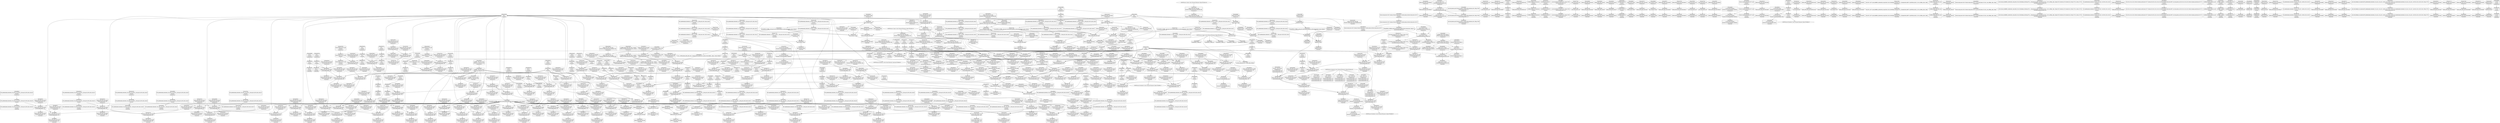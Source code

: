 digraph {
	CE0x4da83c0 [shape=record,shape=Mrecord,label="{CE0x4da83c0|selinux_xfrm_alloc_user:tmp50|security/selinux/xfrm.c,99|*SummSink*}"]
	CE0x4d7b4a0 [shape=record,shape=Mrecord,label="{CE0x4d7b4a0|selinux_xfrm_alloc_user:tmp4|security/selinux/xfrm.c,85}"]
	CE0x4d218c0 [shape=record,shape=Mrecord,label="{CE0x4d218c0|selinux_xfrm_alloc_user:if.then42}"]
	CE0x4e04aa0 [shape=record,shape=Mrecord,label="{CE0x4e04aa0|i64*_getelementptr_inbounds_(_2_x_i64_,_2_x_i64_*___llvm_gcov_ctr22,_i64_0,_i64_1)|*Constant*|*SummSink*}"]
	CE0x4d2a7b0 [shape=record,shape=Mrecord,label="{CE0x4d2a7b0|kmalloc222:size|Function::kmalloc222&Arg::size::|*SummSink*}"]
	CE0x4d38a80 [shape=record,shape=Mrecord,label="{CE0x4d38a80|GLOBAL:__llvm_gcov_ctr20|Global_var:__llvm_gcov_ctr20}"]
	CE0x4d483a0 [shape=record,shape=Mrecord,label="{CE0x4d483a0|selinux_xfrm_alloc_user:tmp31|security/selinux/xfrm.c,90|*SummSource*}"]
	CE0x4d4d220 [shape=record,shape=Mrecord,label="{CE0x4d4d220|i32_1|*Constant*|*SummSink*}"]
	CE0x4dfd520 [shape=record,shape=Mrecord,label="{CE0x4dfd520|_ret_void,_!dbg_!27715|./arch/x86/include/asm/atomic.h,94|*SummSource*}"]
	CE0x4d41650 [shape=record,shape=Mrecord,label="{CE0x4d41650|i64_20|*Constant*|*SummSink*}"]
	CE0x4d760f0 [shape=record,shape=Mrecord,label="{CE0x4d760f0|GLOBAL:selinux_xfrm_alloc_user.__warned|Global_var:selinux_xfrm_alloc_user.__warned|*SummSink*}"]
	CE0x4def730 [shape=record,shape=Mrecord,label="{CE0x4def730|selinux_xfrm_alloc_user:tmp64|security/selinux/xfrm.c,111|*SummSink*}"]
	CE0x4df87d0 [shape=record,shape=Mrecord,label="{CE0x4df87d0|i64*_getelementptr_inbounds_(_34_x_i64_,_34_x_i64_*___llvm_gcov_ctr20,_i64_0,_i64_30)|*Constant*|*SummSink*}"]
	CE0x4d7faa0 [shape=record,shape=Mrecord,label="{CE0x4d7faa0|i64*_getelementptr_inbounds_(_34_x_i64_,_34_x_i64_*___llvm_gcov_ctr20,_i64_0,_i64_27)|*Constant*|*SummSource*}"]
	CE0x4d668c0 [shape=record,shape=Mrecord,label="{CE0x4d668c0|kmalloc222:tmp3}"]
	CE0x4da8ea0 [shape=record,shape=Mrecord,label="{CE0x4da8ea0|selinux_xfrm_alloc_user:tmp53|security/selinux/xfrm.c,99}"]
	CE0x4d85670 [shape=record,shape=Mrecord,label="{CE0x4d85670|selinux_xfrm_alloc_user:tmp54|security/selinux/xfrm.c,100|*SummSink*}"]
	CE0x4d7dc30 [shape=record,shape=Mrecord,label="{CE0x4d7dc30|_call_void_mcount()_#3|*SummSource*}"]
	"CONST[source:0(mediator),value:2(dynamic)][purpose:{subject}][SnkIdx:0]"
	CE0x4d4b290 [shape=record,shape=Mrecord,label="{CE0x4d4b290|selinux_xfrm_alloc_user:call25|security/selinux/xfrm.c,98|*SummSource*}"]
	CE0x4d8a1e0 [shape=record,shape=Mrecord,label="{CE0x4d8a1e0|selinux_xfrm_alloc_user:ctx_str37|security/selinux/xfrm.c,106|*SummSink*}"]
	CE0x4d77b50 [shape=record,shape=Mrecord,label="{CE0x4d77b50|selinux_xfrm_alloc_user:tmp7|security/selinux/xfrm.c,85|*SummSource*}"]
	CE0x4d40cd0 [shape=record,shape=Mrecord,label="{CE0x4d40cd0|i64_4096|*Constant*|*SummSink*}"]
	CE0x4d44600 [shape=record,shape=Mrecord,label="{CE0x4d44600|i64_8|*Constant*}"]
	CE0x4d6d3d0 [shape=record,shape=Mrecord,label="{CE0x4d6d3d0|i64*_getelementptr_inbounds_(_34_x_i64_,_34_x_i64_*___llvm_gcov_ctr20,_i64_0,_i64_21)|*Constant*|*SummSink*}"]
	CE0x4d32120 [shape=record,shape=Mrecord,label="{CE0x4d32120|selinux_xfrm_alloc_user:if.end43|*SummSource*}"]
	CE0x4d22580 [shape=record,shape=Mrecord,label="{CE0x4d22580|selinux_xfrm_alloc_user:tmp10|security/selinux/xfrm.c,85|*SummSink*}"]
	CE0x4d5bbc0 [shape=record,shape=Mrecord,label="{CE0x4d5bbc0|selinux_xfrm_alloc_user:call40|security/selinux/xfrm.c,107|*SummSource*}"]
	CE0x4d2daa0 [shape=record,shape=Mrecord,label="{CE0x4d2daa0|i32_85|*Constant*|*SummSource*}"]
	CE0x4d21930 [shape=record,shape=Mrecord,label="{CE0x4d21930|selinux_xfrm_alloc_user:if.then42|*SummSink*}"]
	CE0x4d47b90 [shape=record,shape=Mrecord,label="{CE0x4d47b90|i32_22|*Constant*}"]
	CE0x4d48280 [shape=record,shape=Mrecord,label="{CE0x4d48280|selinux_xfrm_alloc_user:tmp31|security/selinux/xfrm.c,90}"]
	CE0x4d27e70 [shape=record,shape=Mrecord,label="{CE0x4d27e70|selinux_xfrm_alloc_user:tmp17|security/selinux/xfrm.c,85}"]
	CE0x4d44f50 [shape=record,shape=Mrecord,label="{CE0x4d44f50|selinux_xfrm_alloc_user:add|security/selinux/xfrm.c,98}"]
	CE0x4d7ed30 [shape=record,shape=Mrecord,label="{CE0x4d7ed30|selinux_xfrm_alloc_user:arraydecay|security/selinux/xfrm.c,107}"]
	CE0x4d60a50 [shape=record,shape=Mrecord,label="{CE0x4d60a50|get_current227:tmp4|./arch/x86/include/asm/current.h,14|*SummSink*}"]
	CE0x4d1cfe0 [shape=record,shape=Mrecord,label="{CE0x4d1cfe0|selinux_xfrm_alloc_user:tmp|*SummSink*}"]
	CE0x4d5ee00 [shape=record,shape=Mrecord,label="{CE0x4d5ee00|selinux_xfrm_alloc_user:tobool1|security/selinux/xfrm.c,85}"]
	CE0x6c42ac0 [shape=record,shape=Mrecord,label="{CE0x6c42ac0|selinux_xfrm_alloc_user:land.lhs.true}"]
	CE0x4d5db60 [shape=record,shape=Mrecord,label="{CE0x4d5db60|atomic_inc221:tmp1}"]
	CE0x4d265c0 [shape=record,shape=Mrecord,label="{CE0x4d265c0|selinux_xfrm_alloc_user:tmp21|security/selinux/xfrm.c,85|*SummSource*}"]
	CE0x4d670f0 [shape=record,shape=Mrecord,label="{CE0x4d670f0|kmalloc222:tmp1|*SummSink*}"]
	CE0x4d7df40 [shape=record,shape=Mrecord,label="{CE0x4d7df40|GLOBAL:lockdep_rcu_suspicious|*Constant*|*SummSink*}"]
	CE0x4d6cd70 [shape=record,shape=Mrecord,label="{CE0x4d6cd70|i64*_getelementptr_inbounds_(_34_x_i64_,_34_x_i64_*___llvm_gcov_ctr20,_i64_0,_i64_21)|*Constant*}"]
	CE0x4d35530 [shape=record,shape=Mrecord,label="{CE0x4d35530|selinux_xfrm_alloc_user:security|security/selinux/xfrm.c,85|*SummSource*}"]
	CE0x4d652e0 [shape=record,shape=Mrecord,label="{CE0x4d652e0|i64_10|*Constant*}"]
	CE0x4d4c7d0 [shape=record,shape=Mrecord,label="{CE0x4d4c7d0|selinux_xfrm_alloc_user:tmp47|security/selinux/xfrm.c,96}"]
	CE0x4d32930 [shape=record,shape=Mrecord,label="{CE0x4d32930|GLOBAL:get_current227|*Constant*|*SummSink*}"]
	CE0x4d3c0a0 [shape=record,shape=Mrecord,label="{CE0x4d3c0a0|i32_22|*Constant*|*SummSource*}"]
	CE0x4dffe80 [shape=record,shape=Mrecord,label="{CE0x4dffe80|_call_void_kfree(i8*_%tmp76)_#10,_!dbg_!27813|security/selinux/xfrm.c,121|*SummSink*}"]
	CE0x4d64e00 [shape=record,shape=Mrecord,label="{CE0x4d64e00|selinux_xfrm_alloc_user:tmp16|security/selinux/xfrm.c,85|*SummSink*}"]
	CE0x4d774d0 [shape=record,shape=Mrecord,label="{CE0x4d774d0|_call_void_mcount()_#3}"]
	CE0x4d7a3f0 [shape=record,shape=Mrecord,label="{CE0x4d7a3f0|selinux_xfrm_alloc_user:call|security/selinux/xfrm.c,85|*SummSource*}"]
	CE0x4d39bb0 [shape=record,shape=Mrecord,label="{CE0x4d39bb0|COLLAPSED:_GCMRE___llvm_gcov_ctr20_internal_global_34_x_i64_zeroinitializer:_elem_0:default:}"]
	CE0x4d2b300 [shape=record,shape=Mrecord,label="{CE0x4d2b300|selinux_xfrm_alloc_user:tmp1|*SummSink*}"]
	CE0x4d3b980 [shape=record,shape=Mrecord,label="{CE0x4d3b980|i32_78|*Constant*|*SummSink*}"]
	CE0x4d13a40 [shape=record,shape=Mrecord,label="{CE0x4d13a40|selinux_xfrm_policy_alloc:entry}"]
	CE0x4d46c00 [shape=record,shape=Mrecord,label="{CE0x4d46c00|selinux_xfrm_alloc_user:ctx_len|security/selinux/xfrm.c,94|*SummSource*}"]
	CE0x4d886b0 [shape=record,shape=Mrecord,label="{CE0x4d886b0|selinux_xfrm_alloc_user:arrayidx|security/selinux/xfrm.c,105|*SummSink*}"]
	CE0x4d3b910 [shape=record,shape=Mrecord,label="{CE0x4d3b910|COLLAPSED:_GCMRE_current_task_external_global_%struct.task_struct*:_elem_0::|security/selinux/xfrm.c,85}"]
	CE0x4d813a0 [shape=record,shape=Mrecord,label="{CE0x4d813a0|selinux_xfrm_alloc_user:sid|security/selinux/xfrm.c,111|*SummSource*}"]
	CE0x4d82a30 [shape=record,shape=Mrecord,label="{CE0x4d82a30|i64_17|*Constant*|*SummSource*}"]
	CE0x4d7b5b0 [shape=record,shape=Mrecord,label="{CE0x4d7b5b0|selinux_xfrm_alloc_user:tmp4|security/selinux/xfrm.c,85|*SummSource*}"]
	CE0x4d26b30 [shape=record,shape=Mrecord,label="{CE0x4d26b30|selinux_xfrm_alloc_user:cmp|security/selinux/xfrm.c,89|*SummSink*}"]
	CE0x4d3b0c0 [shape=record,shape=Mrecord,label="{CE0x4d3b0c0|i64_12|*Constant*}"]
	CE0x4d40270 [shape=record,shape=Mrecord,label="{CE0x4d40270|selinux_xfrm_alloc_user:conv17|security/selinux/xfrm.c,94|*SummSink*}"]
	CE0x4d8ecb0 [shape=record,shape=Mrecord,label="{CE0x4d8ecb0|selinux_xfrm_alloc_user:tmp61|security/selinux/xfrm.c,108|*SummSink*}"]
	CE0x4df0120 [shape=record,shape=Mrecord,label="{CE0x4df0120|selinux_xfrm_alloc_user:tmp65|security/selinux/xfrm.c,111}"]
	CE0x6c42a50 [shape=record,shape=Mrecord,label="{CE0x6c42a50|selinux_xfrm_alloc_user:bb|*SummSink*}"]
	CE0x4d6c030 [shape=record,shape=Mrecord,label="{CE0x4d6c030|selinux_xfrm_alloc_user:tmp44|security/selinux/xfrm.c,95|*SummSource*}"]
	CE0x4def1f0 [shape=record,shape=Mrecord,label="{CE0x4def1f0|4:_i32,_:_CR_16,20_|*MultipleSource*|security/selinux/xfrm.c,111|security/selinux/xfrm.c,85|security/selinux/xfrm.c,85}"]
	CE0x4d37e20 [shape=record,shape=Mrecord,label="{CE0x4d37e20|selinux_xfrm_alloc_user:ctxp|Function::selinux_xfrm_alloc_user&Arg::ctxp::|*SummSink*}"]
	CE0x4dd1270 [shape=record,shape=Mrecord,label="{CE0x4dd1270|atomic_inc221:tmp3|*SummSource*}"]
	CE0x4d20850 [shape=record,shape=Mrecord,label="{CE0x4d20850|selinux_xfrm_alloc_user:err|*SummSink*}"]
	CE0x4d80340 [shape=record,shape=Mrecord,label="{CE0x4d80340|selinux_xfrm_alloc_user:tmp62|security/selinux/xfrm.c,109|*SummSource*}"]
	CE0x4d7b690 [shape=record,shape=Mrecord,label="{CE0x4d7b690|selinux_xfrm_alloc_user:tmp4|security/selinux/xfrm.c,85|*SummSink*}"]
	CE0x4d451f0 [shape=record,shape=Mrecord,label="{CE0x4d451f0|selinux_xfrm_alloc_user:tmp2}"]
	CE0x4d66a50 [shape=record,shape=Mrecord,label="{CE0x4d66a50|kmalloc222:tmp3|*SummSink*}"]
	CE0x4d62770 [shape=record,shape=Mrecord,label="{CE0x4d62770|i32_0|*Constant*}"]
	CE0x4d29f90 [shape=record,shape=Mrecord,label="{CE0x4d29f90|GLOBAL:kmalloc222|*Constant*|*SummSink*}"]
	CE0x4dfe580 [shape=record,shape=Mrecord,label="{CE0x4dfe580|atomic_inc221:entry}"]
	CE0x4d758d0 [shape=record,shape=Mrecord,label="{CE0x4d758d0|atomic_inc221:tmp2}"]
	CE0x4d06650 [shape=record,shape=Mrecord,label="{CE0x4d06650|selinux_xfrm_alloc_user:entry|*SummSink*}"]
	CE0x4d3f830 [shape=record,shape=Mrecord,label="{CE0x4d3f830|i64*_getelementptr_inbounds_(_34_x_i64_,_34_x_i64_*___llvm_gcov_ctr20,_i64_0,_i64_6)|*Constant*|*SummSource*}"]
	CE0x4d26a50 [shape=record,shape=Mrecord,label="{CE0x4d26a50|selinux_xfrm_alloc_user:cmp|security/selinux/xfrm.c,89|*SummSource*}"]
	CE0x4d053f0 [shape=record,shape=Mrecord,label="{CE0x4d053f0|selinux_xfrm_alloc_user:call4|security/selinux/xfrm.c,85}"]
	CE0x4d65a30 [shape=record,shape=Mrecord,label="{CE0x4d65a30|selinux_xfrm_alloc_user:tmp22|security/selinux/xfrm.c,89|*SummSource*}"]
	CE0x4d45280 [shape=record,shape=Mrecord,label="{CE0x4d45280|kmalloc222:tmp}"]
	CE0x4dfa9b0 [shape=record,shape=Mrecord,label="{CE0x4dfa9b0|COLLAPSED:_CMRE_1,2_}"]
	CE0x4d65760 [shape=record,shape=Mrecord,label="{CE0x4d65760|i64_11|*Constant*}"]
	CE0x4d7b620 [shape=record,shape=Mrecord,label="{CE0x4d7b620|i64_0|*Constant*}"]
	CE0x4d1c900 [shape=record,shape=Mrecord,label="{CE0x4d1c900|_ret_i32_%call,_!dbg_!27715|security/selinux/xfrm.c,289|*SummSink*}"]
	CE0x4d63a80 [shape=record,shape=Mrecord,label="{CE0x4d63a80|selinux_xfrm_alloc_user:tmp13|security/selinux/xfrm.c,85|*SummSink*}"]
	CE0x4d6bc60 [shape=record,shape=Mrecord,label="{CE0x4d6bc60|selinux_xfrm_alloc_user:tmp43|security/selinux/xfrm.c,95|*SummSink*}"]
	CE0x4d37ec0 [shape=record,shape=Mrecord,label="{CE0x4d37ec0|get_current227:entry}"]
	CE0x4d4c490 [shape=record,shape=Mrecord,label="{CE0x4d4c490|%struct.xfrm_sec_ctx*_null|*Constant*|*SummSource*}"]
	CE0x4d88240 [shape=record,shape=Mrecord,label="{CE0x4d88240|selinux_xfrm_alloc_user:tmp56|security/selinux/xfrm.c,105|*SummSink*}"]
	CE0x4d5c530 [shape=record,shape=Mrecord,label="{CE0x4d5c530|selinux_xfrm_alloc_user:tobool41|security/selinux/xfrm.c,108}"]
	CE0x4dfb420 [shape=record,shape=Mrecord,label="{CE0x4dfb420|selinux_xfrm_alloc_user:tmp71|security/selinux/xfrm.c,114|*SummSource*}"]
	"CONST[source:1(input),value:2(dynamic)][purpose:{object}][SrcIdx:14]"
	CE0x4d3aaa0 [shape=record,shape=Mrecord,label="{CE0x4d3aaa0|%struct.xfrm_user_sec_ctx*_null|*Constant*}"]
	CE0x4d5e5a0 [shape=record,shape=Mrecord,label="{CE0x4d5e5a0|selinux_xfrm_alloc_user:tmp14|security/selinux/xfrm.c,85|*SummSource*}"]
	CE0x4dff170 [shape=record,shape=Mrecord,label="{CE0x4dff170|selinux_xfrm_alloc_user:tmp75|security/selinux/xfrm.c,121|*SummSource*}"]
	CE0x5683a10 [shape=record,shape=Mrecord,label="{CE0x5683a10|selinux_xfrm_alloc_user:if.end22|*SummSink*}"]
	CE0x4d1fc70 [shape=record,shape=Mrecord,label="{CE0x4d1fc70|selinux_xfrm_alloc_user:lor.lhs.false11}"]
	CE0x4d78920 [shape=record,shape=Mrecord,label="{CE0x4d78920|_call_void_mcount()_#3|*SummSource*}"]
	CE0x4d330d0 [shape=record,shape=Mrecord,label="{CE0x4d330d0|selinux_xfrm_policy_alloc:tmp1}"]
	CE0x4d84810 [shape=record,shape=Mrecord,label="{CE0x4d84810|selinux_xfrm_alloc_user:ctx_alg30|security/selinux/xfrm.c,103|*SummSource*}"]
	CE0x4d33ba0 [shape=record,shape=Mrecord,label="{CE0x4d33ba0|selinux_xfrm_alloc_user:gfp|Function::selinux_xfrm_alloc_user&Arg::gfp::|*SummSource*}"]
	CE0x4d62840 [shape=record,shape=Mrecord,label="{CE0x4d62840|_call_void_mcount()_#3}"]
	CE0x4d40980 [shape=record,shape=Mrecord,label="{CE0x4d40980|i64_4096|*Constant*}"]
	CE0x4d3f1f0 [shape=record,shape=Mrecord,label="{CE0x4d3f1f0|selinux_xfrm_alloc_user:if.then21|*SummSource*}"]
	CE0x4d29800 [shape=record,shape=Mrecord,label="{CE0x4d29800|selinux_xfrm_alloc_user:cmp9|security/selinux/xfrm.c,90|*SummSink*}"]
	CE0x4d42ba0 [shape=record,shape=Mrecord,label="{CE0x4d42ba0|selinux_xfrm_alloc_user:tmp59|security/selinux/xfrm.c,108}"]
	CE0x4d43730 [shape=record,shape=Mrecord,label="{CE0x4d43730|selinux_xfrm_alloc_user:tmp48|security/selinux/xfrm.c,96}"]
	CE0x4d44a00 [shape=record,shape=Mrecord,label="{CE0x4d44a00|i64_8|*Constant*|*SummSource*}"]
	CE0x4d410c0 [shape=record,shape=Mrecord,label="{CE0x4d410c0|selinux_xfrm_alloc_user:cmp19|security/selinux/xfrm.c,95}"]
	CE0x4df7fc0 [shape=record,shape=Mrecord,label="{CE0x4df7fc0|selinux_xfrm_alloc_user:tmp69|security/selinux/xfrm.c,113|*SummSink*}"]
	CE0x4d3c700 [shape=record,shape=Mrecord,label="{CE0x4d3c700|i64_5|*Constant*|*SummSink*}"]
	CE0x4defbc0 [shape=record,shape=Mrecord,label="{CE0x4defbc0|avc_has_perm:auditdata|Function::avc_has_perm&Arg::auditdata::}"]
	CE0x4d89250 [shape=record,shape=Mrecord,label="{CE0x4d89250|selinux_xfrm_alloc_user:idxprom|security/selinux/xfrm.c,106|*SummSource*}"]
	CE0x4d14f80 [shape=record,shape=Mrecord,label="{CE0x4d14f80|selinux_xfrm_policy_alloc:tmp3|*SummSource*}"]
	CE0x4d56230 [shape=record,shape=Mrecord,label="{CE0x4d56230|selinux_xfrm_alloc_user:lor.lhs.false|*SummSource*}"]
	CE0x4d89550 [shape=record,shape=Mrecord,label="{CE0x4d89550|selinux_xfrm_alloc_user:idxprom|security/selinux/xfrm.c,106|*SummSink*}"]
	CE0x4d8a6a0 [shape=record,shape=Mrecord,label="{CE0x4d8a6a0|selinux_xfrm_alloc_user:arrayidx38|security/selinux/xfrm.c,106|*SummSink*}"]
	CE0x4df2240 [shape=record,shape=Mrecord,label="{CE0x4df2240|i16_39|*Constant*}"]
	CE0x4e00bf0 [shape=record,shape=Mrecord,label="{CE0x4e00bf0|selinux_xfrm_alloc_user:retval.0}"]
	CE0x4df8170 [shape=record,shape=Mrecord,label="{CE0x4df8170|i64*_getelementptr_inbounds_(_34_x_i64_,_34_x_i64_*___llvm_gcov_ctr20,_i64_0,_i64_30)|*Constant*}"]
	CE0x4d48140 [shape=record,shape=Mrecord,label="{CE0x4d48140|i64_15|*Constant*|*SummSource*}"]
	CE0x4d6b780 [shape=record,shape=Mrecord,label="{CE0x4d6b780|%struct.task_struct.1015**_bitcast_(%struct.task_struct**_current_task_to_%struct.task_struct.1015**)|*Constant*|*SummSink*}"]
	CE0x4df1430 [shape=record,shape=Mrecord,label="{CE0x4df1430|avc_has_perm:entry|*SummSource*}"]
	CE0x4d5f160 [shape=record,shape=Mrecord,label="{CE0x4d5f160|get_current227:tmp2|*SummSink*}"]
	CE0x4da7ff0 [shape=record,shape=Mrecord,label="{CE0x4da7ff0|i64_23|*Constant*|*SummSource*}"]
	CE0x4d29be0 [shape=record,shape=Mrecord,label="{CE0x4d29be0|selinux_xfrm_policy_alloc:tmp3}"]
	CE0x4d403f0 [shape=record,shape=Mrecord,label="{CE0x4d403f0|selinux_xfrm_alloc_user:conv18|security/selinux/xfrm.c,95}"]
	CE0x4d43b50 [shape=record,shape=Mrecord,label="{CE0x4d43b50|selinux_xfrm_alloc_user:tmp48|security/selinux/xfrm.c,96|*SummSink*}"]
	CE0x4d609e0 [shape=record,shape=Mrecord,label="{CE0x4d609e0|get_current227:tmp4|./arch/x86/include/asm/current.h,14|*SummSource*}"]
	CE0x4d6c6c0 [shape=record,shape=Mrecord,label="{CE0x4d6c6c0|selinux_xfrm_alloc_user:tmp45|security/selinux/xfrm.c,95|*SummSink*}"]
	CE0x4d7e4f0 [shape=record,shape=Mrecord,label="{CE0x4d7e4f0|selinux_xfrm_alloc_user:tmp5|security/selinux/xfrm.c,85}"]
	CE0x4d75c30 [shape=record,shape=Mrecord,label="{CE0x4d75c30|COLLAPSED:_GCMRE___llvm_gcov_ctr22_internal_global_2_x_i64_zeroinitializer:_elem_0:default:}"]
	CE0x4d8aba0 [shape=record,shape=Mrecord,label="{CE0x4d8aba0|i8_0|*Constant*|*SummSink*}"]
	CE0x4df3200 [shape=record,shape=Mrecord,label="{CE0x4df3200|avc_has_perm:auditdata|Function::avc_has_perm&Arg::auditdata::|*SummSink*}"]
	CE0x4d19830 [shape=record,shape=Mrecord,label="{CE0x4d19830|selinux_xfrm_alloc_user:ctxp|Function::selinux_xfrm_alloc_user&Arg::ctxp::|*SummSource*}"]
	CE0x4d2f300 [shape=record,shape=Mrecord,label="{CE0x4d2f300|selinux_xfrm_alloc_user:tmp39|security/selinux/xfrm.c,89|*SummSink*}"]
	CE0x4d47050 [shape=record,shape=Mrecord,label="{CE0x4d47050|selinux_xfrm_alloc_user:tmp42|*LoadInst*|security/selinux/xfrm.c,94|*SummSource*}"]
	CE0x4d62170 [shape=record,shape=Mrecord,label="{CE0x4d62170|selinux_xfrm_alloc_user:tmp27|security/selinux/xfrm.c,89|*SummSource*}"]
	CE0x4dffc50 [shape=record,shape=Mrecord,label="{CE0x4dffc50|_call_void_kfree(i8*_%tmp76)_#10,_!dbg_!27813|security/selinux/xfrm.c,121}"]
	CE0x4d5d900 [shape=record,shape=Mrecord,label="{CE0x4d5d900|atomic_inc221:tmp1|*SummSink*}"]
	CE0x4d83c80 [shape=record,shape=Mrecord,label="{CE0x4d83c80|selinux_xfrm_alloc_user:ctx_doi29|security/selinux/xfrm.c,102|*SummSink*}"]
	CE0x4d55110 [shape=record,shape=Mrecord,label="{CE0x4d55110|selinux_xfrm_alloc_user:land.lhs.true2|*SummSink*}"]
	CE0x4da93e0 [shape=record,shape=Mrecord,label="{CE0x4da93e0|i64*_getelementptr_inbounds_(_34_x_i64_,_34_x_i64_*___llvm_gcov_ctr20,_i64_0,_i64_24)|*Constant*}"]
	CE0x4d6b6a0 [shape=record,shape=Mrecord,label="{CE0x4d6b6a0|%struct.task_struct.1015**_bitcast_(%struct.task_struct**_current_task_to_%struct.task_struct.1015**)|*Constant*|*SummSource*}"]
	CE0x4d23960 [shape=record,shape=Mrecord,label="{CE0x4d23960|selinux_xfrm_alloc_user:tmp23|security/selinux/xfrm.c,89|*SummSource*}"]
	CE0x4df1ce0 [shape=record,shape=Mrecord,label="{CE0x4df1ce0|avc_has_perm:ssid|Function::avc_has_perm&Arg::ssid::|*SummSink*}"]
	CE0x4d8b140 [shape=record,shape=Mrecord,label="{CE0x4d8b140|i64*_getelementptr_inbounds_(_2_x_i64_,_2_x_i64_*___llvm_gcov_ctr22,_i64_0,_i64_0)|*Constant*}"]
	CE0x4d7eda0 [shape=record,shape=Mrecord,label="{CE0x4d7eda0|selinux_xfrm_alloc_user:arraydecay|security/selinux/xfrm.c,107|*SummSource*}"]
	CE0x4d86180 [shape=record,shape=Mrecord,label="{CE0x4d86180|selinux_xfrm_alloc_user:conv31|security/selinux/xfrm.c,104|*SummSink*}"]
	CE0x4deeae0 [shape=record,shape=Mrecord,label="{CE0x4deeae0|4:_i32,_:_CR_4,8_|*MultipleSource*|security/selinux/xfrm.c,111|security/selinux/xfrm.c,85|security/selinux/xfrm.c,85}"]
	CE0x4d36570 [shape=record,shape=Mrecord,label="{CE0x4d36570|selinux_xfrm_alloc_user:return|*SummSink*}"]
	CE0x4d623a0 [shape=record,shape=Mrecord,label="{CE0x4d623a0|selinux_xfrm_alloc_user:tmp28|security/selinux/xfrm.c,89}"]
	"CONST[source:0(mediator),value:2(dynamic)][purpose:{object}][SnkIdx:2]"
	CE0x4dfe330 [shape=record,shape=Mrecord,label="{CE0x4dfe330|selinux_xfrm_alloc_user:tmp74|security/selinux/xfrm.c,121|*SummSource*}"]
	CE0x4d2ed40 [shape=record,shape=Mrecord,label="{CE0x4d2ed40|selinux_xfrm_alloc_user:tmp38|security/selinux/xfrm.c,89|*SummSource*}"]
	CE0x4d44d00 [shape=record,shape=Mrecord,label="{CE0x4d44d00|selinux_xfrm_alloc_user:add|security/selinux/xfrm.c,98|*SummSink*}"]
	CE0x4d5d890 [shape=record,shape=Mrecord,label="{CE0x4d5d890|selinux_xfrm_alloc_user:tmp13|security/selinux/xfrm.c,85|*SummSource*}"]
	CE0x4d551d0 [shape=record,shape=Mrecord,label="{CE0x4d551d0|selinux_xfrm_alloc_user:lor.lhs.false}"]
	CE0x4d87630 [shape=record,shape=Mrecord,label="{CE0x4d87630|selinux_xfrm_alloc_user:ctx_str|security/selinux/xfrm.c,105}"]
	CE0x4e02760 [shape=record,shape=Mrecord,label="{CE0x4e02760|get_current227:bb}"]
	CE0x4d1f450 [shape=record,shape=Mrecord,label="{CE0x4d1f450|selinux_xfrm_alloc_user:tmp34|security/selinux/xfrm.c,90|*SummSource*}"]
	CE0x4d411b0 [shape=record,shape=Mrecord,label="{CE0x4d411b0|selinux_xfrm_alloc_user:cmp19|security/selinux/xfrm.c,95|*SummSource*}"]
	CE0x4da79f0 [shape=record,shape=Mrecord,label="{CE0x4da79f0|i64_22|*Constant*|*SummSource*}"]
	CE0x4d479f0 [shape=record,shape=Mrecord,label="{CE0x4d479f0|selinux_xfrm_alloc_user:tmp19|security/selinux/xfrm.c,85|*SummSource*}"]
	CE0x4d5da80 [shape=record,shape=Mrecord,label="{CE0x4d5da80|get_current227:tmp1|*SummSource*}"]
	CE0x4d50790 [shape=record,shape=Mrecord,label="{CE0x4d50790|selinux_xfrm_alloc_user:do.end}"]
	CE0x4d2a4c0 [shape=record,shape=Mrecord,label="{CE0x4d2a4c0|kmalloc222:size|Function::kmalloc222&Arg::size::}"]
	CE0x4d17fe0 [shape=record,shape=Mrecord,label="{CE0x4d17fe0|selinux_xfrm_alloc_user:if.end16}"]
	CE0x4d61e00 [shape=record,shape=Mrecord,label="{CE0x4d61e00|selinux_xfrm_alloc_user:tmp26|security/selinux/xfrm.c,89|*SummSink*}"]
	CE0x4df0700 [shape=record,shape=Mrecord,label="{CE0x4df0700|selinux_xfrm_alloc_user:tmp65|security/selinux/xfrm.c,111|*SummSink*}"]
	CE0x4d8e1b0 [shape=record,shape=Mrecord,label="{CE0x4d8e1b0|selinux_xfrm_alloc_user:tmp59|security/selinux/xfrm.c,108|*SummSource*}"]
	CE0x4d66f50 [shape=record,shape=Mrecord,label="{CE0x4d66f50|kmalloc222:tmp1|*SummSource*}"]
	CE0x4d34b40 [shape=record,shape=Mrecord,label="{CE0x4d34b40|selinux_xfrm_alloc_user:tmp18|security/selinux/xfrm.c,85|*SummSource*}"]
	CE0x4d82150 [shape=record,shape=Mrecord,label="{CE0x4d82150|selinux_xfrm_alloc_user:cmp13|security/selinux/xfrm.c,91|*SummSink*}"]
	CE0x4d8afe0 [shape=record,shape=Mrecord,label="{CE0x4d8afe0|selinux_xfrm_alloc_user:ctx_str39|security/selinux/xfrm.c,107}"]
	CE0x4d2e770 [shape=record,shape=Mrecord,label="{CE0x4d2e770|selinux_xfrm_alloc_user:tmp37|security/selinux/xfrm.c,89|*SummSource*}"]
	CE0x4d6d160 [shape=record,shape=Mrecord,label="{CE0x4d6d160|i64*_getelementptr_inbounds_(_34_x_i64_,_34_x_i64_*___llvm_gcov_ctr20,_i64_0,_i64_21)|*Constant*|*SummSource*}"]
	CE0x4e103a0 [shape=record,shape=Mrecord,label="{CE0x4e103a0|void_(i32*,_i32*)*_asm_sideeffect_.pushsection_.smp_locks,_22a_22_0A.balign_4_0A.long_671f_-_._0A.popsection_0A671:_0A_09lock_incl_$0_,_*m,*m,_dirflag_,_fpsr_,_flags_}"]
	CE0x4d20910 [shape=record,shape=Mrecord,label="{CE0x4d20910|selinux_xfrm_alloc_user:return}"]
	CE0x4d68ff0 [shape=record,shape=Mrecord,label="{CE0x4d68ff0|kmalloc222:tmp|*SummSink*}"]
	CE0x4d474e0 [shape=record,shape=Mrecord,label="{CE0x4d474e0|i64*_getelementptr_inbounds_(_2_x_i64_,_2_x_i64_*___llvm_gcov_ctr26,_i64_0,_i64_0)|*Constant*|*SummSink*}"]
	CE0x4d1f510 [shape=record,shape=Mrecord,label="{CE0x4d1f510|selinux_xfrm_alloc_user:tmp34|security/selinux/xfrm.c,90|*SummSink*}"]
	CE0x4d6b870 [shape=record,shape=Mrecord,label="{CE0x4d6b870|i64_19|*Constant*}"]
	CE0x4d8dac0 [shape=record,shape=Mrecord,label="{CE0x4d8dac0|i64_26|*Constant*|*SummSource*}"]
	CE0x4def060 [shape=record,shape=Mrecord,label="{CE0x4def060|4:_i32,_:_CR_12,16_|*MultipleSource*|security/selinux/xfrm.c,111|security/selinux/xfrm.c,85|security/selinux/xfrm.c,85}"]
	CE0x4d88790 [shape=record,shape=Mrecord,label="{CE0x4d88790|selinux_xfrm_alloc_user:tmp57|security/selinux/xfrm.c,105}"]
	CE0x4d439a0 [shape=record,shape=Mrecord,label="{CE0x4d439a0|selinux_xfrm_alloc_user:tmp48|security/selinux/xfrm.c,96|*SummSource*}"]
	CE0x4d7b430 [shape=record,shape=Mrecord,label="{CE0x4d7b430|i64_3|*Constant*|*SummSource*}"]
	CE0x4d3bb10 [shape=record,shape=Mrecord,label="{CE0x4d3bb10|selinux_xfrm_alloc_user:cred|security/selinux/xfrm.c,85}"]
	CE0x4d82620 [shape=record,shape=Mrecord,label="{CE0x4d82620|i64_16|*Constant*|*SummSource*}"]
	CE0x4d88110 [shape=record,shape=Mrecord,label="{CE0x4d88110|selinux_xfrm_alloc_user:tmp56|security/selinux/xfrm.c,105|*SummSource*}"]
	CE0x4d5ce40 [shape=record,shape=Mrecord,label="{CE0x4d5ce40|selinux_xfrm_alloc_user:tmp15|security/selinux/xfrm.c,85|*SummSource*}"]
	CE0x4d18d30 [shape=record,shape=Mrecord,label="{CE0x4d18d30|GLOBAL:selinux_xfrm_alloc_user|*Constant*|*SummSink*}"]
	CE0x4d4d520 [shape=record,shape=Mrecord,label="{CE0x4d4d520|selinux_xfrm_alloc_user:cmp9|security/selinux/xfrm.c,90|*SummSource*}"]
	CE0x4d61660 [shape=record,shape=Mrecord,label="{CE0x4d61660|i64_12|*Constant*|*SummSource*}"]
	CE0x4d8dc30 [shape=record,shape=Mrecord,label="{CE0x4d8dc30|selinux_xfrm_alloc_user:tmp58|security/selinux/xfrm.c,108}"]
	CE0x4d452f0 [shape=record,shape=Mrecord,label="{CE0x4d452f0|COLLAPSED:_GCMRE___llvm_gcov_ctr26_internal_global_2_x_i64_zeroinitializer:_elem_0:default:}"]
	CE0x4e017a0 [shape=record,shape=Mrecord,label="{CE0x4e017a0|selinux_xfrm_alloc_user:tmp77|security/selinux/xfrm.c,123|*SummSource*}"]
	CE0x4d866e0 [shape=record,shape=Mrecord,label="{CE0x4d866e0|selinux_xfrm_alloc_user:ctx_len32|security/selinux/xfrm.c,104|*SummSource*}"]
	CE0x4e01810 [shape=record,shape=Mrecord,label="{CE0x4e01810|selinux_xfrm_alloc_user:tmp77|security/selinux/xfrm.c,123|*SummSink*}"]
	CE0x4d5f2c0 [shape=record,shape=Mrecord,label="{CE0x4d5f2c0|get_current227:tmp3|*SummSource*}"]
	CE0x4df2510 [shape=record,shape=Mrecord,label="{CE0x4df2510|i16_39|*Constant*|*SummSink*}"]
	CE0x4d45f90 [shape=record,shape=Mrecord,label="{CE0x4d45f90|selinux_xfrm_alloc_user:tmp41|security/selinux/xfrm.c,92|*SummSource*}"]
	CE0x4d671c0 [shape=record,shape=Mrecord,label="{CE0x4d671c0|i64*_getelementptr_inbounds_(_2_x_i64_,_2_x_i64_*___llvm_gcov_ctr26,_i64_0,_i64_1)|*Constant*}"]
	CE0x4da8910 [shape=record,shape=Mrecord,label="{CE0x4da8910|selinux_xfrm_alloc_user:tmp52|security/selinux/xfrm.c,99}"]
	CE0x4d802d0 [shape=record,shape=Mrecord,label="{CE0x4d802d0|selinux_xfrm_alloc_user:tmp62|security/selinux/xfrm.c,109}"]
	CE0x4d81d70 [shape=record,shape=Mrecord,label="{CE0x4d81d70|selinux_xfrm_alloc_user:cmp13|security/selinux/xfrm.c,91}"]
	CE0x4df19f0 [shape=record,shape=Mrecord,label="{CE0x4df19f0|avc_has_perm:ssid|Function::avc_has_perm&Arg::ssid::}"]
	CE0x4d350b0 [shape=record,shape=Mrecord,label="{CE0x4d350b0|selinux_xfrm_policy_alloc:gfp|Function::selinux_xfrm_policy_alloc&Arg::gfp::}"]
	CE0x4da7f50 [shape=record,shape=Mrecord,label="{CE0x4da7f50|i64_23|*Constant*}"]
	CE0x4d46780 [shape=record,shape=Mrecord,label="{CE0x4d46780|selinux_xfrm_alloc_user:ctx_len|security/selinux/xfrm.c,94|*SummSink*}"]
	CE0x4d4cd80 [shape=record,shape=Mrecord,label="{CE0x4d4cd80|selinux_xfrm_alloc_user:conv|security/selinux/xfrm.c,90|*SummSink*}"]
	CE0x4d1c1c0 [shape=record,shape=Mrecord,label="{CE0x4d1c1c0|selinux_xfrm_alloc_user:tmp33|security/selinux/xfrm.c,90}"]
	CE0x4d8a540 [shape=record,shape=Mrecord,label="{CE0x4d8a540|selinux_xfrm_alloc_user:arrayidx38|security/selinux/xfrm.c,106|*SummSource*}"]
	CE0x4d77ab0 [shape=record,shape=Mrecord,label="{CE0x4d77ab0|get_current227:tmp|*SummSource*}"]
	CE0x4df1770 [shape=record,shape=Mrecord,label="{CE0x4df1770|avc_has_perm:entry|*SummSink*}"]
	CE0x4d1d3f0 [shape=record,shape=Mrecord,label="{CE0x4d1d3f0|selinux_xfrm_policy_alloc:gfp|Function::selinux_xfrm_policy_alloc&Arg::gfp::|*SummSource*}"]
	CE0x4d1c550 [shape=record,shape=Mrecord,label="{CE0x4d1c550|selinux_xfrm_alloc_user:tmp33|security/selinux/xfrm.c,90|*SummSource*}"]
	CE0x4d34920 [shape=record,shape=Mrecord,label="{CE0x4d34920|selinux_xfrm_alloc_user:tmp18|security/selinux/xfrm.c,85}"]
	CE0x4d49790 [shape=record,shape=Mrecord,label="{CE0x4d49790|selinux_xfrm_alloc_user:tobool46|security/selinux/xfrm.c,113|*SummSource*}"]
	CE0x4d17c50 [shape=record,shape=Mrecord,label="{CE0x4d17c50|selinux_xfrm_policy_alloc:uctx|Function::selinux_xfrm_policy_alloc&Arg::uctx::}"]
	CE0x4df9f60 [shape=record,shape=Mrecord,label="{CE0x4df9f60|selinux_xfrm_alloc_user:tmp73|security/selinux/xfrm.c,116|*SummSource*}"]
	CE0x4d80890 [shape=record,shape=Mrecord,label="{CE0x4d80890|selinux_xfrm_alloc_user:tmp63|security/selinux/xfrm.c,109}"]
	CE0x4d63970 [shape=record,shape=Mrecord,label="{CE0x4d63970|kmalloc222:tmp2|*SummSink*}"]
	CE0x4d1cc70 [shape=record,shape=Mrecord,label="{CE0x4d1cc70|selinux_xfrm_policy_alloc:bb}"]
	CE0x4d4b4c0 [shape=record,shape=Mrecord,label="{CE0x4d4b4c0|GLOBAL:kmalloc222|*Constant*}"]
	CE0x4dfc960 [shape=record,shape=Mrecord,label="{CE0x4dfc960|atomic_inc221:entry|*SummSource*}"]
	CE0x4d82bd0 [shape=record,shape=Mrecord,label="{CE0x4d82bd0|selinux_xfrm_alloc_user:tmp36|security/selinux/xfrm.c,89}"]
	CE0x4d38cc0 [shape=record,shape=Mrecord,label="{CE0x4d38cc0|i64_0|*Constant*|*SummSource*}"]
	CE0x4dff0b0 [shape=record,shape=Mrecord,label="{CE0x4dff0b0|selinux_xfrm_alloc_user:tmp75|security/selinux/xfrm.c,121}"]
	CE0x4d598b0 [shape=record,shape=Mrecord,label="{CE0x4d598b0|selinux_xfrm_alloc_user:err}"]
	CE0x4d38d60 [shape=record,shape=Mrecord,label="{CE0x4d38d60|i64_1|*Constant*|*SummSink*}"]
	CE0x4e011e0 [shape=record,shape=Mrecord,label="{CE0x4e011e0|i64*_getelementptr_inbounds_(_34_x_i64_,_34_x_i64_*___llvm_gcov_ctr20,_i64_0,_i64_33)|*Constant*|*SummSource*}"]
	CE0x4d60620 [shape=record,shape=Mrecord,label="{CE0x4d60620|selinux_xfrm_alloc_user:tmp2|*SummSource*}"]
	CE0x4e006b0 [shape=record,shape=Mrecord,label="{CE0x4e006b0|i64*_getelementptr_inbounds_(_34_x_i64_,_34_x_i64_*___llvm_gcov_ctr20,_i64_0,_i64_33)|*Constant*}"]
	CE0x4d433c0 [shape=record,shape=Mrecord,label="{CE0x4d433c0|selinux_xfrm_alloc_user:tmp47|security/selinux/xfrm.c,96|*SummSource*}"]
	CE0x4d27830 [shape=record,shape=Mrecord,label="{CE0x4d27830|selinux_xfrm_alloc_user:uctx|Function::selinux_xfrm_alloc_user&Arg::uctx::|*SummSource*}"]
	CE0x4dff770 [shape=record,shape=Mrecord,label="{CE0x4dff770|selinux_xfrm_alloc_user:tmp76|security/selinux/xfrm.c,121|*SummSink*}"]
	CE0x4d77540 [shape=record,shape=Mrecord,label="{CE0x4d77540|_call_void_mcount()_#3|*SummSource*}"]
	CE0x4d24320 [shape=record,shape=Mrecord,label="{CE0x4d24320|i64_5|*Constant*}"]
	CE0x4df0880 [shape=record,shape=Mrecord,label="{CE0x4df0880|selinux_xfrm_alloc_user:call45|security/selinux/xfrm.c,111}"]
	CE0x4d1ab90 [shape=record,shape=Mrecord,label="{CE0x4d1ab90|i64*_getelementptr_inbounds_(_34_x_i64_,_34_x_i64_*___llvm_gcov_ctr20,_i64_0,_i64_0)|*Constant*|*SummSource*}"]
	CE0x4d633b0 [shape=record,shape=Mrecord,label="{CE0x4d633b0|i64*_getelementptr_inbounds_(_34_x_i64_,_34_x_i64_*___llvm_gcov_ctr20,_i64_0,_i64_6)|*Constant*}"]
	CE0x4d38220 [shape=record,shape=Mrecord,label="{CE0x4d38220|i32_78|*Constant*}"]
	CE0x4d2c4a0 [shape=record,shape=Mrecord,label="{CE0x4d2c4a0|selinux_xfrm_alloc_user:tmp32|security/selinux/xfrm.c,90|*SummSource*}"]
	CE0x4d845c0 [shape=record,shape=Mrecord,label="{CE0x4d845c0|selinux_xfrm_alloc_user:ctx_alg30|security/selinux/xfrm.c,103}"]
	CE0x59d0f10 [shape=record,shape=Mrecord,label="{CE0x59d0f10|selinux_xfrm_alloc_user:tmp11|security/selinux/xfrm.c,85|*SummSink*}"]
	CE0x4d63c70 [shape=record,shape=Mrecord,label="{CE0x4d63c70|selinux_xfrm_alloc_user:tmp14|security/selinux/xfrm.c,85}"]
	CE0x4df2bb0 [shape=record,shape=Mrecord,label="{CE0x4df2bb0|avc_has_perm:requested|Function::avc_has_perm&Arg::requested::}"]
	CE0x4d3ae90 [shape=record,shape=Mrecord,label="{CE0x4d3ae90|%struct.xfrm_user_sec_ctx*_null|*Constant*|*SummSource*}"]
	CE0x4d60dd0 [shape=record,shape=Mrecord,label="{CE0x4d60dd0|selinux_xfrm_alloc_user:if.end16|*SummSink*}"]
	CE0x4df9130 [shape=record,shape=Mrecord,label="{CE0x4df9130|i64*_getelementptr_inbounds_(_34_x_i64_,_34_x_i64_*___llvm_gcov_ctr20,_i64_0,_i64_31)|*Constant*}"]
	CE0x4da74c0 [shape=record,shape=Mrecord,label="{CE0x4da74c0|selinux_xfrm_alloc_user:tobool26|security/selinux/xfrm.c,99}"]
	CE0x4d78ce0 [shape=record,shape=Mrecord,label="{CE0x4d78ce0|i64_2|*Constant*|*SummSink*}"]
	CE0x4d65440 [shape=record,shape=Mrecord,label="{CE0x4d65440|i64_10|*Constant*|*SummSink*}"]
	CE0x4d61c10 [shape=record,shape=Mrecord,label="{CE0x4d61c10|selinux_xfrm_alloc_user:tmp26|security/selinux/xfrm.c,89}"]
	CE0x4d1bbc0 [shape=record,shape=Mrecord,label="{CE0x4d1bbc0|selinux_xfrm_alloc_user:tmp66|security/selinux/xfrm.c,113}"]
	CE0x4d60b60 [shape=record,shape=Mrecord,label="{CE0x4d60b60|%struct.task_struct.1015*_(%struct.task_struct.1015**)*_asm_movq_%gs:$_1:P_,$0_,_r,im,_dirflag_,_fpsr_,_flags_}"]
	CE0x4da8120 [shape=record,shape=Mrecord,label="{CE0x4da8120|selinux_xfrm_alloc_user:tmp51|security/selinux/xfrm.c,99}"]
	CE0x4d3a870 [shape=record,shape=Mrecord,label="{CE0x4d3a870|selinux_xfrm_alloc_user:tmp25|security/selinux/xfrm.c,89|*SummSource*}"]
	CE0x4d38c50 [shape=record,shape=Mrecord,label="{CE0x4d38c50|GLOBAL:__llvm_gcov_ctr20|Global_var:__llvm_gcov_ctr20|*SummSink*}"]
	CE0x4d75ca0 [shape=record,shape=Mrecord,label="{CE0x4d75ca0|atomic_inc221:tmp|*SummSource*}"]
	CE0x4da9170 [shape=record,shape=Mrecord,label="{CE0x4da9170|selinux_xfrm_alloc_user:tmp53|security/selinux/xfrm.c,99|*SummSource*}"]
	CE0x4df1da0 [shape=record,shape=Mrecord,label="{CE0x4df1da0|avc_has_perm:tsid|Function::avc_has_perm&Arg::tsid::}"]
	CE0x4d44390 [shape=record,shape=Mrecord,label="{CE0x4d44390|selinux_xfrm_alloc_user:conv23|security/selinux/xfrm.c,98|*SummSource*}"]
	CE0x4d1bac0 [shape=record,shape=Mrecord,label="{CE0x4d1bac0|i64_28|*Constant*|*SummSink*}"]
	CE0x4d599c0 [shape=record,shape=Mrecord,label="{CE0x4d599c0|selinux_xfrm_alloc_user:err|*SummSource*}"]
	CE0x4e00270 [shape=record,shape=Mrecord,label="{CE0x4e00270|i32_-12|*Constant*}"]
	CE0x4d31630 [shape=record,shape=Mrecord,label="{CE0x4d31630|_ret_%struct.task_struct.1015*_%tmp4,_!dbg_!27714|./arch/x86/include/asm/current.h,14|*SummSink*}"]
	CE0x4d81770 [shape=record,shape=Mrecord,label="{CE0x4d81770|selinux_xfrm_alloc_user:conv12|security/selinux/xfrm.c,91}"]
	CE0x4d181f0 [shape=record,shape=Mrecord,label="{CE0x4d181f0|selinux_xfrm_policy_alloc:bb|*SummSource*}"]
	CE0x4d7d8f0 [shape=record,shape=Mrecord,label="{CE0x4d7d8f0|kmalloc222:tmp3|*SummSource*}"]
	CE0x4d85340 [shape=record,shape=Mrecord,label="{CE0x4d85340|selinux_xfrm_alloc_user:conv31|security/selinux/xfrm.c,104|*SummSource*}"]
	CE0x4d5e120 [shape=record,shape=Mrecord,label="{CE0x4d5e120|_call_void_asm_sideeffect_.pushsection_.smp_locks,_22a_22_0A.balign_4_0A.long_671f_-_._0A.popsection_0A671:_0A_09lock_incl_$0_,_*m,*m,_dirflag_,_fpsr_,_flags_(i32*_%counter,_i32*_%counter)_#3,_!dbg_!27713,_!srcloc_!27714|./arch/x86/include/asm/atomic.h,92|*SummSource*}"]
	CE0x4dfda40 [shape=record,shape=Mrecord,label="{CE0x4dfda40|selinux_xfrm_alloc_user:rc.0|*SummSink*}"]
	CE0x4d63890 [shape=record,shape=Mrecord,label="{CE0x4d63890|kmalloc222:tmp2}"]
	CE0x4d26680 [shape=record,shape=Mrecord,label="{CE0x4d26680|selinux_xfrm_alloc_user:tmp21|security/selinux/xfrm.c,85|*SummSink*}"]
	CE0x4d4e0c0 [shape=record,shape=Mrecord,label="{CE0x4d4e0c0|get_current227:tmp4|./arch/x86/include/asm/current.h,14}"]
	CE0x4d1fa40 [shape=record,shape=Mrecord,label="{CE0x4d1fa40|selinux_xfrm_policy_alloc:tmp2|*SummSource*}"]
	CE0x4d63900 [shape=record,shape=Mrecord,label="{CE0x4d63900|kmalloc222:tmp2|*SummSource*}"]
	CE0x4d4a450 [shape=record,shape=Mrecord,label="{CE0x4d4a450|kmalloc222:call|include/linux/slab.h,429}"]
	CE0x4d3fb00 [shape=record,shape=Mrecord,label="{CE0x4d3fb00|selinux_xfrm_alloc_user:uctx|Function::selinux_xfrm_alloc_user&Arg::uctx::|*SummSink*}"]
	CE0x4d189c0 [shape=record,shape=Mrecord,label="{CE0x4d189c0|selinux_xfrm_policy_alloc:tmp|*SummSource*}"]
	CE0x4e06a30 [shape=record,shape=Mrecord,label="{CE0x4e06a30|atomic_inc221:counter|./arch/x86/include/asm/atomic.h,93}"]
	CE0x4d79d40 [shape=record,shape=Mrecord,label="{CE0x4d79d40|selinux_xfrm_alloc_user:call|security/selinux/xfrm.c,85}"]
	CE0x4d05930 [shape=record,shape=Mrecord,label="{CE0x4d05930|GLOBAL:get_current227|*Constant*}"]
	CE0x4d4d390 [shape=record,shape=Mrecord,label="{CE0x4d4d390|i64_14|*Constant*}"]
	CE0x4d47f90 [shape=record,shape=Mrecord,label="{CE0x4d47f90|selinux_xfrm_alloc_user:tmp32|security/selinux/xfrm.c,90}"]
	CE0x4d26780 [shape=record,shape=Mrecord,label="{CE0x4d26780|%struct.xfrm_sec_ctx**_null|*Constant*|*SummSource*}"]
	CE0x4d2b470 [shape=record,shape=Mrecord,label="{CE0x4d2b470|i64*_getelementptr_inbounds_(_34_x_i64_,_34_x_i64_*___llvm_gcov_ctr20,_i64_0,_i64_1)|*Constant*|*SummSource*}"]
	CE0x4d812e0 [shape=record,shape=Mrecord,label="{CE0x4d812e0|selinux_xfrm_alloc_user:sid|security/selinux/xfrm.c,111}"]
	CE0x4df76a0 [shape=record,shape=Mrecord,label="{CE0x4df76a0|selinux_xfrm_alloc_user:tmp68|security/selinux/xfrm.c,113}"]
	CE0x4d2b5f0 [shape=record,shape=Mrecord,label="{CE0x4d2b5f0|i64*_getelementptr_inbounds_(_34_x_i64_,_34_x_i64_*___llvm_gcov_ctr20,_i64_0,_i64_1)|*Constant*|*SummSink*}"]
	CE0x4d1b7f0 [shape=record,shape=Mrecord,label="{CE0x4d1b7f0|selinux_xfrm_alloc_user:tmp67|security/selinux/xfrm.c,113}"]
	CE0x4d40140 [shape=record,shape=Mrecord,label="{CE0x4d40140|selinux_xfrm_alloc_user:conv17|security/selinux/xfrm.c,94|*SummSource*}"]
	CE0x4d242b0 [shape=record,shape=Mrecord,label="{CE0x4d242b0|i64_5|*Constant*|*SummSource*}"]
	CE0x6c42990 [shape=record,shape=Mrecord,label="{CE0x6c42990|selinux_xfrm_alloc_user:bb}"]
	CE0x4d30840 [shape=record,shape=Mrecord,label="{CE0x4d30840|128:_i8*,_:_CR_128,136_|*MultipleSource*|security/selinux/xfrm.c,85|security/selinux/xfrm.c,85}"]
	CE0x4d7eff0 [shape=record,shape=Mrecord,label="{CE0x4d7eff0|selinux_xfrm_alloc_user:arraydecay|security/selinux/xfrm.c,107|*SummSink*}"]
	CE0x4df1fa0 [shape=record,shape=Mrecord,label="{CE0x4df1fa0|avc_has_perm:tsid|Function::avc_has_perm&Arg::tsid::|*SummSource*}"]
	CE0x4dd13a0 [shape=record,shape=Mrecord,label="{CE0x4dd13a0|_call_void_mcount()_#3}"]
	CE0x4df91a0 [shape=record,shape=Mrecord,label="{CE0x4df91a0|i64*_getelementptr_inbounds_(_34_x_i64_,_34_x_i64_*___llvm_gcov_ctr20,_i64_0,_i64_31)|*Constant*|*SummSource*}"]
	CE0x4d47900 [shape=record,shape=Mrecord,label="{CE0x4d47900|selinux_xfrm_alloc_user:tmp19|security/selinux/xfrm.c,85}"]
	CE0x4d49090 [shape=record,shape=Mrecord,label="{CE0x4d49090|_ret_i32_%retval.0,_!dbg_!27728|security/selinux/avc.c,775|*SummSource*}"]
	CE0x4d47210 [shape=record,shape=Mrecord,label="{CE0x4d47210|selinux_xfrm_alloc_user:tmp42|*LoadInst*|security/selinux/xfrm.c,94|*SummSink*}"]
	CE0x4d4c720 [shape=record,shape=Mrecord,label="{CE0x4d4c720|i64_22|*Constant*}"]
	CE0x4d85e40 [shape=record,shape=Mrecord,label="{CE0x4d85e40|selinux_xfrm_alloc_user:tmp55|security/selinux/xfrm.c,100|*SummSink*}"]
	CE0x4df9970 [shape=record,shape=Mrecord,label="{CE0x4df9970|selinux_xfrm_alloc_user:tmp72|security/selinux/xfrm.c,116|*SummSink*}"]
	CE0x4d18ff0 [shape=record,shape=Mrecord,label="{CE0x4d18ff0|selinux_xfrm_policy_alloc:tmp|*SummSink*}"]
	CE0x4d68c80 [shape=record,shape=Mrecord,label="{CE0x4d68c80|selinux_xfrm_alloc_user:ctx_doi|security/selinux/xfrm.c,90|*SummSource*}"]
	CE0x4d187b0 [shape=record,shape=Mrecord,label="{CE0x4d187b0|GLOBAL:selinux_xfrm_alloc_user|*Constant*|*SummSource*}"]
	CE0x4dff2e0 [shape=record,shape=Mrecord,label="{CE0x4dff2e0|selinux_xfrm_alloc_user:tmp75|security/selinux/xfrm.c,121|*SummSink*}"]
	CE0x4d657d0 [shape=record,shape=Mrecord,label="{CE0x4d657d0|i64_11|*Constant*|*SummSource*}"]
	CE0x4d1dbb0 [shape=record,shape=Mrecord,label="{CE0x4d1dbb0|i64*_getelementptr_inbounds_(_34_x_i64_,_34_x_i64_*___llvm_gcov_ctr20,_i64_0,_i64_9)|*Constant*|*SummSink*}"]
	CE0x4dee050 [shape=record,shape=Mrecord,label="{CE0x4dee050|selinux_xfrm_alloc_user:sid|security/selinux/xfrm.c,111|*SummSink*}"]
	CE0x4d6db00 [shape=record,shape=Mrecord,label="{CE0x4d6db00|%struct.task_struct.1015*_(%struct.task_struct.1015**)*_asm_movq_%gs:$_1:P_,$0_,_r,im,_dirflag_,_fpsr_,_flags_|*SummSource*}"]
	CE0x4d342a0 [shape=record,shape=Mrecord,label="{CE0x4d342a0|i8*_getelementptr_inbounds_(_45_x_i8_,_45_x_i8_*_.str1245,_i32_0,_i32_0)|*Constant*}"]
	CE0x4d368f0 [shape=record,shape=Mrecord,label="{CE0x4d368f0|selinux_xfrm_policy_alloc:entry|*SummSource*}"]
	CE0x4d21a60 [shape=record,shape=Mrecord,label="{CE0x4d21a60|selinux_xfrm_alloc_user:if.then47|*SummSource*}"]
	CE0x4d5cdd0 [shape=record,shape=Mrecord,label="{CE0x4d5cdd0|selinux_xfrm_alloc_user:tmp15|security/selinux/xfrm.c,85}"]
	CE0x4def570 [shape=record,shape=Mrecord,label="{CE0x4def570|selinux_xfrm_alloc_user:tmp64|security/selinux/xfrm.c,111|*SummSource*}"]
	CE0x4d3fa90 [shape=record,shape=Mrecord,label="{CE0x4d3fa90|i64*_getelementptr_inbounds_(_34_x_i64_,_34_x_i64_*___llvm_gcov_ctr20,_i64_0,_i64_6)|*Constant*|*SummSink*}"]
	CE0x4df10a0 [shape=record,shape=Mrecord,label="{CE0x4df10a0|i32_(i32,_i32,_i16,_i32,_%struct.common_audit_data.1017*)*_bitcast_(i32_(i32,_i32,_i16,_i32,_%struct.common_audit_data.495*)*_avc_has_perm_to_i32_(i32,_i32,_i16,_i32,_%struct.common_audit_data.1017*)*)|*Constant*|*SummSink*}"]
	CE0x4d4cf00 [shape=record,shape=Mrecord,label="{CE0x4d4cf00|i32_1|*Constant*}"]
	CE0x4d2aba0 [shape=record,shape=Mrecord,label="{CE0x4d2aba0|kmalloc222:flags|Function::kmalloc222&Arg::flags::|*SummSink*}"]
	CE0x4d89140 [shape=record,shape=Mrecord,label="{CE0x4d89140|selinux_xfrm_alloc_user:conv34|security/selinux/xfrm.c,105}"]
	CE0x4d5c130 [shape=record,shape=Mrecord,label="{CE0x4d5c130|GLOBAL:security_context_to_sid|*Constant*|*SummSource*}"]
	CE0x4d3a5d0 [shape=record,shape=Mrecord,label="{CE0x4d3a5d0|selinux_xfrm_alloc_user:tmp25|security/selinux/xfrm.c,89}"]
	CE0x4df75c0 [shape=record,shape=Mrecord,label="{CE0x4df75c0|selinux_xfrm_alloc_user:tmp67|security/selinux/xfrm.c,113|*SummSink*}"]
	CE0x4d41770 [shape=record,shape=Mrecord,label="{CE0x4d41770|selinux_xfrm_alloc_user:tmp44|security/selinux/xfrm.c,95}"]
	CE0x4dfcf10 [shape=record,shape=Mrecord,label="{CE0x4dfcf10|atomic_inc221:v|Function::atomic_inc221&Arg::v::}"]
	CE0x4d25ff0 [shape=record,shape=Mrecord,label="{CE0x4d25ff0|selinux_xfrm_alloc_user:tmp20|security/selinux/xfrm.c,85|*SummSink*}"]
	CE0x4e02890 [shape=record,shape=Mrecord,label="{CE0x4e02890|get_current227:bb|*SummSink*}"]
	CE0x4d17880 [shape=record,shape=Mrecord,label="{CE0x4d17880|i64*_getelementptr_inbounds_(_2_x_i64_,_2_x_i64_*___llvm_gcov_ctr6,_i64_0,_i64_0)|*Constant*|*SummSink*}"]
	CE0x4d562f0 [shape=record,shape=Mrecord,label="{CE0x4d562f0|selinux_xfrm_alloc_user:lor.lhs.false|*SummSink*}"]
	CE0x4d5c790 [shape=record,shape=Mrecord,label="{CE0x4d5c790|selinux_xfrm_alloc_user:tobool41|security/selinux/xfrm.c,108|*SummSink*}"]
	CE0x4d67830 [shape=record,shape=Mrecord,label="{CE0x4d67830|GLOBAL:__kmalloc|*Constant*}"]
	CE0x4d75940 [shape=record,shape=Mrecord,label="{CE0x4d75940|atomic_inc221:tmp2|*SummSource*}"]
	CE0x4d4cc50 [shape=record,shape=Mrecord,label="{CE0x4d4cc50|selinux_xfrm_alloc_user:conv|security/selinux/xfrm.c,90|*SummSource*}"]
	CE0x4d39cb0 [shape=record,shape=Mrecord,label="{CE0x4d39cb0|selinux_xfrm_alloc_user:tmp}"]
	CE0x4d5bef0 [shape=record,shape=Mrecord,label="{CE0x4d5bef0|GLOBAL:security_context_to_sid|*Constant*}"]
	CE0x4dfc700 [shape=record,shape=Mrecord,label="{CE0x4dfc700|GLOBAL:atomic_inc221|*Constant*|*SummSink*}"]
	CE0x4d2f4b0 [shape=record,shape=Mrecord,label="{CE0x4d2f4b0|i64*_getelementptr_inbounds_(_34_x_i64_,_34_x_i64_*___llvm_gcov_ctr20,_i64_0,_i64_18)|*Constant*}"]
	CE0x4d64400 [shape=record,shape=Mrecord,label="{CE0x4d64400|0:_i8,_:_GCMR_selinux_xfrm_alloc_user.__warned_internal_global_i8_0,_section_.data.unlikely_,_align_1:_elem_0:default:}"]
	CE0x4d1f180 [shape=record,shape=Mrecord,label="{CE0x4d1f180|selinux_xfrm_alloc_user:tmp34|security/selinux/xfrm.c,90}"]
	CE0x4d865b0 [shape=record,shape=Mrecord,label="{CE0x4d865b0|selinux_xfrm_alloc_user:ctx_len32|security/selinux/xfrm.c,104}"]
	CE0x4d3c870 [shape=record,shape=Mrecord,label="{CE0x4d3c870|i64_4|*Constant*}"]
	CE0x4d60720 [shape=record,shape=Mrecord,label="{CE0x4d60720|selinux_xfrm_alloc_user:tmp2|*SummSink*}"]
	CE0x4d1b9b0 [shape=record,shape=Mrecord,label="{CE0x4d1b9b0|i64_28|*Constant*}"]
	CE0x4da8c70 [shape=record,shape=Mrecord,label="{CE0x4da8c70|selinux_xfrm_alloc_user:tmp52|security/selinux/xfrm.c,99|*SummSource*}"]
	CE0x4d22690 [shape=record,shape=Mrecord,label="{CE0x4d22690|selinux_xfrm_alloc_user:tmp11|security/selinux/xfrm.c,85}"]
	CE0x4d393f0 [shape=record,shape=Mrecord,label="{CE0x4d393f0|_call_void_mcount()_#3}"]
	CE0x4da7d20 [shape=record,shape=Mrecord,label="{CE0x4da7d20|i64_23|*Constant*|*SummSink*}"]
	CE0x4e027d0 [shape=record,shape=Mrecord,label="{CE0x4e027d0|get_current227:bb|*SummSource*}"]
	CE0x4d36150 [shape=record,shape=Mrecord,label="{CE0x4d36150|selinux_xfrm_alloc_user:land.lhs.true|*SummSink*}"]
	CE0x4dfbbd0 [shape=record,shape=Mrecord,label="{CE0x4dfbbd0|COLLAPSED:_CMRE_2,4_}"]
	CE0x4d8a820 [shape=record,shape=Mrecord,label="{CE0x4d8a820|i8_0|*Constant*}"]
	CE0x4d1ce80 [shape=record,shape=Mrecord,label="{CE0x4d1ce80|selinux_xfrm_policy_alloc:tmp1|*SummSource*}"]
	CE0x4d66ca0 [shape=record,shape=Mrecord,label="{CE0x4d66ca0|i32_0|*Constant*|*SummSource*}"]
	CE0x4d1d9b0 [shape=record,shape=Mrecord,label="{CE0x4d1d9b0|i64*_getelementptr_inbounds_(_34_x_i64_,_34_x_i64_*___llvm_gcov_ctr20,_i64_0,_i64_9)|*Constant*}"]
	CE0x4d4bc60 [shape=record,shape=Mrecord,label="{CE0x4d4bc60|selinux_xfrm_alloc_user:tmp49|security/selinux/xfrm.c,98|*SummSource*}"]
	CE0x4d38140 [shape=record,shape=Mrecord,label="{CE0x4d38140|get_current227:entry|*SummSink*}"]
	CE0x4da8730 [shape=record,shape=Mrecord,label="{CE0x4da8730|selinux_xfrm_alloc_user:tmp51|security/selinux/xfrm.c,99|*SummSource*}"]
	CE0x4d429e0 [shape=record,shape=Mrecord,label="{CE0x4d429e0|i64_25|*Constant*|*SummSource*}"]
	CE0x4dfd590 [shape=record,shape=Mrecord,label="{CE0x4dfd590|_ret_void,_!dbg_!27715|./arch/x86/include/asm/atomic.h,94|*SummSink*}"]
	CE0x4d3c990 [shape=record,shape=Mrecord,label="{CE0x4d3c990|i64_4|*Constant*|*SummSource*}"]
	CE0x4dff6b0 [shape=record,shape=Mrecord,label="{CE0x4dff6b0|selinux_xfrm_alloc_user:tmp76|security/selinux/xfrm.c,121|*SummSource*}"]
	CE0x4e00e20 [shape=record,shape=Mrecord,label="{CE0x4e00e20|selinux_xfrm_alloc_user:retval.0|*SummSink*}"]
	CE0x4dfc160 [shape=record,shape=Mrecord,label="{CE0x4dfc160|_call_void_atomic_inc221(%struct.atomic_t*_selinux_xfrm_refcount)_#10,_!dbg_!27810|security/selinux/xfrm.c,117|*SummSink*}"]
	CE0x4d7deb0 [shape=record,shape=Mrecord,label="{CE0x4d7deb0|GLOBAL:lockdep_rcu_suspicious|*Constant*|*SummSource*}"]
	CE0x4dd1480 [shape=record,shape=Mrecord,label="{CE0x4dd1480|i64*_getelementptr_inbounds_(_2_x_i64_,_2_x_i64_*___llvm_gcov_ctr21,_i64_0,_i64_1)|*Constant*}"]
	CE0x4d7e150 [shape=record,shape=Mrecord,label="{CE0x4d7e150|kmalloc222:bb}"]
	CE0x4d49100 [shape=record,shape=Mrecord,label="{CE0x4d49100|_ret_i32_%retval.0,_!dbg_!27728|security/selinux/avc.c,775|*SummSink*}"]
	CE0x4d658e0 [shape=record,shape=Mrecord,label="{CE0x4d658e0|selinux_xfrm_alloc_user:tmp22|security/selinux/xfrm.c,89}"]
	CE0x4d666c0 [shape=record,shape=Mrecord,label="{CE0x4d666c0|i8_1|*Constant*|*SummSource*}"]
	CE0x4d81bf0 [shape=record,shape=Mrecord,label="{CE0x4d81bf0|selinux_xfrm_alloc_user:conv12|security/selinux/xfrm.c,91|*SummSink*}"]
	CE0x4d53e50 [shape=record,shape=Mrecord,label="{CE0x4d53e50|selinux_xfrm_alloc_user:land.lhs.true|*SummSource*}"]
	CE0x4d4ad20 [shape=record,shape=Mrecord,label="{CE0x4d4ad20|selinux_xfrm_alloc_user:add24|security/selinux/xfrm.c,98}"]
	CE0x4d26860 [shape=record,shape=Mrecord,label="{CE0x4d26860|i64_10|*Constant*|*SummSource*}"]
	CE0x4d4e4b0 [shape=record,shape=Mrecord,label="{CE0x4d4e4b0|selinux_xfrm_alloc_user:if.end16|*SummSource*}"]
	CE0x4dfa8f0 [shape=record,shape=Mrecord,label="{CE0x4dfa8f0|COLLAPSED:_CMRE_0,1_}"]
	CE0x4d4b880 [shape=record,shape=Mrecord,label="{CE0x4d4b880|_ret_i8*_%call,_!dbg_!27714|include/linux/slab.h,429|*SummSink*}"]
	CE0x4d1a490 [shape=record,shape=Mrecord,label="{CE0x4d1a490|i64*_getelementptr_inbounds_(_2_x_i64_,_2_x_i64_*___llvm_gcov_ctr6,_i64_0,_i64_1)|*Constant*|*SummSource*}"]
	CE0x4d77d60 [shape=record,shape=Mrecord,label="{CE0x4d77d60|GLOBAL:selinux_xfrm_alloc_user.__warned|Global_var:selinux_xfrm_alloc_user.__warned}"]
	CE0x4d655b0 [shape=record,shape=Mrecord,label="{CE0x4d655b0|i64_11|*Constant*|*SummSink*}"]
	CE0x4d647b0 [shape=record,shape=Mrecord,label="{CE0x4d647b0|i64*_getelementptr_inbounds_(_2_x_i64_,_2_x_i64_*___llvm_gcov_ctr26,_i64_0,_i64_1)|*Constant*|*SummSource*}"]
	CE0x4e000e0 [shape=record,shape=Mrecord,label="{CE0x4e000e0|GLOBAL:kfree|*Constant*|*SummSource*}"]
	CE0x4d5ceb0 [shape=record,shape=Mrecord,label="{CE0x4d5ceb0|selinux_xfrm_alloc_user:tmp15|security/selinux/xfrm.c,85|*SummSink*}"]
	CE0x4d3a460 [shape=record,shape=Mrecord,label="{CE0x4d3a460|selinux_xfrm_alloc_user:tmp24|security/selinux/xfrm.c,89|*SummSink*}"]
	CE0x4d77410 [shape=record,shape=Mrecord,label="{CE0x4d77410|selinux_xfrm_alloc_user:tmp3|*SummSink*}"]
	CE0x4dfae00 [shape=record,shape=Mrecord,label="{CE0x4dfae00|selinux_xfrm_alloc_user:tmp70|security/selinux/xfrm.c,114|*SummSink*}"]
	CE0x4d8b050 [shape=record,shape=Mrecord,label="{CE0x4d8b050|atomic_inc221:bb|*SummSink*}"]
	CE0x4d38080 [shape=record,shape=Mrecord,label="{CE0x4d38080|get_current227:entry|*SummSource*}"]
	CE0x4d46b70 [shape=record,shape=Mrecord,label="{CE0x4d46b70|selinux_xfrm_alloc_user:ctx_len|security/selinux/xfrm.c,94}"]
	CE0x4d13000 [shape=record,shape=Mrecord,label="{CE0x4d13000|selinux_xfrm_alloc_user:if.then15}"]
	CE0x4d355d0 [shape=record,shape=Mrecord,label="{CE0x4d355d0|selinux_xfrm_alloc_user:security|security/selinux/xfrm.c,85|*SummSink*}"]
	CE0x4d4b5e0 [shape=record,shape=Mrecord,label="{CE0x4d4b5e0|_ret_i8*_%call,_!dbg_!27714|include/linux/slab.h,429}"]
	CE0x4d25370 [shape=record,shape=Mrecord,label="{CE0x4d25370|get_current227:tmp1|*SummSink*}"]
	CE0x4d79440 [shape=record,shape=Mrecord,label="{CE0x4d79440|i8*_getelementptr_inbounds_(_24_x_i8_,_24_x_i8_*_.str244,_i32_0,_i32_0)|*Constant*|*SummSource*}"]
	CE0x4da75a0 [shape=record,shape=Mrecord,label="{CE0x4da75a0|selinux_xfrm_alloc_user:tobool26|security/selinux/xfrm.c,99|*SummSource*}"]
	CE0x4d05ad0 [shape=record,shape=Mrecord,label="{CE0x4d05ad0|i64*_getelementptr_inbounds_(_2_x_i64_,_2_x_i64_*___llvm_gcov_ctr6,_i64_0,_i64_1)|*Constant*}"]
	CE0x4d1a930 [shape=record,shape=Mrecord,label="{CE0x4d1a930|selinux_xfrm_alloc_user:if.end48|*SummSink*}"]
	CE0x4d7f490 [shape=record,shape=Mrecord,label="{CE0x4d7f490|selinux_xfrm_alloc_user:ctx_sid|security/selinux/xfrm.c,107|*SummSink*}"]
	CE0x4d26170 [shape=record,shape=Mrecord,label="{CE0x4d26170|%struct.xfrm_sec_ctx**_null|*Constant*}"]
	CE0x4df1c40 [shape=record,shape=Mrecord,label="{CE0x4df1c40|avc_has_perm:ssid|Function::avc_has_perm&Arg::ssid::|*SummSource*}"]
	CE0x4d3b7c0 [shape=record,shape=Mrecord,label="{CE0x4d3b7c0|i32_78|*Constant*|*SummSource*}"]
	CE0x4d65870 [shape=record,shape=Mrecord,label="{CE0x4d65870|selinux_xfrm_alloc_user:tmp23|security/selinux/xfrm.c,89}"]
	CE0x4d26060 [shape=record,shape=Mrecord,label="{CE0x4d26060|selinux_xfrm_alloc_user:tmp20|security/selinux/xfrm.c,85|*SummSource*}"]
	CE0x4d645e0 [shape=record,shape=Mrecord,label="{CE0x4d645e0|selinux_xfrm_alloc_user:tmp8|security/selinux/xfrm.c,85|*SummSource*}"]
	CE0x4df8560 [shape=record,shape=Mrecord,label="{CE0x4df8560|i64*_getelementptr_inbounds_(_34_x_i64_,_34_x_i64_*___llvm_gcov_ctr20,_i64_0,_i64_30)|*Constant*|*SummSource*}"]
	CE0x4dd1680 [shape=record,shape=Mrecord,label="{CE0x4dd1680|i64*_getelementptr_inbounds_(_2_x_i64_,_2_x_i64_*___llvm_gcov_ctr21,_i64_0,_i64_0)|*Constant*|*SummSink*}"]
	CE0x4d608a0 [shape=record,shape=Mrecord,label="{CE0x4d608a0|selinux_xfrm_alloc_user:tmp3|*SummSource*}"]
	CE0x4d7f360 [shape=record,shape=Mrecord,label="{CE0x4d7f360|selinux_xfrm_alloc_user:ctx_sid|security/selinux/xfrm.c,107|*SummSource*}"]
	CE0x4d5bd80 [shape=record,shape=Mrecord,label="{CE0x4d5bd80|selinux_xfrm_alloc_user:call40|security/selinux/xfrm.c,107|*SummSink*}"]
	CE0x4d7e5f0 [shape=record,shape=Mrecord,label="{CE0x4d7e5f0|selinux_xfrm_alloc_user:tmp7|security/selinux/xfrm.c,85}"]
	CE0x4d25ee0 [shape=record,shape=Mrecord,label="{CE0x4d25ee0|GLOBAL:selinux_xfrm_alloc_user|*Constant*}"]
	CE0x4d52bb0 [shape=record,shape=Mrecord,label="{CE0x4d52bb0|selinux_xfrm_alloc_user:do.body|*SummSink*}"]
	CE0x4d86fe0 [shape=record,shape=Mrecord,label="{CE0x4d86fe0|selinux_xfrm_alloc_user:conv34|security/selinux/xfrm.c,105|*SummSource*}"]
	CE0x4d05b80 [shape=record,shape=Mrecord,label="{CE0x4d05b80|selinux_xfrm_policy_alloc:uctx|Function::selinux_xfrm_policy_alloc&Arg::uctx::|*SummSource*}"]
	CE0x4d3d2a0 [shape=record,shape=Mrecord,label="{CE0x4d3d2a0|selinux_xfrm_policy_alloc:tmp3|*SummSink*}"]
	CE0x4d7b510 [shape=record,shape=Mrecord,label="{CE0x4d7b510|i64_3|*Constant*|*SummSink*}"]
	CE0x4d76c60 [shape=record,shape=Mrecord,label="{CE0x4d76c60|selinux_xfrm_alloc_user:tmp30|*LoadInst*|security/selinux/xfrm.c,90|*SummSink*}"]
	CE0x4d51b30 [shape=record,shape=Mrecord,label="{CE0x4d51b30|selinux_xfrm_alloc_user:do.body|*SummSource*}"]
	CE0x4df9ea0 [shape=record,shape=Mrecord,label="{CE0x4df9ea0|selinux_xfrm_alloc_user:tmp73|security/selinux/xfrm.c,116}"]
	CE0x4d2d130 [shape=record,shape=Mrecord,label="{CE0x4d2d130|selinux_xfrm_alloc_user:ctx_alg|security/selinux/xfrm.c,91|*SummSource*}"]
	CE0x4d31bf0 [shape=record,shape=Mrecord,label="{CE0x4d31bf0|selinux_xfrm_alloc_user:tobool|security/selinux/xfrm.c,85|*SummSource*}"]
	CE0x4d62b10 [shape=record,shape=Mrecord,label="{CE0x4d62b10|i64*_getelementptr_inbounds_(_34_x_i64_,_34_x_i64_*___llvm_gcov_ctr20,_i64_0,_i64_8)|*Constant*|*SummSource*}"]
	CE0x4d38430 [shape=record,shape=Mrecord,label="{CE0x4d38430|_ret_%struct.task_struct.1015*_%tmp4,_!dbg_!27714|./arch/x86/include/asm/current.h,14}"]
	CE0x4d1d460 [shape=record,shape=Mrecord,label="{CE0x4d1d460|selinux_xfrm_policy_alloc:gfp|Function::selinux_xfrm_policy_alloc&Arg::gfp::|*SummSink*}"]
	CE0x4d67e90 [shape=record,shape=Mrecord,label="{CE0x4d67e90|selinux_xfrm_alloc_user:tmp29|security/selinux/xfrm.c,89}"]
	CE0x4d29b40 [shape=record,shape=Mrecord,label="{CE0x4d29b40|selinux_xfrm_alloc_user:tmp6|security/selinux/xfrm.c,85|*SummSource*}"]
	CE0x4e10330 [shape=record,shape=Mrecord,label="{CE0x4e10330|void_(i32*,_i32*)*_asm_sideeffect_.pushsection_.smp_locks,_22a_22_0A.balign_4_0A.long_671f_-_._0A.popsection_0A671:_0A_09lock_incl_$0_,_*m,*m,_dirflag_,_fpsr_,_flags_|*SummSource*}"]
	CE0x4d76000 [shape=record,shape=Mrecord,label="{CE0x4d76000|GLOBAL:selinux_xfrm_alloc_user.__warned|Global_var:selinux_xfrm_alloc_user.__warned|*SummSource*}"]
	CE0x4d44320 [shape=record,shape=Mrecord,label="{CE0x4d44320|selinux_xfrm_alloc_user:conv23|security/selinux/xfrm.c,98}"]
	CE0x4d605b0 [shape=record,shape=Mrecord,label="{CE0x4d605b0|selinux_xfrm_alloc_user:tmp3}"]
	CE0x59d0e50 [shape=record,shape=Mrecord,label="{CE0x59d0e50|selinux_xfrm_alloc_user:tmp11|security/selinux/xfrm.c,85|*SummSource*}"]
	CE0x4def8f0 [shape=record,shape=Mrecord,label="{CE0x4def8f0|selinux_xfrm_alloc_user:ctx_sid44|security/selinux/xfrm.c,111|*SummSource*}"]
	CE0x4d1aa60 [shape=record,shape=Mrecord,label="{CE0x4d1aa60|i64*_getelementptr_inbounds_(_34_x_i64_,_34_x_i64_*___llvm_gcov_ctr20,_i64_0,_i64_0)|*Constant*}"]
	CE0x4d32870 [shape=record,shape=Mrecord,label="{CE0x4d32870|GLOBAL:get_current227|*Constant*|*SummSource*}"]
	CE0x4d3fe10 [shape=record,shape=Mrecord,label="{CE0x4d3fe10|selinux_xfrm_alloc_user:conv17|security/selinux/xfrm.c,94}"]
	CE0x4d57550 [shape=record,shape=Mrecord,label="{CE0x4d57550|selinux_xfrm_alloc_user:if.then}"]
	CE0x4d6dbe0 [shape=record,shape=Mrecord,label="{CE0x4d6dbe0|%struct.task_struct.1015*_(%struct.task_struct.1015**)*_asm_movq_%gs:$_1:P_,$0_,_r,im,_dirflag_,_fpsr_,_flags_|*SummSink*}"]
	CE0x4d61d30 [shape=record,shape=Mrecord,label="{CE0x4d61d30|selinux_xfrm_alloc_user:tmp26|security/selinux/xfrm.c,89|*SummSource*}"]
	CE0x4d8e6f0 [shape=record,shape=Mrecord,label="{CE0x4d8e6f0|selinux_xfrm_alloc_user:tmp60|security/selinux/xfrm.c,108|*SummSource*}"]
	CE0x4d8da50 [shape=record,shape=Mrecord,label="{CE0x4d8da50|i64_26|*Constant*}"]
	CE0x4d1bda0 [shape=record,shape=Mrecord,label="{CE0x4d1bda0|selinux_xfrm_alloc_user:tmp66|security/selinux/xfrm.c,113|*SummSink*}"]
	CE0x4d58800 [shape=record,shape=Mrecord,label="{CE0x4d58800|selinux_xfrm_alloc_user:if.then|*SummSink*}"]
	CE0x4d41520 [shape=record,shape=Mrecord,label="{CE0x4d41520|i64_20|*Constant*}"]
	CE0x4d31080 [shape=record,shape=Mrecord,label="{CE0x4d31080|selinux_xfrm_alloc_user:tmp20|security/selinux/xfrm.c,85}"]
	CE0x4d48470 [shape=record,shape=Mrecord,label="{CE0x4d48470|selinux_xfrm_alloc_user:tmp31|security/selinux/xfrm.c,90|*SummSink*}"]
	CE0x4d8ebf0 [shape=record,shape=Mrecord,label="{CE0x4d8ebf0|selinux_xfrm_alloc_user:tmp61|security/selinux/xfrm.c,108|*SummSource*}"]
	CE0x4d32020 [shape=record,shape=Mrecord,label="{CE0x4d32020|selinux_xfrm_alloc_user:if.end43}"]
	CE0x4defa90 [shape=record,shape=Mrecord,label="{CE0x4defa90|avc_has_perm:auditdata|Function::avc_has_perm&Arg::auditdata::|*SummSource*}"]
	CE0x4e009c0 [shape=record,shape=Mrecord,label="{CE0x4e009c0|i32_-22|*Constant*}"]
	CE0x4d85600 [shape=record,shape=Mrecord,label="{CE0x4d85600|selinux_xfrm_alloc_user:tmp54|security/selinux/xfrm.c,100|*SummSource*}"]
	CE0x4df28f0 [shape=record,shape=Mrecord,label="{CE0x4df28f0|avc_has_perm:tclass|Function::avc_has_perm&Arg::tclass::|*SummSink*}"]
	CE0x4d2ee00 [shape=record,shape=Mrecord,label="{CE0x4d2ee00|selinux_xfrm_alloc_user:tmp38|security/selinux/xfrm.c,89|*SummSink*}"]
	CE0x4dfe5f0 [shape=record,shape=Mrecord,label="{CE0x4dfe5f0|_call_void_atomic_inc221(%struct.atomic_t*_selinux_xfrm_refcount)_#10,_!dbg_!27810|security/selinux/xfrm.c,117|*SummSource*}"]
	CE0x4d61aa0 [shape=record,shape=Mrecord,label="{CE0x4d61aa0|i64_13|*Constant*|*SummSource*}"]
	CE0x4d68390 [shape=record,shape=Mrecord,label="{CE0x4d68390|i32_3|*Constant*}"]
	CE0x4d2aa90 [shape=record,shape=Mrecord,label="{CE0x4d2aa90|kmalloc222:flags|Function::kmalloc222&Arg::flags::|*SummSource*}"]
	CE0x4dfb7c0 [shape=record,shape=Mrecord,label="{CE0x4dfb7c0|GLOBAL:atomic_inc221|*Constant*|*SummSource*}"]
	CE0x4d057c0 [shape=record,shape=Mrecord,label="{CE0x4d057c0|selinux_xfrm_alloc_user:call4|security/selinux/xfrm.c,85|*SummSink*}"]
	CE0x4d19200 [shape=record,shape=Mrecord,label="{CE0x4d19200|selinux_xfrm_alloc_user:entry}"]
	CE0x4d2c560 [shape=record,shape=Mrecord,label="{CE0x4d2c560|selinux_xfrm_alloc_user:tmp32|security/selinux/xfrm.c,90|*SummSink*}"]
	CE0x4df30b0 [shape=record,shape=Mrecord,label="{CE0x4df30b0|%struct.common_audit_data.1017*_null|*Constant*|*SummSink*}"]
	CE0x4d6cb00 [shape=record,shape=Mrecord,label="{CE0x4d6cb00|selinux_xfrm_alloc_user:tmp46|security/selinux/xfrm.c,95|*SummSource*}"]
	CE0x4d32360 [shape=record,shape=Mrecord,label="{CE0x4d32360|_ret_i32_%retval.0,_!dbg_!27815|security/selinux/xfrm.c,123|*SummSink*}"]
	CE0x4d2c9b0 [shape=record,shape=Mrecord,label="{CE0x4d2c9b0|i32_2|*Constant*|*SummSink*}"]
	CE0x4d29e40 [shape=record,shape=Mrecord,label="{CE0x4d29e40|GLOBAL:kmalloc222|*Constant*|*SummSource*}"]
	CE0x4d86890 [shape=record,shape=Mrecord,label="{CE0x4d86890|selinux_xfrm_alloc_user:ctx_len32|security/selinux/xfrm.c,104|*SummSink*}"]
	CE0x4d69060 [shape=record,shape=Mrecord,label="{CE0x4d69060|kmalloc222:tmp1}"]
	CE0x4dfdbb0 [shape=record,shape=Mrecord,label="{CE0x4dfdbb0|i64*_getelementptr_inbounds_(_34_x_i64_,_34_x_i64_*___llvm_gcov_ctr20,_i64_0,_i64_32)|*Constant*}"]
	CE0x4e00570 [shape=record,shape=Mrecord,label="{CE0x4e00570|i32_-12|*Constant*|*SummSink*}"]
	CE0x4e02a40 [shape=record,shape=Mrecord,label="{CE0x4e02a40|i64*_getelementptr_inbounds_(_2_x_i64_,_2_x_i64_*___llvm_gcov_ctr21,_i64_0,_i64_0)|*Constant*}"]
	CE0x4d80950 [shape=record,shape=Mrecord,label="{CE0x4d80950|selinux_xfrm_alloc_user:tmp63|security/selinux/xfrm.c,109|*SummSource*}"]
	CE0x4d4a3b0 [shape=record,shape=Mrecord,label="{CE0x4d4a3b0|_call_void_mcount()_#3|*SummSink*}"]
	CE0x4d5dbd0 [shape=record,shape=Mrecord,label="{CE0x4d5dbd0|atomic_inc221:tmp1|*SummSource*}"]
	CE0x4df9900 [shape=record,shape=Mrecord,label="{CE0x4df9900|selinux_xfrm_alloc_user:tmp72|security/selinux/xfrm.c,116|*SummSource*}"]
	CE0x4d5cae0 [shape=record,shape=Mrecord,label="{CE0x4d5cae0|i64*_getelementptr_inbounds_(_2_x_i64_,_2_x_i64_*___llvm_gcov_ctr26,_i64_0,_i64_0)|*Constant*|*SummSource*}"]
	CE0x4d05700 [shape=record,shape=Mrecord,label="{CE0x4d05700|selinux_xfrm_alloc_user:call4|security/selinux/xfrm.c,85|*SummSource*}"]
	CE0x4d31f60 [shape=record,shape=Mrecord,label="{CE0x4d31f60|selinux_xfrm_alloc_user:if.then47|*SummSink*}"]
	CE0x4d785a0 [shape=record,shape=Mrecord,label="{CE0x4d785a0|_call_void_lockdep_rcu_suspicious(i8*_getelementptr_inbounds_(_24_x_i8_,_24_x_i8_*_.str244,_i32_0,_i32_0),_i32_85,_i8*_getelementptr_inbounds_(_45_x_i8_,_45_x_i8_*_.str1245,_i32_0,_i32_0))_#10,_!dbg_!27731|security/selinux/xfrm.c,85|*SummSink*}"]
	CE0x4d68220 [shape=record,shape=Mrecord,label="{CE0x4d68220|selinux_xfrm_alloc_user:tmp29|security/selinux/xfrm.c,89|*SummSink*}"]
	CE0x4d31c60 [shape=record,shape=Mrecord,label="{CE0x4d31c60|selinux_xfrm_alloc_user:tobool|security/selinux/xfrm.c,85|*SummSink*}"]
	CE0x4d63040 [shape=record,shape=Mrecord,label="{CE0x4d63040|void_(i32*,_i32*)*_asm_sideeffect_.pushsection_.smp_locks,_22a_22_0A.balign_4_0A.long_671f_-_._0A.popsection_0A671:_0A_09lock_incl_$0_,_*m,*m,_dirflag_,_fpsr_,_flags_|*SummSink*}"]
	CE0x4d46510 [shape=record,shape=Mrecord,label="{CE0x4d46510|i32_4|*Constant*|*SummSource*}"]
	CE0x4df3040 [shape=record,shape=Mrecord,label="{CE0x4df3040|%struct.common_audit_data.1017*_null|*Constant*|*SummSource*}"]
	CE0x4d1bc90 [shape=record,shape=Mrecord,label="{CE0x4d1bc90|selinux_xfrm_alloc_user:tmp66|security/selinux/xfrm.c,113|*SummSource*}"]
	CE0x4d43430 [shape=record,shape=Mrecord,label="{CE0x4d43430|selinux_xfrm_alloc_user:tmp47|security/selinux/xfrm.c,96|*SummSink*}"]
	CE0x4d24930 [shape=record,shape=Mrecord,label="{CE0x4d24930|selinux_xfrm_policy_alloc:tmp2}"]
	CE0x4d1da20 [shape=record,shape=Mrecord,label="{CE0x4d1da20|i64*_getelementptr_inbounds_(_34_x_i64_,_34_x_i64_*___llvm_gcov_ctr20,_i64_0,_i64_9)|*Constant*|*SummSource*}"]
	CE0x4d44450 [shape=record,shape=Mrecord,label="{CE0x4d44450|selinux_xfrm_alloc_user:conv23|security/selinux/xfrm.c,98|*SummSink*}"]
	CE0x4d31570 [shape=record,shape=Mrecord,label="{CE0x4d31570|_ret_%struct.task_struct.1015*_%tmp4,_!dbg_!27714|./arch/x86/include/asm/current.h,14|*SummSource*}"]
	CE0x4d5f1d0 [shape=record,shape=Mrecord,label="{CE0x4d5f1d0|get_current227:tmp3}"]
	CE0x4d1a6a0 [shape=record,shape=Mrecord,label="{CE0x4d1a6a0|i64*_getelementptr_inbounds_(_2_x_i64_,_2_x_i64_*___llvm_gcov_ctr6,_i64_0,_i64_0)|*Constant*}"]
	CE0x4d62230 [shape=record,shape=Mrecord,label="{CE0x4d62230|selinux_xfrm_alloc_user:tmp27|security/selinux/xfrm.c,89|*SummSink*}"]
	CE0x4d4d160 [shape=record,shape=Mrecord,label="{CE0x4d4d160|i32_1|*Constant*|*SummSource*}"]
	CE0x4d5e290 [shape=record,shape=Mrecord,label="{CE0x4d5e290|_call_void_asm_sideeffect_.pushsection_.smp_locks,_22a_22_0A.balign_4_0A.long_671f_-_._0A.popsection_0A671:_0A_09lock_incl_$0_,_*m,*m,_dirflag_,_fpsr_,_flags_(i32*_%counter,_i32*_%counter)_#3,_!dbg_!27713,_!srcloc_!27714|./arch/x86/include/asm/atomic.h,92|*SummSink*}"]
	"CONST[source:1(input),value:2(dynamic)][purpose:{object}][SrcIdx:12]"
	CE0x4d508d0 [shape=record,shape=Mrecord,label="{CE0x4d508d0|selinux_xfrm_alloc_user:do.end|*SummSource*}"]
	CE0x4d209b0 [shape=record,shape=Mrecord,label="{CE0x4d209b0|selinux_xfrm_alloc_user:return|*SummSource*}"]
	CE0x4d60e40 [shape=record,shape=Mrecord,label="{CE0x4d60e40|selinux_xfrm_alloc_user:if.then21|*SummSink*}"]
	CE0x4d1d0c0 [shape=record,shape=Mrecord,label="{CE0x4d1d0c0|i64_1|*Constant*}"]
	CE0x4d245e0 [shape=record,shape=Mrecord,label="{CE0x4d245e0|selinux_xfrm_alloc_user:tobool1|security/selinux/xfrm.c,85|*SummSource*}"]
	CE0x4d87910 [shape=record,shape=Mrecord,label="{CE0x4d87910|selinux_xfrm_alloc_user:ctx_str|security/selinux/xfrm.c,105|*SummSink*}"]
	CE0x4d8e270 [shape=record,shape=Mrecord,label="{CE0x4d8e270|selinux_xfrm_alloc_user:tmp59|security/selinux/xfrm.c,108|*SummSink*}"]
	CE0x4e01d30 [shape=record,shape=Mrecord,label="{CE0x4e01d30|selinux_xfrm_alloc_user:tmp78|security/selinux/xfrm.c,123}"]
	CE0x4e01f60 [shape=record,shape=Mrecord,label="{CE0x4e01f60|selinux_xfrm_alloc_user:tmp78|security/selinux/xfrm.c,123|*SummSink*}"]
	CE0x4e00d10 [shape=record,shape=Mrecord,label="{CE0x4e00d10|selinux_xfrm_alloc_user:retval.0|*SummSource*}"]
	CE0x4d1cbc0 [shape=record,shape=Mrecord,label="{CE0x4d1cbc0|selinux_xfrm_policy_alloc:tmp1|*SummSink*}"]
	CE0x4d67d20 [shape=record,shape=Mrecord,label="{CE0x4d67d20|selinux_xfrm_alloc_user:tmp28|security/selinux/xfrm.c,89|*SummSink*}"]
	CE0x4d33c10 [shape=record,shape=Mrecord,label="{CE0x4d33c10|selinux_xfrm_alloc_user:gfp|Function::selinux_xfrm_alloc_user&Arg::gfp::|*SummSink*}"]
	CE0x4d36bb0 [shape=record,shape=Mrecord,label="{CE0x4d36bb0|i64_0|*Constant*|*SummSink*}"]
	CE0x4d68780 [shape=record,shape=Mrecord,label="{CE0x4d68780|i32_3|*Constant*|*SummSource*}"]
	CE0x4dee9d0 [shape=record,shape=Mrecord,label="{CE0x4dee9d0|4:_i32,_:_CR_0,4_|*MultipleSource*|security/selinux/xfrm.c,111|security/selinux/xfrm.c,85|security/selinux/xfrm.c,85}"]
	CE0x4d85bd0 [shape=record,shape=Mrecord,label="{CE0x4d85bd0|selinux_xfrm_alloc_user:tmp55|security/selinux/xfrm.c,100}"]
	CE0x4d45a70 [shape=record,shape=Mrecord,label="{CE0x4d45a70|selinux_xfrm_alloc_user:tmp40|security/selinux/xfrm.c,92|*SummSink*}"]
	CE0x4d255f0 [shape=record,shape=Mrecord,label="{CE0x4d255f0|selinux_xfrm_alloc_user:if.end48|*SummSource*}"]
	CE0x4d61890 [shape=record,shape=Mrecord,label="{CE0x4d61890|selinux_xfrm_alloc_user:tmp27|security/selinux/xfrm.c,89}"]
	CE0x4d87760 [shape=record,shape=Mrecord,label="{CE0x4d87760|selinux_xfrm_alloc_user:ctx_str|security/selinux/xfrm.c,105|*SummSource*}"]
	CE0x4dfb5d0 [shape=record,shape=Mrecord,label="{CE0x4dfb5d0|selinux_xfrm_alloc_user:tmp71|security/selinux/xfrm.c,114|*SummSink*}"]
	CE0x4d25890 [shape=record,shape=Mrecord,label="{CE0x4d25890|selinux_xfrm_policy_alloc:ctxp|Function::selinux_xfrm_policy_alloc&Arg::ctxp::|*SummSink*}"]
	CE0x4d1b470 [shape=record,shape=Mrecord,label="{CE0x4d1b470|i64_29|*Constant*|*SummSource*}"]
	CE0x4d7a550 [shape=record,shape=Mrecord,label="{CE0x4d7a550|i32_0|*Constant*}"]
	CE0x4d762f0 [shape=record,shape=Mrecord,label="{CE0x4d762f0|i64*_getelementptr_inbounds_(_2_x_i64_,_2_x_i64_*___llvm_gcov_ctr21,_i64_0,_i64_0)|*Constant*|*SummSource*}"]
	CE0x4d19db0 [shape=record,shape=Mrecord,label="{CE0x4d19db0|i64_1|*Constant*|*SummSource*}"]
	CE0x4d2e2c0 [shape=record,shape=Mrecord,label="{CE0x4d2e2c0|selinux_xfrm_alloc_user:tmp36|security/selinux/xfrm.c,89|*SummSource*}"]
	CE0x4d5c630 [shape=record,shape=Mrecord,label="{CE0x4d5c630|selinux_xfrm_alloc_user:tobool41|security/selinux/xfrm.c,108|*SummSource*}"]
	CE0x4d179e0 [shape=record,shape=Mrecord,label="{CE0x4d179e0|COLLAPSED:_GCMRE___llvm_gcov_ctr6_internal_global_2_x_i64_zeroinitializer:_elem_0:default:}"]
	CE0x4d192b0 [shape=record,shape=Mrecord,label="{CE0x4d192b0|selinux_xfrm_alloc_user:lor.lhs.false11|*SummSink*}"]
	CE0x4d26550 [shape=record,shape=Mrecord,label="{CE0x4d26550|selinux_xfrm_alloc_user:tmp21|security/selinux/xfrm.c,85}"]
	CE0x4dfbf90 [shape=record,shape=Mrecord,label="{CE0x4dfbf90|COLLAPSED:_CMRE_8,8_}"]
	CE0x4df7500 [shape=record,shape=Mrecord,label="{CE0x4df7500|selinux_xfrm_alloc_user:tmp67|security/selinux/xfrm.c,113|*SummSource*}"]
	CE0x4dfc260 [shape=record,shape=Mrecord,label="{CE0x4dfc260|GLOBAL:atomic_inc221|*Constant*}"]
	CE0x4e10650 [shape=record,shape=Mrecord,label="{CE0x4e10650|get_current227:tmp|*SummSink*}"]
	CE0x4df7c30 [shape=record,shape=Mrecord,label="{CE0x4df7c30|selinux_xfrm_alloc_user:tmp69|security/selinux/xfrm.c,113}"]
	CE0x4d24a00 [shape=record,shape=Mrecord,label="{CE0x4d24a00|i64*_getelementptr_inbounds_(_2_x_i64_,_2_x_i64_*___llvm_gcov_ctr21,_i64_0,_i64_1)|*Constant*|*SummSource*}"]
	CE0x4d2d050 [shape=record,shape=Mrecord,label="{CE0x4d2d050|selinux_xfrm_alloc_user:tmp35|*LoadInst*|security/selinux/xfrm.c,91}"]
	CE0x4d85c90 [shape=record,shape=Mrecord,label="{CE0x4d85c90|selinux_xfrm_alloc_user:tmp55|security/selinux/xfrm.c,100|*SummSource*}"]
	CE0x4d276e0 [shape=record,shape=Mrecord,label="{CE0x4d276e0|selinux_xfrm_alloc_user:tmp12|security/selinux/xfrm.c,85|*SummSource*}"]
	CE0x4d3f370 [shape=record,shape=Mrecord,label="{CE0x4d3f370|selinux_xfrm_alloc_user:if.end22|*SummSource*}"]
	CE0x4d66e70 [shape=record,shape=Mrecord,label="{CE0x4d66e70|selinux_xfrm_alloc_user:tobool|security/selinux/xfrm.c,85}"]
	CE0x4d2e830 [shape=record,shape=Mrecord,label="{CE0x4d2e830|selinux_xfrm_alloc_user:tmp37|security/selinux/xfrm.c,89|*SummSink*}"]
	CE0x4d4b750 [shape=record,shape=Mrecord,label="{CE0x4d4b750|_ret_i8*_%call,_!dbg_!27714|include/linux/slab.h,429|*SummSource*}"]
	CE0x4d2d200 [shape=record,shape=Mrecord,label="{CE0x4d2d200|selinux_xfrm_alloc_user:ctx_alg|security/selinux/xfrm.c,91|*SummSink*}"]
	CE0x4d852d0 [shape=record,shape=Mrecord,label="{CE0x4d852d0|selinux_xfrm_alloc_user:conv31|security/selinux/xfrm.c,104}"]
	CE0x4d53ef0 [shape=record,shape=Mrecord,label="{CE0x4d53ef0|selinux_xfrm_alloc_user:if.end}"]
	CE0x4d34850 [shape=record,shape=Mrecord,label="{CE0x4d34850|selinux_xfrm_alloc_user:tmp17|security/selinux/xfrm.c,85|*SummSink*}"]
	CE0x4d60eb0 [shape=record,shape=Mrecord,label="{CE0x4d60eb0|selinux_xfrm_alloc_user:if.then42|*SummSource*}"]
	CE0x4d5b900 [shape=record,shape=Mrecord,label="{CE0x4d5b900|selinux_xfrm_alloc_user:call40|security/selinux/xfrm.c,107}"]
	CE0x6c42920 [shape=record,shape=Mrecord,label="{CE0x6c42920|selinux_xfrm_alloc_user:if.then27|*SummSink*}"]
	CE0x4d8de10 [shape=record,shape=Mrecord,label="{CE0x4d8de10|selinux_xfrm_alloc_user:tmp58|security/selinux/xfrm.c,108|*SummSink*}"]
	CE0x4d29ad0 [shape=record,shape=Mrecord,label="{CE0x4d29ad0|selinux_xfrm_alloc_user:tmp6|security/selinux/xfrm.c,85}"]
	CE0x4d42dd0 [shape=record,shape=Mrecord,label="{CE0x4d42dd0|i64*_getelementptr_inbounds_(_2_x_i64_,_2_x_i64_*___llvm_gcov_ctr22,_i64_0,_i64_0)|*Constant*|*SummSource*}"]
	CE0x4e00a80 [shape=record,shape=Mrecord,label="{CE0x4e00a80|i32_-22|*Constant*|*SummSource*}"]
	CE0x4d82ad0 [shape=record,shape=Mrecord,label="{CE0x4d82ad0|i64_17|*Constant*|*SummSink*}"]
	CE0x4d1adf0 [shape=record,shape=Mrecord,label="{CE0x4d1adf0|i64*_getelementptr_inbounds_(_34_x_i64_,_34_x_i64_*___llvm_gcov_ctr20,_i64_0,_i64_1)|*Constant*}"]
	CE0x4d67c60 [shape=record,shape=Mrecord,label="{CE0x4d67c60|selinux_xfrm_alloc_user:tmp28|security/selinux/xfrm.c,89|*SummSource*}"]
	CE0x4d4b9f0 [shape=record,shape=Mrecord,label="{CE0x4d4b9f0|%struct.xfrm_sec_ctx*_null|*Constant*}"]
	CE0x4d254c0 [shape=record,shape=Mrecord,label="{CE0x4d254c0|selinux_xfrm_alloc_user:if.end48}"]
	CE0x4d5c200 [shape=record,shape=Mrecord,label="{CE0x4d5c200|GLOBAL:security_context_to_sid|*Constant*|*SummSink*}"]
	CE0x4d17720 [shape=record,shape=Mrecord,label="{CE0x4d17720|i64*_getelementptr_inbounds_(_2_x_i64_,_2_x_i64_*___llvm_gcov_ctr6,_i64_0,_i64_1)|*Constant*|*SummSink*}"]
	CE0x4d3bf10 [shape=record,shape=Mrecord,label="{CE0x4d3bf10|selinux_xfrm_alloc_user:tmp19|security/selinux/xfrm.c,85|*SummSink*}"]
	CE0x4d18660 [shape=record,shape=Mrecord,label="{CE0x4d18660|selinux_xfrm_policy_alloc:call|security/selinux/xfrm.c,289|*SummSource*}"]
	CE0x4d2fb10 [shape=record,shape=Mrecord,label="{CE0x4d2fb10|i64*_getelementptr_inbounds_(_34_x_i64_,_34_x_i64_*___llvm_gcov_ctr20,_i64_0,_i64_18)|*Constant*|*SummSink*}"]
	CE0x4d407d0 [shape=record,shape=Mrecord,label="{CE0x4d407d0|selinux_xfrm_alloc_user:conv18|security/selinux/xfrm.c,95|*SummSink*}"]
	CE0x4d4c580 [shape=record,shape=Mrecord,label="{CE0x4d4c580|%struct.xfrm_sec_ctx*_null|*Constant*|*SummSink*}"]
	"CONST[source:1(input),value:2(dynamic)][purpose:{object}][SrcIdx:13]"
	CE0x4dfad20 [shape=record,shape=Mrecord,label="{CE0x4dfad20|selinux_xfrm_alloc_user:tmp70|security/selinux/xfrm.c,114}"]
	"CONST[source:0(mediator),value:2(dynamic)][purpose:{object}][SnkIdx:1]"
	CE0x4d2d5e0 [shape=record,shape=Mrecord,label="{CE0x4d2d5e0|selinux_xfrm_alloc_user:tmp35|*LoadInst*|security/selinux/xfrm.c,91|*SummSink*}"]
	CE0x4d2e9e0 [shape=record,shape=Mrecord,label="{CE0x4d2e9e0|selinux_xfrm_alloc_user:tmp38|security/selinux/xfrm.c,89}"]
	CE0x4d66420 [shape=record,shape=Mrecord,label="{CE0x4d66420|i8_1|*Constant*}"]
	CE0x4d17f30 [shape=record,shape=Mrecord,label="{CE0x4d17f30|selinux_xfrm_alloc_user:lor.lhs.false11|*SummSource*}"]
	CE0x4d224c0 [shape=record,shape=Mrecord,label="{CE0x4d224c0|selinux_xfrm_alloc_user:tmp10|security/selinux/xfrm.c,85|*SummSource*}"]
	CE0x4d269b0 [shape=record,shape=Mrecord,label="{CE0x4d269b0|selinux_xfrm_alloc_user:cmp|security/selinux/xfrm.c,89}"]
	CE0x4d76b60 [shape=record,shape=Mrecord,label="{CE0x4d76b60|selinux_xfrm_alloc_user:conv|security/selinux/xfrm.c,90}"]
	CE0x4d2dc30 [shape=record,shape=Mrecord,label="{CE0x4d2dc30|i32_85|*Constant*|*SummSink*}"]
	CE0x4dfa110 [shape=record,shape=Mrecord,label="{CE0x4dfa110|selinux_xfrm_alloc_user:tmp73|security/selinux/xfrm.c,116|*SummSink*}"]
	CE0x4d4ad90 [shape=record,shape=Mrecord,label="{CE0x4d4ad90|selinux_xfrm_alloc_user:add24|security/selinux/xfrm.c,98|*SummSource*}"]
	CE0x4d89420 [shape=record,shape=Mrecord,label="{CE0x4d89420|selinux_xfrm_alloc_user:idxprom|security/selinux/xfrm.c,106}"]
	CE0x4dfeb00 [shape=record,shape=Mrecord,label="{CE0x4dfeb00|selinux_xfrm_alloc_user:tmp74|security/selinux/xfrm.c,121|*SummSink*}"]
	CE0x4da82b0 [shape=record,shape=Mrecord,label="{CE0x4da82b0|selinux_xfrm_alloc_user:tmp50|security/selinux/xfrm.c,99|*SummSource*}"]
	CE0x4e06b20 [shape=record,shape=Mrecord,label="{CE0x4e06b20|atomic_inc221:counter|./arch/x86/include/asm/atomic.h,93|*SummSink*}"]
	CE0x4d40680 [shape=record,shape=Mrecord,label="{CE0x4d40680|selinux_xfrm_alloc_user:conv18|security/selinux/xfrm.c,95|*SummSource*}"]
	CE0x4d82300 [shape=record,shape=Mrecord,label="{CE0x4d82300|i64_16|*Constant*}"]
	CE0x4d36cc0 [shape=record,shape=Mrecord,label="{CE0x4d36cc0|selinux_xfrm_alloc_user:tmp5|security/selinux/xfrm.c,85|*SummSource*}"]
	CE0x4d46140 [shape=record,shape=Mrecord,label="{CE0x4d46140|selinux_xfrm_alloc_user:tmp41|security/selinux/xfrm.c,92|*SummSink*}"]
	CE0x4df0b30 [shape=record,shape=Mrecord,label="{CE0x4df0b30|selinux_xfrm_alloc_user:call45|security/selinux/xfrm.c,111|*SummSink*}"]
	CE0x4dffd10 [shape=record,shape=Mrecord,label="{CE0x4dffd10|_call_void_kfree(i8*_%tmp76)_#10,_!dbg_!27813|security/selinux/xfrm.c,121|*SummSource*}"]
	CE0x4d4a130 [shape=record,shape=Mrecord,label="{CE0x4d4a130|selinux_xfrm_alloc_user:ctx_doi|security/selinux/xfrm.c,90|*SummSink*}"]
	CE0x4d754c0 [shape=record,shape=Mrecord,label="{CE0x4d754c0|i8*_getelementptr_inbounds_(_24_x_i8_,_24_x_i8_*_.str244,_i32_0,_i32_0)|*Constant*}"]
	CE0x4dfde50 [shape=record,shape=Mrecord,label="{CE0x4dfde50|i64*_getelementptr_inbounds_(_34_x_i64_,_34_x_i64_*___llvm_gcov_ctr20,_i64_0,_i64_32)|*Constant*|*SummSource*}"]
	CE0x4d68160 [shape=record,shape=Mrecord,label="{CE0x4d68160|selinux_xfrm_alloc_user:tmp29|security/selinux/xfrm.c,89|*SummSource*}"]
	CE0x4d871a0 [shape=record,shape=Mrecord,label="{CE0x4d871a0|selinux_xfrm_alloc_user:conv34|security/selinux/xfrm.c,105|*SummSink*}"]
	CE0x4d5c9c0 [shape=record,shape=Mrecord,label="{CE0x4d5c9c0|i64*_getelementptr_inbounds_(_2_x_i64_,_2_x_i64_*___llvm_gcov_ctr26,_i64_0,_i64_0)|*Constant*}"]
	CE0x4d4c180 [shape=record,shape=Mrecord,label="{CE0x4d4c180|selinux_xfrm_alloc_user:tmp49|security/selinux/xfrm.c,98|*SummSink*}"]
	CE0x4d767c0 [shape=record,shape=Mrecord,label="{CE0x4d767c0|COLLAPSED:_CMRE:_elem_0::|security/selinux/xfrm.c,90}"]
	CE0x4d33830 [shape=record,shape=Mrecord,label="{CE0x4d33830|selinux_xfrm_alloc_user:tmp10|security/selinux/xfrm.c,85}"]
	CE0x4e106e0 [shape=record,shape=Mrecord,label="{CE0x4e106e0|i64_1|*Constant*}"]
	CE0x4df3380 [shape=record,shape=Mrecord,label="{CE0x4df3380|_ret_i32_%retval.0,_!dbg_!27728|security/selinux/avc.c,775}"]
	CE0x4d23a20 [shape=record,shape=Mrecord,label="{CE0x4d23a20|selinux_xfrm_alloc_user:tmp23|security/selinux/xfrm.c,89|*SummSink*}"]
	CE0x4d2f240 [shape=record,shape=Mrecord,label="{CE0x4d2f240|selinux_xfrm_alloc_user:tmp39|security/selinux/xfrm.c,89|*SummSource*}"]
	CE0x4d35d10 [shape=record,shape=Mrecord,label="{CE0x4d35d10|_ret_i32_%retval.0,_!dbg_!27815|security/selinux/xfrm.c,123}"]
	CE0x4d33930 [shape=record,shape=Mrecord,label="{CE0x4d33930|selinux_xfrm_alloc_user:tmp9|security/selinux/xfrm.c,85|*SummSink*}"]
	CE0x4e01730 [shape=record,shape=Mrecord,label="{CE0x4e01730|selinux_xfrm_alloc_user:tmp77|security/selinux/xfrm.c,123}"]
	CE0x4d7ad30 [shape=record,shape=Mrecord,label="{CE0x4d7ad30|GLOBAL:lockdep_rcu_suspicious|*Constant*}"]
	CE0x4d2c780 [shape=record,shape=Mrecord,label="{CE0x4d2c780|i32_2|*Constant*}"]
	CE0x4d354c0 [shape=record,shape=Mrecord,label="{CE0x4d354c0|selinux_xfrm_alloc_user:security|security/selinux/xfrm.c,85}"]
	CE0x4d25120 [shape=record,shape=Mrecord,label="{CE0x4d25120|selinux_xfrm_alloc_user:gfp|Function::selinux_xfrm_alloc_user&Arg::gfp::}"]
	"CONST[source:2(external),value:2(dynamic)][purpose:{subject}][SrcIdx:16]"
	CE0x4d45a00 [shape=record,shape=Mrecord,label="{CE0x4d45a00|selinux_xfrm_alloc_user:tmp40|security/selinux/xfrm.c,92|*SummSource*}"]
	CE0x4d3bc10 [shape=record,shape=Mrecord,label="{CE0x4d3bc10|selinux_xfrm_alloc_user:cred|security/selinux/xfrm.c,85|*SummSink*}"]
	CE0x4dfe2c0 [shape=record,shape=Mrecord,label="{CE0x4dfe2c0|selinux_xfrm_alloc_user:tmp74|security/selinux/xfrm.c,121}"]
	CE0x4d6cbc0 [shape=record,shape=Mrecord,label="{CE0x4d6cbc0|selinux_xfrm_alloc_user:tmp46|security/selinux/xfrm.c,95|*SummSink*}"]
	CE0x4d880a0 [shape=record,shape=Mrecord,label="{CE0x4d880a0|selinux_xfrm_alloc_user:tmp56|security/selinux/xfrm.c,105}"]
	CE0x4d6bb50 [shape=record,shape=Mrecord,label="{CE0x4d6bb50|selinux_xfrm_alloc_user:tmp43|security/selinux/xfrm.c,95|*SummSource*}"]
	CE0x4d44b50 [shape=record,shape=Mrecord,label="{CE0x4d44b50|i64_8|*Constant*|*SummSink*}"]
	CE0x4e075e0 [shape=record,shape=Mrecord,label="{CE0x4e075e0|_call_void_mcount()_#3|*SummSource*}"]
	CE0x4d5dc70 [shape=record,shape=Mrecord,label="{CE0x4d5dc70|get_current227:tmp}"]
	CE0x4d2b0e0 [shape=record,shape=Mrecord,label="{CE0x4d2b0e0|_ret_i32_%call,_!dbg_!27715|security/selinux/xfrm.c,289|*SummSource*}"]
	CE0x4d6b8e0 [shape=record,shape=Mrecord,label="{CE0x4d6b8e0|i64_19|*Constant*|*SummSource*}"]
	CE0x4d64d40 [shape=record,shape=Mrecord,label="{CE0x4d64d40|selinux_xfrm_alloc_user:tmp16|security/selinux/xfrm.c,85|*SummSource*}"]
	CE0x4d61a30 [shape=record,shape=Mrecord,label="{CE0x4d61a30|i64_13|*Constant*}"]
	CE0x4dfca40 [shape=record,shape=Mrecord,label="{CE0x4dfca40|atomic_inc221:entry|*SummSink*}"]
	CE0x4dfd3d0 [shape=record,shape=Mrecord,label="{CE0x4dfd3d0|_ret_void,_!dbg_!27715|./arch/x86/include/asm/atomic.h,94}"]
	CE0x4d3baa0 [shape=record,shape=Mrecord,label="{CE0x4d3baa0|selinux_xfrm_alloc_user:cred|security/selinux/xfrm.c,85|*SummSource*}"]
	CE0x4d86f70 [shape=record,shape=Mrecord,label="{CE0x4d86f70|selinux_xfrm_alloc_user:conv34|security/selinux/xfrm.c,105}"]
	CE0x4df2e00 [shape=record,shape=Mrecord,label="{CE0x4df2e00|avc_has_perm:requested|Function::avc_has_perm&Arg::requested::|*SummSink*}"]
	CE0x4d1a890 [shape=record,shape=Mrecord,label="{CE0x4d1a890|selinux_xfrm_policy_alloc:call|security/selinux/xfrm.c,289|*SummSink*}"]
	CE0x4d253e0 [shape=record,shape=Mrecord,label="{CE0x4d253e0|selinux_xfrm_alloc_user:if.end43|*SummSink*}"]
	CE0x4d3af50 [shape=record,shape=Mrecord,label="{CE0x4d3af50|%struct.xfrm_user_sec_ctx*_null|*Constant*|*SummSink*}"]
	CE0x4dfd8f0 [shape=record,shape=Mrecord,label="{CE0x4dfd8f0|selinux_xfrm_alloc_user:rc.0|*SummSource*}"]
	CE0x4d78a30 [shape=record,shape=Mrecord,label="{CE0x4d78a30|get_current227:tmp3|*SummSink*}"]
	CE0x4d58710 [shape=record,shape=Mrecord,label="{CE0x4d58710|selinux_xfrm_alloc_user:if.then|*SummSource*}"]
	CE0x4da8190 [shape=record,shape=Mrecord,label="{CE0x4da8190|selinux_xfrm_alloc_user:tmp50|security/selinux/xfrm.c,99}"]
	CE0x4d8db30 [shape=record,shape=Mrecord,label="{CE0x4d8db30|i64_26|*Constant*|*SummSink*}"]
	CE0x4d2ef70 [shape=record,shape=Mrecord,label="{CE0x4d2ef70|selinux_xfrm_alloc_user:tmp39|security/selinux/xfrm.c,89}"]
	CE0x4d24240 [shape=record,shape=Mrecord,label="{CE0x4d24240|selinux_xfrm_alloc_user:tobool1|security/selinux/xfrm.c,85|*SummSink*}"]
	CE0x4d883b0 [shape=record,shape=Mrecord,label="{CE0x4d883b0|selinux_xfrm_alloc_user:arrayidx|security/selinux/xfrm.c,105}"]
	CE0x4dff8e0 [shape=record,shape=Mrecord,label="{CE0x4dff8e0|GLOBAL:kfree|*Constant*}"]
	CE0x4e07650 [shape=record,shape=Mrecord,label="{CE0x4e07650|_call_void_mcount()_#3|*SummSink*}"]
	CE0x4dfb360 [shape=record,shape=Mrecord,label="{CE0x4dfb360|selinux_xfrm_alloc_user:tmp71|security/selinux/xfrm.c,114}"]
	CE0x4d88d00 [shape=record,shape=Mrecord,label="{CE0x4d88d00|selinux_xfrm_alloc_user:tmp57|security/selinux/xfrm.c,105|*SummSink*}"]
	CE0x4d481e0 [shape=record,shape=Mrecord,label="{CE0x4d481e0|i64_15|*Constant*|*SummSink*}"]
	CE0x4d19620 [shape=record,shape=Mrecord,label="{CE0x4d19620|i64_1|*Constant*}"]
	CE0x4df7ac0 [shape=record,shape=Mrecord,label="{CE0x4df7ac0|selinux_xfrm_alloc_user:tmp68|security/selinux/xfrm.c,113|*SummSink*}"]
	CE0x4df27e0 [shape=record,shape=Mrecord,label="{CE0x4df27e0|avc_has_perm:tclass|Function::avc_has_perm&Arg::tclass::}"]
	CE0x4d58650 [shape=record,shape=Mrecord,label="{CE0x4d58650|selinux_xfrm_alloc_user:lor.lhs.false8|*SummSink*}"]
	CE0x4d826e0 [shape=record,shape=Mrecord,label="{CE0x4d826e0|i64_16|*Constant*|*SummSink*}"]
	CE0x4d32fc0 [shape=record,shape=Mrecord,label="{CE0x4d32fc0|selinux_xfrm_policy_alloc:entry|*SummSink*}"]
	CE0x4d80b00 [shape=record,shape=Mrecord,label="{CE0x4d80b00|selinux_xfrm_alloc_user:tmp63|security/selinux/xfrm.c,109|*SummSink*}"]
	CE0x4dfe050 [shape=record,shape=Mrecord,label="{CE0x4dfe050|i64*_getelementptr_inbounds_(_34_x_i64_,_34_x_i64_*___llvm_gcov_ctr20,_i64_0,_i64_32)|*Constant*|*SummSink*}"]
	CE0x4d77c10 [shape=record,shape=Mrecord,label="{CE0x4d77c10|selinux_xfrm_alloc_user:tmp7|security/selinux/xfrm.c,85|*SummSink*}"]
	CE0x4d75350 [shape=record,shape=Mrecord,label="{CE0x4d75350|i8_1|*Constant*|*SummSink*}"]
	CE0x4d36630 [shape=record,shape=Mrecord,label="{CE0x4d36630|selinux_xfrm_alloc_user:if.end28}"]
	CE0x4da9230 [shape=record,shape=Mrecord,label="{CE0x4da9230|selinux_xfrm_alloc_user:tmp53|security/selinux/xfrm.c,99|*SummSink*}"]
	CE0x4d1a330 [shape=record,shape=Mrecord,label="{CE0x4d1a330|selinux_xfrm_policy_alloc:ctxp|Function::selinux_xfrm_policy_alloc&Arg::ctxp::}"]
	CE0x4d6b980 [shape=record,shape=Mrecord,label="{CE0x4d6b980|i64_19|*Constant*|*SummSink*}"]
	CE0x4d41590 [shape=record,shape=Mrecord,label="{CE0x4d41590|i64_20|*Constant*|*SummSource*}"]
	CE0x4d4af80 [shape=record,shape=Mrecord,label="{CE0x4d4af80|selinux_xfrm_alloc_user:call25|security/selinux/xfrm.c,98}"]
	CE0x4d05d60 [shape=record,shape=Mrecord,label="{CE0x4d05d60|selinux_xfrm_policy_alloc:tmp}"]
	CE0x4d83ad0 [shape=record,shape=Mrecord,label="{CE0x4d83ad0|selinux_xfrm_alloc_user:ctx_doi29|security/selinux/xfrm.c,102|*SummSource*}"]
	CE0x4d6c830 [shape=record,shape=Mrecord,label="{CE0x4d6c830|selinux_xfrm_alloc_user:tmp46|security/selinux/xfrm.c,95}"]
	CE0x4d4bb50 [shape=record,shape=Mrecord,label="{CE0x4d4bb50|selinux_xfrm_alloc_user:tmp49|security/selinux/xfrm.c,98}"]
	CE0x4d82d20 [shape=record,shape=Mrecord,label="{CE0x4d82d20|i64*_getelementptr_inbounds_(_34_x_i64_,_34_x_i64_*___llvm_gcov_ctr20,_i64_0,_i64_24)|*Constant*|*SummSource*}"]
	CE0x4def6c0 [shape=record,shape=Mrecord,label="{CE0x4def6c0|selinux_xfrm_alloc_user:ctx_sid44|security/selinux/xfrm.c,111}"]
	CE0x4d4ded0 [shape=record,shape=Mrecord,label="{CE0x4d4ded0|i64_14|*Constant*|*SummSource*}"]
	CE0x4d21800 [shape=record,shape=Mrecord,label="{CE0x4d21800|selinux_xfrm_alloc_user:if.end28|*SummSink*}"]
	CE0x4e01df0 [shape=record,shape=Mrecord,label="{CE0x4e01df0|selinux_xfrm_alloc_user:tmp78|security/selinux/xfrm.c,123|*SummSource*}"]
	CE0x4d36240 [shape=record,shape=Mrecord,label="{CE0x4d36240|selinux_xfrm_alloc_user:if.end|*SummSource*}"]
	CE0x4da87f0 [shape=record,shape=Mrecord,label="{CE0x4da87f0|selinux_xfrm_alloc_user:tmp51|security/selinux/xfrm.c,99|*SummSink*}"]
	CE0x4d7f6b0 [shape=record,shape=Mrecord,label="{CE0x4d7f6b0|i64*_getelementptr_inbounds_(_34_x_i64_,_34_x_i64_*___llvm_gcov_ctr20,_i64_0,_i64_27)|*Constant*}"]
	CE0x4d7d340 [shape=record,shape=Mrecord,label="{CE0x4d7d340|atomic_inc221:bb|*SummSource*}"]
	CE0x4dd12e0 [shape=record,shape=Mrecord,label="{CE0x4dd12e0|atomic_inc221:tmp3|*SummSink*}"]
	CE0x4da8d30 [shape=record,shape=Mrecord,label="{CE0x4da8d30|selinux_xfrm_alloc_user:tmp52|security/selinux/xfrm.c,99|*SummSink*}"]
	CE0x4da7bb0 [shape=record,shape=Mrecord,label="{CE0x4da7bb0|i64_22|*Constant*|*SummSink*}"]
	CE0x4d7d0a0 [shape=record,shape=Mrecord,label="{CE0x4d7d0a0|GLOBAL:__kmalloc|*Constant*|*SummSource*}"]
	CE0x4d563b0 [shape=record,shape=Mrecord,label="{CE0x4d563b0|selinux_xfrm_alloc_user:lor.lhs.false8}"]
	CE0x4d76830 [shape=record,shape=Mrecord,label="{CE0x4d76830|selinux_xfrm_alloc_user:tmp30|*LoadInst*|security/selinux/xfrm.c,90}"]
	CE0x4d489c0 [shape=record,shape=Mrecord,label="{CE0x4d489c0|selinux_xfrm_alloc_user:tmp6|security/selinux/xfrm.c,85|*SummSink*}"]
	CE0x4d33720 [shape=record,shape=Mrecord,label="{CE0x4d33720|i64_4|*Constant*|*SummSink*}"]
	CE0x4d272b0 [shape=record,shape=Mrecord,label="{CE0x4d272b0|selinux_xfrm_alloc_user:ctxp|Function::selinux_xfrm_alloc_user&Arg::ctxp::}"]
	CE0x4deee90 [shape=record,shape=Mrecord,label="{CE0x4deee90|4:_i32,_:_CR_8,12_|*MultipleSource*|security/selinux/xfrm.c,111|security/selinux/xfrm.c,85|security/selinux/xfrm.c,85}"]
	CE0x4d81ac0 [shape=record,shape=Mrecord,label="{CE0x4d81ac0|selinux_xfrm_alloc_user:conv12|security/selinux/xfrm.c,91|*SummSource*}"]
	CE0x4d2a8c0 [shape=record,shape=Mrecord,label="{CE0x4d2a8c0|kmalloc222:flags|Function::kmalloc222&Arg::flags::}"]
	CE0x4dfbec0 [shape=record,shape=Mrecord,label="{CE0x4dfbec0|COLLAPSED:_CMRE_4,8_}"]
	CE0x4d32e30 [shape=record,shape=Mrecord,label="{CE0x4d32e30|_call_void_mcount()_#3|*SummSink*}"]
	CE0x4d62660 [shape=record,shape=Mrecord,label="{CE0x4d62660|_call_void_mcount()_#3|*SummSink*}"]
	CE0x4d34c00 [shape=record,shape=Mrecord,label="{CE0x4d34c00|selinux_xfrm_alloc_user:tmp18|security/selinux/xfrm.c,85|*SummSink*}"]
	CE0x4d45010 [shape=record,shape=Mrecord,label="{CE0x4d45010|selinux_xfrm_alloc_user:add|security/selinux/xfrm.c,98|*SummSource*}"]
	CE0x4d8aa70 [shape=record,shape=Mrecord,label="{CE0x4d8aa70|i8_0|*Constant*|*SummSource*}"]
	CE0x4d42970 [shape=record,shape=Mrecord,label="{CE0x4d42970|i64_25|*Constant*}"]
	CE0x4d7d270 [shape=record,shape=Mrecord,label="{CE0x4d7d270|atomic_inc221:bb}"]
	CE0x4d89f00 [shape=record,shape=Mrecord,label="{CE0x4d89f00|selinux_xfrm_alloc_user:ctx_str37|security/selinux/xfrm.c,106}"]
	CE0x4df9410 [shape=record,shape=Mrecord,label="{CE0x4df9410|i64*_getelementptr_inbounds_(_34_x_i64_,_34_x_i64_*___llvm_gcov_ctr20,_i64_0,_i64_31)|*Constant*|*SummSink*}"]
	CE0x4df0ee0 [shape=record,shape=Mrecord,label="{CE0x4df0ee0|i32_(i32,_i32,_i16,_i32,_%struct.common_audit_data.1017*)*_bitcast_(i32_(i32,_i32,_i16,_i32,_%struct.common_audit_data.495*)*_avc_has_perm_to_i32_(i32,_i32,_i16,_i32,_%struct.common_audit_data.1017*)*)|*Constant*|*SummSource*}"]
	CE0x4d3f2b0 [shape=record,shape=Mrecord,label="{CE0x4d3f2b0|selinux_xfrm_alloc_user:if.end22}"]
	CE0x4d648f0 [shape=record,shape=Mrecord,label="{CE0x4d648f0|i64*_getelementptr_inbounds_(_2_x_i64_,_2_x_i64_*___llvm_gcov_ctr26,_i64_0,_i64_1)|*Constant*|*SummSink*}"]
	CE0x4d23b90 [shape=record,shape=Mrecord,label="{CE0x4d23b90|selinux_xfrm_alloc_user:tmp24|security/selinux/xfrm.c,89}"]
	CE0x4d8a030 [shape=record,shape=Mrecord,label="{CE0x4d8a030|selinux_xfrm_alloc_user:ctx_str37|security/selinux/xfrm.c,106|*SummSource*}"]
	CE0x4d35f90 [shape=record,shape=Mrecord,label="{CE0x4d35f90|_call_void_mcount()_#3|*SummSource*}"]
	CE0x4d55020 [shape=record,shape=Mrecord,label="{CE0x4d55020|selinux_xfrm_alloc_user:land.lhs.true2|*SummSource*}"]
	CE0x4d5d820 [shape=record,shape=Mrecord,label="{CE0x4d5d820|selinux_xfrm_alloc_user:tmp13|security/selinux/xfrm.c,85}"]
	CE0x4d784c0 [shape=record,shape=Mrecord,label="{CE0x4d784c0|_call_void_lockdep_rcu_suspicious(i8*_getelementptr_inbounds_(_24_x_i8_,_24_x_i8_*_.str244,_i32_0,_i32_0),_i32_85,_i8*_getelementptr_inbounds_(_45_x_i8_,_45_x_i8_*_.str1245,_i32_0,_i32_0))_#10,_!dbg_!27731|security/selinux/xfrm.c,85}"]
	CE0x4df0c10 [shape=record,shape=Mrecord,label="{CE0x4df0c10|i32_(i32,_i32,_i16,_i32,_%struct.common_audit_data.1017*)*_bitcast_(i32_(i32,_i32,_i16,_i32,_%struct.common_audit_data.495*)*_avc_has_perm_to_i32_(i32,_i32,_i16,_i32,_%struct.common_audit_data.1017*)*)|*Constant*}"]
	CE0x4df2c90 [shape=record,shape=Mrecord,label="{CE0x4df2c90|avc_has_perm:requested|Function::avc_has_perm&Arg::requested::|*SummSource*}"]
	CE0x4d4b350 [shape=record,shape=Mrecord,label="{CE0x4d4b350|selinux_xfrm_alloc_user:call25|security/selinux/xfrm.c,98|*SummSink*}"]
	CE0x4d64150 [shape=record,shape=Mrecord,label="{CE0x4d64150|i64*_getelementptr_inbounds_(_2_x_i64_,_2_x_i64_*___llvm_gcov_ctr22,_i64_0,_i64_1)|*Constant*|*SummSource*}"]
	CE0x4d1c610 [shape=record,shape=Mrecord,label="{CE0x4d1c610|selinux_xfrm_alloc_user:tmp33|security/selinux/xfrm.c,90|*SummSink*}"]
	CE0x4e01480 [shape=record,shape=Mrecord,label="{CE0x4e01480|i64*_getelementptr_inbounds_(_34_x_i64_,_34_x_i64_*___llvm_gcov_ctr20,_i64_0,_i64_33)|*Constant*|*SummSink*}"]
	CE0x4d38b40 [shape=record,shape=Mrecord,label="{CE0x4d38b40|GLOBAL:__llvm_gcov_ctr20|Global_var:__llvm_gcov_ctr20|*SummSource*}"]
	CE0x4d33d80 [shape=record,shape=Mrecord,label="{CE0x4d33d80|_ret_i32_%retval.0,_!dbg_!27815|security/selinux/xfrm.c,123|*SummSource*}"]
	CE0x4d29a60 [shape=record,shape=Mrecord,label="{CE0x4d29a60|selinux_xfrm_alloc_user:tmp5|security/selinux/xfrm.c,85|*SummSink*}"]
	CE0x4d5da10 [shape=record,shape=Mrecord,label="{CE0x4d5da10|get_current227:tmp1}"]
	CE0x4d660d0 [shape=record,shape=Mrecord,label="{CE0x4d660d0|atomic_inc221:counter|./arch/x86/include/asm/atomic.h,93|*SummSource*}"]
	CE0x4d51a40 [shape=record,shape=Mrecord,label="{CE0x4d51a40|selinux_xfrm_alloc_user:do.body}"]
	CE0x4d6ba60 [shape=record,shape=Mrecord,label="{CE0x4d6ba60|selinux_xfrm_alloc_user:tmp43|security/selinux/xfrm.c,95}"]
	CE0x4d1b630 [shape=record,shape=Mrecord,label="{CE0x4d1b630|i64_29|*Constant*|*SummSink*}"]
	CE0x4d82800 [shape=record,shape=Mrecord,label="{CE0x4d82800|selinux_xfrm_alloc_user:tmp37|security/selinux/xfrm.c,89}"]
	CE0x4d8ad20 [shape=record,shape=Mrecord,label="{CE0x4d8ad20|selinux_xfrm_alloc_user:ctx_str39|security/selinux/xfrm.c,107|*SummSink*}"]
	CE0x4d64ac0 [shape=record,shape=Mrecord,label="{CE0x4d64ac0|selinux_xfrm_alloc_user:tmp16|security/selinux/xfrm.c,85}"]
	CE0x4d4e520 [shape=record,shape=Mrecord,label="{CE0x4d4e520|selinux_xfrm_alloc_user:if.then21}"]
	CE0x4dfd1f0 [shape=record,shape=Mrecord,label="{CE0x4dfd1f0|atomic_inc221:v|Function::atomic_inc221&Arg::v::|*SummSink*}"]
	CE0x4d18860 [shape=record,shape=Mrecord,label="{CE0x4d18860|i64*_getelementptr_inbounds_(_2_x_i64_,_2_x_i64_*___llvm_gcov_ctr6,_i64_0,_i64_0)|*Constant*|*SummSource*}"]
	CE0x4d2d570 [shape=record,shape=Mrecord,label="{CE0x4d2d570|selinux_xfrm_alloc_user:tmp35|*LoadInst*|security/selinux/xfrm.c,91|*SummSource*}"]
	CE0x4dfcd60 [shape=record,shape=Mrecord,label="{CE0x4dfcd60|GLOBAL:selinux_xfrm_refcount|Global_var:selinux_xfrm_refcount|*SummSource*}"]
	CE0x4d25af0 [shape=record,shape=Mrecord,label="{CE0x4d25af0|selinux_xfrm_policy_alloc:ctxp|Function::selinux_xfrm_policy_alloc&Arg::ctxp::|*SummSource*}"]
	CE0x4d17a90 [shape=record,shape=Mrecord,label="{CE0x4d17a90|selinux_xfrm_policy_alloc:bb|*SummSink*}"]
	CE0x4d23ea0 [shape=record,shape=Mrecord,label="{CE0x4d23ea0|selinux_xfrm_alloc_user:tmp|*SummSource*}"]
	CE0x4d2a360 [shape=record,shape=Mrecord,label="{CE0x4d2a360|kmalloc222:entry|*SummSink*}"]
	CE0x4d51950 [shape=record,shape=Mrecord,label="{CE0x4d51950|selinux_xfrm_alloc_user:do.end|*SummSink*}"]
	CE0x4dfa880 [shape=record,shape=Mrecord,label="{CE0x4dfa880|0:_%struct.xfrm_sec_ctx*,_:_CME:_elem_0:default:}"]
	CE0x4d2f8a0 [shape=record,shape=Mrecord,label="{CE0x4d2f8a0|i64*_getelementptr_inbounds_(_34_x_i64_,_34_x_i64_*___llvm_gcov_ctr20,_i64_0,_i64_18)|*Constant*|*SummSource*}"]
	CE0x4d78e60 [shape=record,shape=Mrecord,label="{CE0x4d78e60|i64_3|*Constant*}"]
	CE0x4d480d0 [shape=record,shape=Mrecord,label="{CE0x4d480d0|i64_15|*Constant*}"]
	CE0x4d384f0 [shape=record,shape=Mrecord,label="{CE0x4d384f0|i64_2|*Constant*}"]
	CE0x4d775b0 [shape=record,shape=Mrecord,label="{CE0x4d775b0|_call_void_mcount()_#3|*SummSink*}"]
	CE0x4d52ca0 [shape=record,shape=Mrecord,label="{CE0x4d52ca0|selinux_xfrm_alloc_user:land.lhs.true2}"]
	CE0x4d78c70 [shape=record,shape=Mrecord,label="{CE0x4d78c70|i64_2|*Constant*|*SummSource*}"]
	CE0x4d88e80 [shape=record,shape=Mrecord,label="{CE0x4d88e80|i32_1|*Constant*}"]
	CE0x4d2a710 [shape=record,shape=Mrecord,label="{CE0x4d2a710|kmalloc222:size|Function::kmalloc222&Arg::size::|*SummSource*}"]
	CE0x4e06d80 [shape=record,shape=Mrecord,label="{CE0x4e06d80|get_current227:tmp2|*SummSource*}"]
	CE0x4d35d80 [shape=record,shape=Mrecord,label="{CE0x4d35d80|_ret_i32_%call,_!dbg_!27715|security/selinux/xfrm.c,289}"]
	CE0x4d61420 [shape=record,shape=Mrecord,label="{CE0x4d61420|selinux_xfrm_alloc_user:cmp7|security/selinux/xfrm.c,89|*SummSink*}"]
	CE0x4d495f0 [shape=record,shape=Mrecord,label="{CE0x4d495f0|selinux_xfrm_alloc_user:tobool46|security/selinux/xfrm.c,113}"]
	CE0x4dff640 [shape=record,shape=Mrecord,label="{CE0x4dff640|selinux_xfrm_alloc_user:tmp76|security/selinux/xfrm.c,121}"]
	CE0x4def3b0 [shape=record,shape=Mrecord,label="{CE0x4def3b0|4:_i32,_:_CR_20,24_|*MultipleSource*|security/selinux/xfrm.c,111|security/selinux/xfrm.c,85|security/selinux/xfrm.c,85}"]
	CE0x4dee960 [shape=record,shape=Mrecord,label="{CE0x4dee960|selinux_xfrm_alloc_user:tmp64|security/selinux/xfrm.c,111}"]
	CE0x4d45360 [shape=record,shape=Mrecord,label="{CE0x4d45360|kmalloc222:tmp|*SummSource*}"]
	CE0x4d3c220 [shape=record,shape=Mrecord,label="{CE0x4d3c220|i32_22|*Constant*|*SummSink*}"]
	CE0x4d219f0 [shape=record,shape=Mrecord,label="{CE0x4d219f0|selinux_xfrm_alloc_user:if.then47}"]
	CE0x4d67770 [shape=record,shape=Mrecord,label="{CE0x4d67770|kmalloc222:call|include/linux/slab.h,429|*SummSink*}"]
	CE0x4d48550 [shape=record,shape=Mrecord,label="{CE0x4d48550|selinux_xfrm_alloc_user:ctx_str39|security/selinux/xfrm.c,107|*SummSource*}"]
	CE0x4d39b40 [shape=record,shape=Mrecord,label="{CE0x4d39b40|i64*_getelementptr_inbounds_(_34_x_i64_,_34_x_i64_*___llvm_gcov_ctr20,_i64_0,_i64_0)|*Constant*|*SummSink*}"]
	CE0x4d5f430 [shape=record,shape=Mrecord,label="{CE0x4d5f430|i64*_getelementptr_inbounds_(_2_x_i64_,_2_x_i64_*___llvm_gcov_ctr22,_i64_0,_i64_1)|*Constant*}"]
	CE0x4d3a3a0 [shape=record,shape=Mrecord,label="{CE0x4d3a3a0|selinux_xfrm_alloc_user:tmp24|security/selinux/xfrm.c,89|*SummSource*}"]
	CE0x4d273b0 [shape=record,shape=Mrecord,label="{CE0x4d273b0|selinux_xfrm_alloc_user:tmp12|security/selinux/xfrm.c,85}"]
	CE0x4d82f40 [shape=record,shape=Mrecord,label="{CE0x4d82f40|i64*_getelementptr_inbounds_(_34_x_i64_,_34_x_i64_*___llvm_gcov_ctr20,_i64_0,_i64_24)|*Constant*|*SummSink*}"]
	CE0x4d7f170 [shape=record,shape=Mrecord,label="{CE0x4d7f170|selinux_xfrm_alloc_user:ctx_sid|security/selinux/xfrm.c,107}"]
	CE0x4e002e0 [shape=record,shape=Mrecord,label="{CE0x4e002e0|i32_-12|*Constant*|*SummSource*}"]
	CE0x4d8a4d0 [shape=record,shape=Mrecord,label="{CE0x4d8a4d0|selinux_xfrm_alloc_user:arrayidx38|security/selinux/xfrm.c,106}"]
	CE0x4dfad90 [shape=record,shape=Mrecord,label="{CE0x4dfad90|selinux_xfrm_alloc_user:tmp70|security/selinux/xfrm.c,114|*SummSource*}"]
	CE0x4d17b40 [shape=record,shape=Mrecord,label="{CE0x4d17b40|selinux_xfrm_alloc_user:if.then15|*SummSource*}"]
	CE0x4d769f0 [shape=record,shape=Mrecord,label="{CE0x4d769f0|selinux_xfrm_alloc_user:tmp30|*LoadInst*|security/selinux/xfrm.c,90|*SummSource*}"]
	CE0x4d84990 [shape=record,shape=Mrecord,label="{CE0x4d84990|selinux_xfrm_alloc_user:ctx_alg30|security/selinux/xfrm.c,103|*SummSink*}"]
	CE0x4d464a0 [shape=record,shape=Mrecord,label="{CE0x4d464a0|i32_4|*Constant*}"]
	CE0x4d8dd00 [shape=record,shape=Mrecord,label="{CE0x4d8dd00|selinux_xfrm_alloc_user:tmp58|security/selinux/xfrm.c,108|*SummSource*}"]
	CE0x4d759b0 [shape=record,shape=Mrecord,label="{CE0x4d759b0|atomic_inc221:tmp2|*SummSink*}"]
	CE0x4dfc060 [shape=record,shape=Mrecord,label="{CE0x4dfc060|_call_void_atomic_inc221(%struct.atomic_t*_selinux_xfrm_refcount)_#10,_!dbg_!27810|security/selinux/xfrm.c,117}"]
	CE0x4d2d0c0 [shape=record,shape=Mrecord,label="{CE0x4d2d0c0|selinux_xfrm_alloc_user:ctx_alg|security/selinux/xfrm.c,91}"]
	CE0x4d7d990 [shape=record,shape=Mrecord,label="{CE0x4d7d990|_call_void_mcount()_#3}"]
	CE0x4df04b0 [shape=record,shape=Mrecord,label="{CE0x4df04b0|selinux_xfrm_alloc_user:tmp65|security/selinux/xfrm.c,111|*SummSource*}"]
	CE0x4d62aa0 [shape=record,shape=Mrecord,label="{CE0x4d62aa0|i64*_getelementptr_inbounds_(_34_x_i64_,_34_x_i64_*___llvm_gcov_ctr20,_i64_0,_i64_8)|*Constant*}"]
	CE0x4d40be0 [shape=record,shape=Mrecord,label="{CE0x4d40be0|i64_4096|*Constant*|*SummSource*}"]
	CE0x4d791b0 [shape=record,shape=Mrecord,label="{CE0x4d791b0|%struct.task_struct.1015**_bitcast_(%struct.task_struct**_current_task_to_%struct.task_struct.1015**)|*Constant*}"]
	CE0x4d1ba20 [shape=record,shape=Mrecord,label="{CE0x4d1ba20|i64_28|*Constant*|*SummSource*}"]
	CE0x4d347e0 [shape=record,shape=Mrecord,label="{CE0x4d347e0|selinux_xfrm_alloc_user:tmp17|security/selinux/xfrm.c,85|*SummSource*}"]
	CE0x4dfcb20 [shape=record,shape=Mrecord,label="{CE0x4dfcb20|GLOBAL:selinux_xfrm_refcount|Global_var:selinux_xfrm_refcount}"]
	CE0x4d3a930 [shape=record,shape=Mrecord,label="{CE0x4d3a930|selinux_xfrm_alloc_user:tmp25|security/selinux/xfrm.c,89|*SummSink*}"]
	CE0x4d36740 [shape=record,shape=Mrecord,label="{CE0x4d36740|selinux_xfrm_alloc_user:if.end28|*SummSource*}"]
	CE0x4d2a260 [shape=record,shape=Mrecord,label="{CE0x4d2a260|kmalloc222:entry|*SummSource*}"]
	CE0x4d1d050 [shape=record,shape=Mrecord,label="{CE0x4d1d050|selinux_xfrm_alloc_user:tmp1}"]
	CE0x4d8ed40 [shape=record,shape=Mrecord,label="{CE0x4d8ed40|selinux_xfrm_alloc_user:cmp7|security/selinux/xfrm.c,89}"]
	CE0x4d465d0 [shape=record,shape=Mrecord,label="{CE0x4d465d0|i32_4|*Constant*|*SummSink*}"]
	CE0x4d803b0 [shape=record,shape=Mrecord,label="{CE0x4d803b0|selinux_xfrm_alloc_user:tmp62|security/selinux/xfrm.c,109|*SummSink*}"]
	CE0x4def880 [shape=record,shape=Mrecord,label="{CE0x4def880|selinux_xfrm_alloc_user:ctx_sid44|security/selinux/xfrm.c,111|*SummSink*}"]
	CE0x4df2680 [shape=record,shape=Mrecord,label="{CE0x4df2680|%struct.common_audit_data.1017*_null|*Constant*}"]
	CE0x4d57490 [shape=record,shape=Mrecord,label="{CE0x4d57490|selinux_xfrm_alloc_user:lor.lhs.false8|*SummSource*}"]
	CE0x4d77830 [shape=record,shape=Mrecord,label="{CE0x4d77830|get_current227:tmp2}"]
	CE0x4d5e7d0 [shape=record,shape=Mrecord,label="{CE0x4d5e7d0|i1_true|*Constant*}"]
	CE0x4d5ee70 [shape=record,shape=Mrecord,label="{CE0x4d5ee70|selinux_xfrm_alloc_user:tmp8|security/selinux/xfrm.c,85|*SummSink*}"]
	CE0x4d61b70 [shape=record,shape=Mrecord,label="{CE0x4d61b70|i64_13|*Constant*|*SummSink*}"]
	CE0x4d22910 [shape=record,shape=Mrecord,label="{CE0x4d22910|selinux_xfrm_policy_alloc:tmp2|*SummSink*}"]
	CE0x4d3ca00 [shape=record,shape=Mrecord,label="{CE0x4d3ca00|selinux_xfrm_alloc_user:tmp9|security/selinux/xfrm.c,85}"]
	CE0x4d83a10 [shape=record,shape=Mrecord,label="{CE0x4d83a10|selinux_xfrm_alloc_user:ctx_doi29|security/selinux/xfrm.c,102}"]
	CE0x4d64570 [shape=record,shape=Mrecord,label="{CE0x4d64570|selinux_xfrm_alloc_user:tmp8|security/selinux/xfrm.c,85}"]
	CE0x4d6c0f0 [shape=record,shape=Mrecord,label="{CE0x4d6c0f0|selinux_xfrm_alloc_user:tmp44|security/selinux/xfrm.c,95|*SummSink*}"]
	CE0x4d6c2a0 [shape=record,shape=Mrecord,label="{CE0x4d6c2a0|selinux_xfrm_alloc_user:tmp45|security/selinux/xfrm.c,95}"]
	CE0x4d45990 [shape=record,shape=Mrecord,label="{CE0x4d45990|selinux_xfrm_alloc_user:tmp40|security/selinux/xfrm.c,92}"]
	CE0x4d1c7c0 [shape=record,shape=Mrecord,label="{CE0x4d1c7c0|selinux_xfrm_alloc_user:if.then27|*SummSource*}"]
	CE0x4d3ce90 [shape=record,shape=Mrecord,label="{CE0x4d3ce90|i8*_getelementptr_inbounds_(_24_x_i8_,_24_x_i8_*_.str244,_i32_0,_i32_0)|*Constant*|*SummSink*}"]
	CE0x4d49800 [shape=record,shape=Mrecord,label="{CE0x4d49800|i64_29|*Constant*}"]
	CE0x4df0a70 [shape=record,shape=Mrecord,label="{CE0x4df0a70|selinux_xfrm_alloc_user:call45|security/selinux/xfrm.c,111|*SummSource*}"]
	CE0x4d5f600 [shape=record,shape=Mrecord,label="{CE0x4d5f600|i1_true|*Constant*|*SummSource*}"]
	CE0x4d8e7b0 [shape=record,shape=Mrecord,label="{CE0x4d8e7b0|selinux_xfrm_alloc_user:tmp60|security/selinux/xfrm.c,108|*SummSink*}"]
	CE0x4d235c0 [shape=record,shape=Mrecord,label="{CE0x4d235c0|selinux_xfrm_alloc_user:tmp22|security/selinux/xfrm.c,89|*SummSink*}"]
	CE0x4d5f6f0 [shape=record,shape=Mrecord,label="{CE0x4d5f6f0|i1_true|*Constant*|*SummSink*}"]
	CE0x4d68be0 [shape=record,shape=Mrecord,label="{CE0x4d68be0|selinux_xfrm_alloc_user:ctx_doi|security/selinux/xfrm.c,90}"]
	CE0x4d7d150 [shape=record,shape=Mrecord,label="{CE0x4d7d150|GLOBAL:__kmalloc|*Constant*|*SummSink*}"]
	CE0x4d40eb0 [shape=record,shape=Mrecord,label="{CE0x4d40eb0|selinux_xfrm_alloc_user:cmp19|security/selinux/xfrm.c,95|*SummSink*}"]
	CE0x4df20d0 [shape=record,shape=Mrecord,label="{CE0x4df20d0|avc_has_perm:tsid|Function::avc_has_perm&Arg::tsid::|*SummSink*}"]
	"CONST[source:0(mediator),value:0(static)][purpose:{operation}][SnkIdx:3]"
	CE0x4d6b710 [shape=record,shape=Mrecord,label="{CE0x4d6b710|kmalloc222:bb|*SummSink*}"]
	CE0x4dfce00 [shape=record,shape=Mrecord,label="{CE0x4dfce00|GLOBAL:selinux_xfrm_refcount|Global_var:selinux_xfrm_refcount|*SummSink*}"]
	CE0x4e00af0 [shape=record,shape=Mrecord,label="{CE0x4e00af0|i32_-22|*Constant*|*SummSink*}"]
	CE0x4df1210 [shape=record,shape=Mrecord,label="{CE0x4df1210|avc_has_perm:entry}"]
	CE0x4e0bdb0 [shape=record,shape=Mrecord,label="{CE0x4e0bdb0|atomic_inc221:tmp|*SummSink*}"]
	CE0x4e00200 [shape=record,shape=Mrecord,label="{CE0x4e00200|GLOBAL:kfree|*Constant*|*SummSink*}"]
	CE0x4d7a460 [shape=record,shape=Mrecord,label="{CE0x4d7a460|selinux_xfrm_alloc_user:call|security/selinux/xfrm.c,85|*SummSink*}"]
	CE0x4d85590 [shape=record,shape=Mrecord,label="{CE0x4d85590|selinux_xfrm_alloc_user:tmp54|security/selinux/xfrm.c,100}"]
	CE0x4d89080 [shape=record,shape=Mrecord,label="{CE0x4d89080|selinux_xfrm_alloc_user:tmp57|security/selinux/xfrm.c,105}"]
	CE0x4d7fd10 [shape=record,shape=Mrecord,label="{CE0x4d7fd10|i64*_getelementptr_inbounds_(_34_x_i64_,_34_x_i64_*___llvm_gcov_ctr20,_i64_0,_i64_27)|*Constant*|*SummSink*}"]
	CE0x4d2a100 [shape=record,shape=Mrecord,label="{CE0x4d2a100|kmalloc222:entry}"]
	CE0x4dfd180 [shape=record,shape=Mrecord,label="{CE0x4dfd180|atomic_inc221:v|Function::atomic_inc221&Arg::v::|*SummSource*}"]
	CE0x4d1ad00 [shape=record,shape=Mrecord,label="{CE0x4d1ad00|selinux_xfrm_alloc_user:tmp1|*SummSource*}"]
	CE0x4d7c130 [shape=record,shape=Mrecord,label="{CE0x4d7c130|atomic_inc221:tmp}"]
	CE0x4d7d540 [shape=record,shape=Mrecord,label="{CE0x4d7d540|i8*_getelementptr_inbounds_(_45_x_i8_,_45_x_i8_*_.str1245,_i32_0,_i32_0)|*Constant*|*SummSource*}"]
	CE0x4d78530 [shape=record,shape=Mrecord,label="{CE0x4d78530|_call_void_lockdep_rcu_suspicious(i8*_getelementptr_inbounds_(_24_x_i8_,_24_x_i8_*_.str244,_i32_0,_i32_0),_i32_85,_i8*_getelementptr_inbounds_(_45_x_i8_,_45_x_i8_*_.str1245,_i32_0,_i32_0))_#10,_!dbg_!27731|security/selinux/xfrm.c,85|*SummSource*}"]
	CE0x4da7700 [shape=record,shape=Mrecord,label="{CE0x4da7700|selinux_xfrm_alloc_user:tobool26|security/selinux/xfrm.c,99|*SummSink*}"]
	CE0x4d61720 [shape=record,shape=Mrecord,label="{CE0x4d61720|i64_12|*Constant*|*SummSink*}"]
	CE0x5683b40 [shape=record,shape=Mrecord,label="{CE0x5683b40|selinux_xfrm_alloc_user:bb|*SummSource*}"]
	CE0x4d82000 [shape=record,shape=Mrecord,label="{CE0x4d82000|selinux_xfrm_alloc_user:cmp13|security/selinux/xfrm.c,91|*SummSource*}"]
	CE0x4d88ab0 [shape=record,shape=Mrecord,label="{CE0x4d88ab0|selinux_xfrm_alloc_user:tmp57|security/selinux/xfrm.c,105|*SummSource*}"]
	CE0x4d8e920 [shape=record,shape=Mrecord,label="{CE0x4d8e920|selinux_xfrm_alloc_user:tmp61|security/selinux/xfrm.c,108}"]
	CE0x4d736a0 [shape=record,shape=Mrecord,label="{CE0x4d736a0|atomic_inc221:tmp3}"]
	CE0x4d4d4b0 [shape=record,shape=Mrecord,label="{CE0x4d4d4b0|selinux_xfrm_alloc_user:cmp9|security/selinux/xfrm.c,90}"]
	CE0x4dfd780 [shape=record,shape=Mrecord,label="{CE0x4dfd780|selinux_xfrm_alloc_user:rc.0}"]
	CE0x4df7a00 [shape=record,shape=Mrecord,label="{CE0x4df7a00|selinux_xfrm_alloc_user:tmp68|security/selinux/xfrm.c,113|*SummSource*}"]
	CE0x4d6b480 [shape=record,shape=Mrecord,label="{CE0x4d6b480|kmalloc222:bb|*SummSource*}"]
	CE0x4d32b20 [shape=record,shape=Mrecord,label="{CE0x4d32b20|selinux_xfrm_policy_alloc:call|security/selinux/xfrm.c,289}"]
	CE0x4d05bf0 [shape=record,shape=Mrecord,label="{CE0x4d05bf0|selinux_xfrm_policy_alloc:uctx|Function::selinux_xfrm_policy_alloc&Arg::uctx::|*SummSink*}"]
	CE0x4d06700 [shape=record,shape=Mrecord,label="{CE0x4d06700|selinux_xfrm_alloc_user:if.then15|*SummSink*}"]
	CE0x4d5f820 [shape=record,shape=Mrecord,label="{CE0x4d5f820|i64*_getelementptr_inbounds_(_34_x_i64_,_34_x_i64_*___llvm_gcov_ctr20,_i64_0,_i64_8)|*Constant*|*SummSink*}"]
	CE0x4d64200 [shape=record,shape=Mrecord,label="{CE0x4d64200|COLLAPSED:_GCMRE___llvm_gcov_ctr21_internal_global_2_x_i64_zeroinitializer:_elem_0:default:}"]
	CE0x4d885f0 [shape=record,shape=Mrecord,label="{CE0x4d885f0|selinux_xfrm_alloc_user:arrayidx|security/selinux/xfrm.c,105|*SummSource*}"]
	CE0x4d47e30 [shape=record,shape=Mrecord,label="{CE0x4d47e30|i64*_getelementptr_inbounds_(_2_x_i64_,_2_x_i64_*___llvm_gcov_ctr21,_i64_0,_i64_1)|*Constant*|*SummSink*}"]
	CE0x4d4aea0 [shape=record,shape=Mrecord,label="{CE0x4d4aea0|selinux_xfrm_alloc_user:add24|security/selinux/xfrm.c,98|*SummSink*}"]
	CE0x4d21f10 [shape=record,shape=Mrecord,label="{CE0x4d21f10|i8*_getelementptr_inbounds_(_45_x_i8_,_45_x_i8_*_.str1245,_i32_0,_i32_0)|*Constant*|*SummSink*}"]
	CE0x4d829c0 [shape=record,shape=Mrecord,label="{CE0x4d829c0|i64_17|*Constant*}"]
	CE0x4d45ed0 [shape=record,shape=Mrecord,label="{CE0x4d45ed0|selinux_xfrm_alloc_user:tmp41|security/selinux/xfrm.c,92}"]
	CE0x4d2c840 [shape=record,shape=Mrecord,label="{CE0x4d2c840|i32_2|*Constant*|*SummSource*}"]
	CE0x4df9890 [shape=record,shape=Mrecord,label="{CE0x4df9890|selinux_xfrm_alloc_user:tmp72|security/selinux/xfrm.c,116}"]
	CE0x4d3cb10 [shape=record,shape=Mrecord,label="{CE0x4d3cb10|selinux_xfrm_alloc_user:uctx|Function::selinux_xfrm_alloc_user&Arg::uctx::}"]
	CE0x4d65e70 [shape=record,shape=Mrecord,label="{CE0x4d65e70|_call_void_asm_sideeffect_.pushsection_.smp_locks,_22a_22_0A.balign_4_0A.long_671f_-_._0A.popsection_0A671:_0A_09lock_incl_$0_,_*m,*m,_dirflag_,_fpsr_,_flags_(i32*_%counter,_i32*_%counter)_#3,_!dbg_!27713,_!srcloc_!27714|./arch/x86/include/asm/atomic.h,92}"]
	CE0x4d337c0 [shape=record,shape=Mrecord,label="{CE0x4d337c0|selinux_xfrm_alloc_user:tmp9|security/selinux/xfrm.c,85|*SummSource*}"]
	CE0x4d3d210 [shape=record,shape=Mrecord,label="{CE0x4d3d210|i32_85|*Constant*}"]
	CE0x5683ad0 [shape=record,shape=Mrecord,label="{CE0x5683ad0|selinux_xfrm_alloc_user:if.then27}"]
	CE0x4d49fc0 [shape=record,shape=Mrecord,label="{CE0x4d49fc0|i32_3|*Constant*|*SummSink*}"]
	CE0x4d2e3a0 [shape=record,shape=Mrecord,label="{CE0x4d2e3a0|selinux_xfrm_alloc_user:tmp36|security/selinux/xfrm.c,89|*SummSink*}"]
	CE0x4d8d920 [shape=record,shape=Mrecord,label="{CE0x4d8d920|i64_25|*Constant*|*SummSink*}"]
	CE0x4df7f00 [shape=record,shape=Mrecord,label="{CE0x4df7f00|selinux_xfrm_alloc_user:tmp69|security/selinux/xfrm.c,113|*SummSource*}"]
	CE0x4d263c0 [shape=record,shape=Mrecord,label="{CE0x4d263c0|%struct.xfrm_sec_ctx**_null|*Constant*|*SummSink*}"]
	CE0x4d63260 [shape=record,shape=Mrecord,label="{CE0x4d63260|selinux_xfrm_alloc_user:tmp12|security/selinux/xfrm.c,85|*SummSink*}"]
	CE0x4df23e0 [shape=record,shape=Mrecord,label="{CE0x4df23e0|i16_39|*Constant*|*SummSource*}"]
	CE0x4d6c600 [shape=record,shape=Mrecord,label="{CE0x4d6c600|selinux_xfrm_alloc_user:tmp45|security/selinux/xfrm.c,95|*SummSource*}"]
	CE0x4d5e660 [shape=record,shape=Mrecord,label="{CE0x4d5e660|selinux_xfrm_alloc_user:tmp14|security/selinux/xfrm.c,85|*SummSink*}"]
	CE0x4d42e60 [shape=record,shape=Mrecord,label="{CE0x4d42e60|kmalloc222:call|include/linux/slab.h,429|*SummSource*}"]
	CE0x4d46fe0 [shape=record,shape=Mrecord,label="{CE0x4d46fe0|selinux_xfrm_alloc_user:tmp42|*LoadInst*|security/selinux/xfrm.c,94}"]
	CE0x4d8e390 [shape=record,shape=Mrecord,label="{CE0x4d8e390|selinux_xfrm_alloc_user:tmp60|security/selinux/xfrm.c,108}"]
	CE0x4d61390 [shape=record,shape=Mrecord,label="{CE0x4d61390|selinux_xfrm_alloc_user:cmp7|security/selinux/xfrm.c,89|*SummSource*}"]
	CE0x4d75e40 [shape=record,shape=Mrecord,label="{CE0x4d75e40|i64*_getelementptr_inbounds_(_2_x_i64_,_2_x_i64_*___llvm_gcov_ctr22,_i64_0,_i64_0)|*Constant*|*SummSink*}"]
	CE0x4df2850 [shape=record,shape=Mrecord,label="{CE0x4df2850|avc_has_perm:tclass|Function::avc_has_perm&Arg::tclass::|*SummSource*}"]
	CE0x4d492e0 [shape=record,shape=Mrecord,label="{CE0x4d492e0|selinux_xfrm_alloc_user:tobool46|security/selinux/xfrm.c,113|*SummSink*}"]
	CE0x4d2b750 [shape=record,shape=Mrecord,label="{CE0x4d2b750|selinux_xfrm_alloc_user:entry|*SummSource*}"]
	CE0x4d36330 [shape=record,shape=Mrecord,label="{CE0x4d36330|selinux_xfrm_alloc_user:if.end|*SummSink*}"]
	CE0x4d66d60 [shape=record,shape=Mrecord,label="{CE0x4d66d60|i32_0|*Constant*|*SummSink*}"]
	CE0x4d4df90 [shape=record,shape=Mrecord,label="{CE0x4d4df90|i64_14|*Constant*|*SummSink*}"]
	CE0x4d4ad20 -> CE0x4d2a4c0
	CE0x4d6ba60 -> CE0x4d6bc60
	CE0x4d6b8e0 -> CE0x4d6b870
	CE0x4d34b40 -> CE0x4d34920
	CE0x4d45360 -> CE0x4d45280
	CE0x4d1f450 -> CE0x4d1f180
	CE0x4df2240 -> CE0x4df2510
	CE0x4d880a0 -> CE0x4d88240
	CE0x4df0c10 -> CE0x4df10a0
	CE0x4d4cc50 -> CE0x4d76b60
	CE0x4dff8e0 -> CE0x4e00200
	CE0x4df8560 -> CE0x4df8170
	CE0x4d60eb0 -> CE0x4d218c0
	CE0x4d36630 -> CE0x4d21800
	CE0x4d3ae90 -> CE0x4d3aaa0
	CE0x4d4e0c0 -> CE0x4d60a50
	CE0x4dfb7c0 -> CE0x4dfc260
	CE0x4d791b0 -> CE0x4d4e0c0
	CE0x4df9890 -> CE0x4df9970
	CE0x4d645e0 -> CE0x4d64570
	CE0x4d403f0 -> CE0x4d407d0
	CE0x4d38cc0 -> CE0x4d7b620
	CE0x4d5ee00 -> CE0x4d24240
	CE0x4d1d0c0 -> CE0x4d38d60
	CE0x4def8f0 -> CE0x4def6c0
	CE0x4def6c0 -> CE0x4def880
	CE0x4d3f1f0 -> CE0x4d4e520
	CE0x4d8afe0 -> CE0x4d8ad20
	CE0x4d3cb10 -> CE0x4d8ed40
	CE0x4d1d0c0 -> CE0x4e01d30
	CE0x4d23b90 -> CE0x4d3a5d0
	CE0x4d40140 -> CE0x4d3fe10
	CE0x4da9170 -> CE0x4da8ea0
	CE0x4d5ee00 -> CE0x4d3ca00
	CE0x4df76a0 -> CE0x4df7ac0
	CE0x4dfc060 -> CE0x4dfc160
	CE0x4d2a4c0 -> CE0x4d767c0
	"CONST[source:2(external),value:2(dynamic)][purpose:{subject}][SrcIdx:16]" -> CE0x4deeae0
	CE0x4d7a550 -> CE0x4d8afe0
	CE0x4d8dc30 -> CE0x4d8de10
	CE0x4d66f50 -> CE0x4d69060
	CE0x4d1d9b0 -> CE0x4d1dbb0
	CE0x4d8a4d0 -> CE0x4d8a6a0
	CE0x4d5d820 -> CE0x4d63c70
	CE0x4d5cae0 -> CE0x4d5c9c0
	CE0x4d4b4c0 -> CE0x4d29f90
	CE0x4dd1480 -> CE0x4d47e30
	CE0x4d63c70 -> CE0x4d5e660
	CE0x4d45f90 -> CE0x4d45ed0
	CE0x4d3aaa0 -> CE0x4d3af50
	CE0x4d39bb0 -> CE0x4da8910
	CE0x4d4bb50 -> CE0x4d89f00
	CE0x4d85bd0 -> CE0x4d85e40
	"CONST[source:1(input),value:2(dynamic)][purpose:{object}][SrcIdx:12]" -> CE0x4dfbf90
	CE0x4e106e0 -> CE0x4d736a0
	CE0x4d8dd00 -> CE0x4d8dc30
	CE0x4d41770 -> CE0x4d6c2a0
	CE0x4d4cf00 -> CE0x4d4d4b0
	CE0x4e006b0 -> CE0x4e01730
	CE0x4d451f0 -> CE0x4d605b0
	CE0x4d4e0c0 -> CE0x4d38430
	CE0x4dfdbb0 -> CE0x4dfe2c0
	CE0x4d4bb50 -> CE0x4da74c0
	CE0x4d62840 -> CE0x4e07650
	CE0x4d80340 -> CE0x4d802d0
	CE0x4d265c0 -> CE0x4d26550
	CE0x4d1b470 -> CE0x4d49800
	CE0x4df23e0 -> CE0x4df2240
	CE0x4e00bf0 -> CE0x4d35d10
	CE0x4d37ec0 -> CE0x4d38140
	CE0x4e017a0 -> CE0x4e01730
	CE0x4d62770 -> CE0x4d66d60
	CE0x4da7f50 -> CE0x4da7d20
	CE0x4d7f360 -> CE0x4d7f170
	CE0x4d36cc0 -> CE0x4d7e4f0
	CE0x4d7a550 -> CE0x4d8a4d0
	CE0x4d85590 -> CE0x4d85670
	CE0x4d7ed30 -> CE0x4d5b900
	CE0x4d1d0c0 -> CE0x4df9ea0
	CE0x4d2aa90 -> CE0x4d2a8c0
	CE0x4d66e70 -> CE0x4d7b4a0
	CE0x4d82bd0 -> CE0x4d82800
	CE0x4d5dbd0 -> CE0x4d5db60
	CE0x4d51b30 -> CE0x4d51a40
	CE0x4d464a0 -> CE0x4d46b70
	CE0x4d2e9e0 -> CE0x4d2ef70
	CE0x4d42ba0 -> CE0x4d8e390
	CE0x4d1d9b0 -> CE0x4d27e70
	CE0x4d7b620 -> CE0x4da8120
	CE0x4d053f0 -> CE0x4d3bb10
	CE0x4d38a80 -> CE0x4d82800
	CE0x4d219f0 -> CE0x4d31f60
	CE0x4d767c0 -> CE0x4d46fe0
	CE0x4d1d050 -> CE0x4d39bb0
	CE0x4da8190 -> CE0x4da83c0
	CE0x4e06a30 -> CE0x4e06b20
	CE0x4d5cdd0 -> CE0x4d64ac0
	CE0x4d1a330 -> CE0x4d272b0
	CE0x4d7a550 -> CE0x4d7f170
	CE0x4df7a00 -> CE0x4df76a0
	CE0x4df9f60 -> CE0x4df9ea0
	CE0x4d6db00 -> CE0x4d60b60
	CE0x4d187b0 -> CE0x4d25ee0
	CE0x4d26860 -> CE0x4d652e0
	CE0x4d46fe0 -> CE0x4d47210
	CE0x4d1c7c0 -> CE0x5683ad0
	CE0x4d66ca0 -> CE0x4d62770
	CE0x4dfd180 -> CE0x4dfcf10
	CE0x4d66420 -> CE0x4d75350
	CE0x4d34920 -> CE0x4d34c00
	CE0x4d767c0 -> CE0x4df0120
	CE0x4d1d0c0 -> CE0x4d34920
	CE0x4d6ba60 -> CE0x4d41770
	CE0x4d47f90 -> CE0x4d2c560
	CE0x4d27e70 -> CE0x4d34920
	CE0x4df2240 -> CE0x4df27e0
	CE0x4df2680 -> CE0x4df30b0
	CE0x4d464a0 -> CE0x4d465d0
	CE0x4d40980 -> CE0x4d40cd0
	CE0x4d7f170 -> CE0x4d7f490
	CE0x4d24a00 -> CE0x4dd1480
	CE0x4d3ca00 -> CE0x4d33830
	CE0x4d41770 -> CE0x4d6c0f0
	CE0x6c42ac0 -> CE0x4d36150
	CE0x4d3aaa0 -> CE0x4d8ed40
	CE0x4d81770 -> CE0x4d81bf0
	CE0x4d4bb50 -> CE0x4d845c0
	CE0x4e011e0 -> CE0x4e006b0
	CE0x4d55020 -> CE0x4d52ca0
	CE0x4d6c600 -> CE0x4d6c2a0
	CE0x4d18660 -> CE0x4d32b20
	CE0x4d633b0 -> CE0x4d5d820
	CE0x4d7a550 -> CE0x4d46b70
	"CONST[source:1(input),value:2(dynamic)][purpose:{object}][SrcIdx:12]" -> CE0x4dfbec0
	CE0x4d05700 -> CE0x4d053f0
	CE0x4d4b5e0 -> CE0x4d4b880
	CE0x4def570 -> CE0x4dee960
	CE0x4d87630 -> CE0x4d880a0
	CE0x4d7a550 -> CE0x4d5c530
	CE0x4d5c130 -> CE0x4d5bef0
	CE0x4d4d390 -> CE0x4d4df90
	CE0x4d7b620 -> CE0x4d33830
	CE0x4d495f0 -> CE0x4d1bbc0
	CE0x4d22690 -> CE0x4d273b0
	CE0x4d4bb50 -> CE0x4d4c180
	CE0x4d5f1d0 -> CE0x4d78a30
	CE0x4d668c0 -> CE0x4d66a50
	CE0x4d4b5e0 -> CE0x4d4af80
	CE0x4d1b7f0 -> CE0x4df75c0
	CE0x4d272b0 -> CE0x4d269b0
	CE0x4d480d0 -> CE0x4d48280
	CE0x4df0880 -> CE0x4df0b30
	CE0x4d1d0c0 -> CE0x4dfb360
	CE0x4d39bb0 -> CE0x4d623a0
	CE0x4d5c9c0 -> CE0x4d45280
	CE0x4d354c0 -> CE0x4d31080
	CE0x4d368f0 -> CE0x4d13a40
	CE0x4d13a40 -> CE0x4d32fc0
	CE0x4d7f6b0 -> CE0x4d802d0
	CE0x4d64570 -> CE0x4d5ee00
	CE0x4d3d210 -> CE0x4d2dc30
	CE0x4d38a80 -> CE0x4d38c50
	CE0x4d508d0 -> CE0x4d50790
	CE0x4df04b0 -> CE0x4df0120
	CE0x4d38430 -> CE0x4d31630
	CE0x4d7e4f0 -> CE0x4d29a60
	CE0x4d5bef0 -> CE0x4d5c200
	CE0x4d49800 -> CE0x4d1b630
	"CONST[source:1(input),value:2(dynamic)][purpose:{object}][SrcIdx:12]" -> CE0x4dfa880
	CE0x4d79d40 -> CE0x4d66e70
	CE0x4d48140 -> CE0x4d480d0
	CE0x4d1d3f0 -> CE0x4d350b0
	CE0x4d4d4b0 -> CE0x4d29800
	CE0x4def6c0 -> CE0x4df0120
	CE0x4d8ed40 -> CE0x4d61c10
	CE0x4d2a4c0 -> CE0x4d2a7b0
	CE0x4d49790 -> CE0x4d495f0
	CE0x4defbc0 -> CE0x4df3200
	CE0x4d61d30 -> CE0x4d61c10
	CE0x4d4b9f0 -> CE0x4da74c0
	CE0x4d1d0c0 -> CE0x4d8e920
	CE0x4d80890 -> CE0x4d39bb0
	CE0x4d4ad20 -> CE0x4d4aea0
	CE0x4d2a100 -> CE0x4d2a360
	CE0x4d3fe10 -> CE0x4d852d0
	CE0x4d19620 -> CE0x4d330d0
	CE0x4e103a0 -> CE0x4d63040
	CE0x6c42990 -> CE0x6c42a50
	CE0x4e02a40 -> CE0x4dd1680
	CE0x4d4b9f0 -> CE0x4d4c580
	CE0x4d38220 -> CE0x4d3b980
	CE0x4d1c1c0 -> CE0x4d1c610
	CE0x4d3cb10 -> CE0x4d2d0c0
	CE0x4d1bbc0 -> CE0x4d1b7f0
	CE0x4dfcb20 -> CE0x4dfcf10
	CE0x4e106e0 -> CE0x4d38d60
	CE0x4d39bb0 -> CE0x4d1c1c0
	CE0x4d767c0 -> CE0x4d5b900
	CE0x4d3fe10 -> CE0x4d44320
	CE0x4d45ed0 -> CE0x4d46140
	CE0x4e01df0 -> CE0x4e01d30
	CE0x4d68160 -> CE0x4d67e90
	CE0x4d660d0 -> CE0x4e06a30
	CE0x4dfb360 -> CE0x4dfb5d0
	CE0x4df7f00 -> CE0x4df7c30
	CE0x4d668c0 -> CE0x4d452f0
	CE0x4d4d4b0 -> CE0x4d48280
	CE0x4e00d10 -> CE0x4e00bf0
	CE0x4d80950 -> CE0x4d80890
	CE0x4d39bb0 -> CE0x4d4c7d0
	CE0x4d05b80 -> CE0x4d17c50
	CE0x4d26a50 -> CE0x4d269b0
	CE0x4d657d0 -> CE0x4d65760
	CE0x4d29be0 -> CE0x4d179e0
	CE0x4d38a80 -> CE0x4d61890
	CE0x4d76830 -> CE0x4d76b60
	CE0x4d7d990 -> CE0x4d4a3b0
	CE0x4d3c0a0 -> CE0x4d47b90
	CE0x4d433c0 -> CE0x4d4c7d0
	CE0x4da7f50 -> CE0x4da8190
	CE0x4d1ad00 -> CE0x4d1d050
	CE0x4d66e70 -> CE0x4d31c60
	CE0x4d7b620 -> CE0x4d65870
	CE0x4d5cdd0 -> CE0x4d5ceb0
	CE0x4d42ba0 -> CE0x4d8e270
	CE0x4e027d0 -> CE0x4e02760
	CE0x4d5c530 -> CE0x4d5c790
	CE0x4d5d820 -> CE0x4d63a80
	CE0x4d61890 -> CE0x4d623a0
	CE0x4df0700 -> "CONST[source:0(mediator),value:2(dynamic)][purpose:{object}][SnkIdx:1]"
	CE0x4d39bb0 -> CE0x4d23b90
	CE0x4d4bb50 -> CE0x4dfa880
	CE0x4d50790 -> CE0x4d51950
	CE0x4d245e0 -> CE0x4d5ee00
	CE0x4d38a80 -> CE0x4d7e4f0
	CE0x4d77ab0 -> CE0x4d5dc70
	CE0x4d2a710 -> CE0x4d2a4c0
	CE0x4e002e0 -> CE0x4e00270
	CE0x4df3380 -> CE0x4d49100
	CE0x4d2b750 -> CE0x4d19200
	CE0x4d8a820 -> CE0x4d8aba0
	CE0x4d2c840 -> CE0x4d2c780
	CE0x4d5db60 -> CE0x4d5d900
	CE0x4d350b0 -> CE0x4d1d460
	CE0x4d45280 -> CE0x4d68ff0
	CE0x4d77830 -> CE0x4d5f1d0
	CE0x4d791b0 -> CE0x4d3b910
	CE0x4d5bbc0 -> CE0x4d5b900
	CE0x4dfd8f0 -> CE0x4dfd780
	CE0x4d5e5a0 -> CE0x4d63c70
	CE0x4d3b7c0 -> CE0x4d38220
	CE0x4d23b90 -> CE0x4d3a460
	CE0x4d61660 -> CE0x4d3b0c0
	CE0x4d38a80 -> CE0x4d1b7f0
	CE0x4d1d0c0 -> CE0x4d45ed0
	CE0x4d2a260 -> CE0x4d2a100
	CE0x4df0a70 -> CE0x4df0880
	CE0x4d81d70 -> CE0x4d82150
	CE0x4d354c0 -> CE0x4d355d0
	CE0x4d66420 -> CE0x4d64400
	CE0x4d7a550 -> CE0x4d3bb10
	CE0x4d62b10 -> CE0x4d62aa0
	CE0x4da8c70 -> CE0x4da8910
	CE0x4dfde50 -> CE0x4dfdbb0
	CE0x4d39bb0 -> CE0x4d29ad0
	CE0x4d48550 -> CE0x4d8afe0
	CE0x4d1b9b0 -> CE0x4d1bbc0
	CE0x4dff0b0 -> CE0x4d39bb0
	CE0x4df2680 -> CE0x4defbc0
	CE0x4d4bb50 -> CE0x4def6c0
	CE0x4d19db0 -> CE0x4e106e0
	CE0x4d2d050 -> CE0x4d81770
	CE0x4d89420 -> CE0x4d89550
	CE0x4d1a6a0 -> CE0x4d05d60
	CE0x4d3a3a0 -> CE0x4d23b90
	CE0x4d4cf00 -> CE0x4d4d220
	CE0x4d19200 -> CE0x4d06650
	CE0x4dfad20 -> CE0x4dfae00
	CE0x4d44320 -> CE0x4d44f50
	CE0x4d7a550 -> CE0x4d354c0
	CE0x4d77830 -> CE0x4d5f160
	CE0x4d8a030 -> CE0x4d89f00
	CE0x4d66ca0 -> CE0x4d7a550
	CE0x4d4a450 -> CE0x4d67770
	CE0x4df2850 -> CE0x4df27e0
	CE0x4e06d80 -> CE0x4d77830
	CE0x4d4d160 -> CE0x4d88e80
	CE0x4da93e0 -> CE0x4d82f40
	CE0x4d7a550 -> CE0x4d495f0
	CE0x4e00270 -> CE0x4e00bf0
	CE0x4d68390 -> CE0x4def6c0
	CE0x4df76a0 -> CE0x4df7c30
	CE0x4e006b0 -> CE0x4e01480
	CE0x4d87760 -> CE0x4d87630
	CE0x4d38a80 -> CE0x4d42ba0
	CE0x4d598b0 -> CE0x4d20850
	CE0x4d39bb0 -> CE0x4dfad20
	CE0x4d8ed40 -> CE0x4d61420
	CE0x4d1d0c0 -> CE0x4d2ef70
	CE0x4df91a0 -> CE0x4df9130
	CE0x4d47900 -> CE0x4d354c0
	CE0x4d605b0 -> CE0x4d39bb0
	CE0x4d20910 -> CE0x4d36570
	CE0x4d8e6f0 -> CE0x4d8e390
	CE0x4d57550 -> CE0x4d58800
	CE0x4df3040 -> CE0x4df2680
	CE0x4dff170 -> CE0x4dff0b0
	CE0x4d62aa0 -> CE0x4d5cdd0
	CE0x4d36740 -> CE0x4d36630
	CE0x4df3380 -> CE0x4df0880
	CE0x4d769f0 -> CE0x4d76830
	CE0x4d802d0 -> CE0x4d80890
	CE0x4d5da10 -> CE0x4d25370
	"CONST[source:2(external),value:2(dynamic)][purpose:{subject}][SrcIdx:16]" -> CE0x4d265c0
	CE0x4d2a8c0 -> CE0x4d767c0
	CE0x4d39bb0 -> CE0x4d2e9e0
	CE0x4df1210 -> CE0x4df1770
	CE0x59d0e50 -> CE0x4d22690
	CE0x4dfd3d0 -> CE0x4dfd590
	CE0x4d7b620 -> CE0x4d36bb0
	CE0x4d5c9c0 -> CE0x4d474e0
	CE0x4d8e1b0 -> CE0x4d42ba0
	CE0x4d38080 -> CE0x4d37ec0
	CE0x4d45990 -> CE0x4d45ed0
	CE0x4d8da50 -> CE0x4d8db30
	CE0x4dfe5f0 -> CE0x4dfc060
	CE0x4d6c2a0 -> CE0x4d6c6c0
	CE0x4df1c40 -> CE0x4df19f0
	CE0x4e106e0 -> CE0x4d69060
	CE0x4d4c720 -> CE0x4da8190
	CE0x4d51a40 -> CE0x4d52bb0
	CE0x4da75a0 -> CE0x4da74c0
	CE0x4d1ab90 -> CE0x4d1aa60
	CE0x4d658e0 -> CE0x4d235c0
	CE0x4d1d0c0 -> CE0x4d1f180
	CE0x4d32020 -> CE0x4d253e0
	CE0x4d38a80 -> CE0x4d47f90
	CE0x4d7a3f0 -> CE0x4d79d40
	CE0x4d05ad0 -> CE0x4d17720
	CE0x4d41590 -> CE0x4d41520
	CE0x4d5f1d0 -> CE0x4d64200
	CE0x4d3bb10 -> CE0x4d47900
	CE0x4d5c630 -> CE0x4d5c530
	CE0x4d86f70 -> CE0x4d871a0
	CE0x4d45280 -> CE0x4d69060
	CE0x4d78e60 -> CE0x4d7b4a0
	CE0x4dff0b0 -> CE0x4dff2e0
	CE0x4d4b290 -> CE0x4d4af80
	CE0x4d25120 -> CE0x4d5b900
	CE0x4d5f430 -> CE0x4d758d0
	CE0x4d439a0 -> CE0x4d43730
	CE0x4d65870 -> CE0x4d23a20
	CE0x4d1d0c0 -> CE0x4d63c70
	CE0x4dfe580 -> CE0x4dfca40
	CE0x4d2e2c0 -> CE0x4d82bd0
	CE0x4d6c2a0 -> CE0x4d6c830
	CE0x4e106e0 -> CE0x4d668c0
	CE0x4e106e0 -> CE0x4d5da10
	CE0x4d05d60 -> CE0x4d330d0
	CE0x4d1ce80 -> CE0x4d330d0
	CE0x4d62aa0 -> CE0x4d5f820
	CE0x4d7b430 -> CE0x4d78e60
	CE0x4d2d130 -> CE0x4d2d0c0
	CE0x4d7a550 -> CE0x4d865b0
	CE0x4d64400 -> CE0x4d64570
	CE0x4d3b0c0 -> CE0x4d61720
	CE0x4d451f0 -> CE0x4d60720
	CE0x4d46b70 -> CE0x4d46fe0
	CE0x4d6c030 -> CE0x4d41770
	CE0x4d2a4c0 -> CE0x4d4a450
	CE0x4d2d0c0 -> CE0x4d2d200
	CE0x4d647b0 -> CE0x4d671c0
	CE0x4d2c4a0 -> CE0x4d47f90
	CE0x4d42e60 -> CE0x4d4a450
	CE0x4d68780 -> CE0x4d68390
	CE0x4d75c30 -> CE0x4d7c130
	CE0x4d1a6a0 -> CE0x4d17880
	CE0x4d384f0 -> CE0x4d7b4a0
	CE0x4d1d0c0 -> CE0x4d4ad20
	CE0x4d1fa40 -> CE0x4d24930
	CE0x4d1d0c0 -> CE0x4d80890
	CE0x4d49090 -> CE0x4df3380
	CE0x4d44600 -> CE0x4d44f50
	CE0x4df0880 -> CE0x4d495f0
	CE0x4d7b620 -> CE0x4d1b7f0
	CE0x4d39bb0 -> CE0x4d5cdd0
	CE0x4d85590 -> CE0x4d85bd0
	CE0x4d8afe0 -> CE0x4d7ed30
	CE0x4df9ea0 -> CE0x4d39bb0
	CE0x4dfd780 -> CE0x4e00bf0
	CE0x4d2f4b0 -> CE0x4d45990
	CE0x4d8e390 -> CE0x4d8e920
	CE0x4da8120 -> CE0x4da8910
	CE0x4d1f180 -> CE0x4d1f510
	CE0x4d4bc60 -> CE0x4d4bb50
	CE0x4d5f600 -> CE0x4d5e7d0
	CE0x4d342a0 -> CE0x4d21f10
	CE0x4d39bb0 -> CE0x4d45990
	CE0x4d4d160 -> CE0x4d4cf00
	CE0x4da8730 -> CE0x4da8120
	CE0x4d483a0 -> CE0x4d48280
	CE0x4d2c780 -> CE0x4d865b0
	CE0x4dfe2c0 -> CE0x4dff0b0
	CE0x4d64200 -> CE0x4d5dc70
	CE0x4d87630 -> CE0x4d87910
	CE0x4d3cb10 -> CE0x4d46b70
	CE0x4d1d0c0 -> CE0x4d1d050
	CE0x4d45990 -> CE0x4d45a70
	CE0x4d89140 -> CE0x4d871a0
	CE0x4d38a80 -> CE0x4d33830
	CE0x4d38220 -> CE0x4d3bb10
	CE0x4d1c550 -> CE0x4d1c1c0
	CE0x4d3b0c0 -> CE0x4d61c10
	CE0x4d3cb10 -> CE0x4d883b0
	CE0x4d1d0c0 -> CE0x4dff0b0
	CE0x4d86fe0 -> CE0x4d86f70
	CE0x4d33d80 -> CE0x4d35d10
	CE0x4d43730 -> CE0x4d43b50
	CE0x4da8910 -> CE0x4da8d30
	CE0x4d7ed30 -> CE0x4d7eff0
	CE0x4d7a550 -> CE0x4d66d60
	CE0x4d29be0 -> CE0x4d3d2a0
	CE0x4d82620 -> CE0x4d82300
	CE0x4d4e520 -> CE0x4d60e40
	CE0x4d7a550 -> CE0x4d7ed30
	CE0x4d41520 -> CE0x4d41650
	CE0x4dfcf10 -> CE0x4dfd1f0
	CE0x4e00270 -> CE0x4e00570
	CE0x4d8da50 -> CE0x4d8dc30
	CE0x4e01d30 -> CE0x4d39bb0
	CE0x4d464a0 -> CE0x4d89f00
	CE0x4e00bf0 -> CE0x4e00e20
	CE0x4d3b910 -> CE0x4d4e0c0
	CE0x4d3c870 -> CE0x4d3ca00
	CE0x4da74c0 -> CE0x4da8190
	CE0x4d22690 -> CE0x59d0f10
	CE0x4d4bb50 -> CE0x4d87630
	CE0x4df8170 -> CE0x4dfad20
	CE0x4d1aa60 -> CE0x4d39cb0
	CE0x4da82b0 -> CE0x4da8190
	CE0x4d26550 -> CE0x4d812e0
	CE0x4d60620 -> CE0x4d451f0
	CE0x4d19830 -> CE0x4d272b0
	CE0x4d68be0 -> CE0x4d76830
	CE0x4d865b0 -> CE0x4d86890
	CE0x4d1bc90 -> CE0x4d1bbc0
	CE0x4d829c0 -> CE0x4d82ad0
	CE0x4d82000 -> CE0x4d81d70
	CE0x4d1d0c0 -> CE0x4d43730
	CE0x4d39bb0 -> CE0x4d85590
	CE0x4d26780 -> CE0x4d26170
	CE0x4d3fe10 -> CE0x4d40270
	CE0x4d76b60 -> CE0x4d4d4b0
	CE0x4d13000 -> CE0x4d06700
	CE0x4d1d0c0 -> CE0x4d7e5f0
	CE0x4d4d520 -> CE0x4d4d4b0
	CE0x4df0ee0 -> CE0x4df0c10
	CE0x4d61a30 -> CE0x4d61b70
	CE0x4d46c00 -> CE0x4d46b70
	CE0x4d34920 -> CE0x4d39bb0
	CE0x4d89f00 -> CE0x4d8a4d0
	CE0x4dee960 -> CE0x4df19f0
	CE0x4d2e9e0 -> CE0x4d2ee00
	CE0x4d3f830 -> CE0x4d633b0
	CE0x4d4ded0 -> CE0x4d4d390
	CE0x4da79f0 -> CE0x4d4c720
	CE0x4d3cb10 -> CE0x4d68be0
	CE0x4d5b900 -> CE0x4d5c530
	CE0x4df7c30 -> CE0x4df7fc0
	CE0x4d736a0 -> CE0x4dd12e0
	CE0x4da8ea0 -> CE0x4d39bb0
	CE0x4d56230 -> CE0x4d551d0
	CE0x4d17f30 -> CE0x4d1fc70
	CE0x4d1b9b0 -> CE0x4d1bac0
	CE0x4d3fe10 -> CE0x4d86f70
	CE0x4d39bb0 -> CE0x4e01730
	CE0x4d67e90 -> CE0x4d68220
	CE0x4d255f0 -> CE0x4d254c0
	CE0x4d410c0 -> CE0x4d40eb0
	CE0x4d6c830 -> CE0x4d6cbc0
	CE0x4d7a550 -> CE0x4def6c0
	CE0x4d2ef70 -> CE0x4d2f300
	CE0x4d1a490 -> CE0x4d05ad0
	CE0x4d1aa60 -> CE0x4d39b40
	CE0x4d2f240 -> CE0x4d2ef70
	CE0x4d7faa0 -> CE0x4d7f6b0
	CE0x4d30840 -> CE0x4d31080
	CE0x4d65a30 -> CE0x4d658e0
	CE0x4d31570 -> CE0x4d38430
	CE0x4d44320 -> CE0x4d44450
	CE0x4d883b0 -> CE0x4d88790
	CE0x4d8e390 -> CE0x4d8e7b0
	CE0x4d5dc70 -> CE0x4e10650
	CE0x4d623a0 -> CE0x4d67e90
	CE0x4d62770 -> CE0x4e06a30
	CE0x4d6b870 -> CE0x4d6b980
	CE0x4df9890 -> CE0x4df9ea0
	CE0x4d64570 -> CE0x4d5ee70
	CE0x4d65870 -> CE0x4d23b90
	CE0x4d7b620 -> CE0x4d47f90
	CE0x4d27830 -> CE0x4d3cb10
	CE0x4d7d0a0 -> CE0x4d67830
	CE0x4d5d890 -> CE0x4d5d820
	CE0x4d8b140 -> CE0x4d75e40
	CE0x4d88790 -> CE0x4d88d00
	CE0x4dff6b0 -> CE0x4dff640
	CE0x4d5da80 -> CE0x4d5da10
	CE0x4d47900 -> CE0x4d3bf10
	CE0x4d82a30 -> CE0x4d829c0
	CE0x4d88ab0 -> CE0x4d88790
	CE0x4d67e90 -> CE0x4d39bb0
	CE0x4d62170 -> CE0x4d61890
	CE0x4d4b750 -> CE0x4d4b5e0
	CE0x4d33ba0 -> CE0x4d25120
	CE0x4d23960 -> CE0x4d65870
	CE0x4d4bb50 -> CE0x4d83a10
	CE0x4d7e5f0 -> CE0x4d77c10
	CE0x4e009c0 -> CE0x4e00af0
	CE0x4d2d570 -> CE0x4d2d050
	CE0x4e106e0 -> CE0x4d5f1d0
	CE0x4d8e920 -> CE0x4d8ecb0
	CE0x4d39bb0 -> CE0x4d8e390
	CE0x4d8aa70 -> CE0x4d8a820
	CE0x4d78c70 -> CE0x4d384f0
	CE0x4d68390 -> CE0x4d7f170
	CE0x4d812e0 -> CE0x4dee960
	CE0x4dfe2c0 -> CE0x4dfeb00
	CE0x4d24930 -> CE0x4d22910
	CE0x4d1b7f0 -> CE0x4df76a0
	CE0x4d47f90 -> CE0x4d1c1c0
	CE0x4dfc960 -> CE0x4dfe580
	CE0x4da8120 -> CE0x4da87f0
	CE0x4d60b60 -> CE0x4d6dbe0
	CE0x4d452f0 -> CE0x4d63890
	"CONST[source:1(input),value:2(dynamic)][purpose:{object}][SrcIdx:12]" -> CE0x4dfa8f0
	CE0x4d38a80 -> CE0x4d41770
	CE0x4d44390 -> CE0x4d44320
	CE0x4d269b0 -> CE0x4d658e0
	CE0x4d1d0c0 -> CE0x4d64ac0
	CE0x4d3b910 -> CE0x4d31080
	CE0x4d7d8f0 -> CE0x4d668c0
	CE0x4d7a550 -> CE0x4d87630
	CE0x4dfad20 -> CE0x4dfb360
	CE0x4d38b40 -> CE0x4d38a80
	CE0x4d64ac0 -> CE0x4d64e00
	CE0x4d81d70 -> CE0x4d82bd0
	CE0x4d46510 -> CE0x4d464a0
	CE0x4d1d0c0 -> CE0x4d6c830
	CE0x4d7a550 -> CE0x4d66e70
	CE0x4df8170 -> CE0x4df87d0
	CE0x4d42dd0 -> CE0x4d8b140
	CE0x4d1fc70 -> CE0x4d192b0
	CE0x4d7a550 -> CE0x4e00bf0
	CE0x4d272b0 -> CE0x4d37e20
	CE0x4d19db0 -> CE0x4d19620
	CE0x4d767c0 -> CE0x4d2d050
	CE0x4d3b910 -> CE0x4d3b910
	CE0x4d7b5b0 -> CE0x4d7b4a0
	CE0x4d39bb0 -> CE0x4d6c2a0
	CE0x4d19db0 -> CE0x4d1d0c0
	CE0x4d330d0 -> CE0x4d179e0
	CE0x4d45010 -> CE0x4d44f50
	"CONST[source:2(external),value:2(dynamic)][purpose:{subject}][SrcIdx:16]" -> CE0x4dee9d0
	"CONST[source:1(input),value:2(dynamic)][purpose:{object}][SrcIdx:12]" -> CE0x4d25af0
	CE0x4df0120 -> CE0x4df0700
	CE0x4d7a550 -> CE0x4d2d0c0
	CE0x4d2a8c0 -> CE0x4d4a450
	CE0x4e01730 -> CE0x4e01d30
	CE0x4e02a40 -> CE0x4d5dc70
	CE0x4d3a870 -> CE0x4d3a5d0
	CE0x4d25120 -> CE0x4d2a8c0
	CE0x4d68be0 -> CE0x4d4a130
	CE0x4d8a540 -> CE0x4d8a4d0
	CE0x4d330d0 -> CE0x4d1cbc0
	CE0x4d464a0 -> CE0x4df2bb0
	CE0x4d269b0 -> CE0x4d26b30
	CE0x4d38a80 -> CE0x4d65870
	CE0x4e075e0 -> CE0x4d62840
	CE0x4d1d0c0 -> CE0x4df7c30
	CE0x4d61890 -> CE0x4d62230
	CE0x4e10330 -> CE0x4e103a0
	CE0x4d45ed0 -> CE0x4d39bb0
	CE0x4d32b20 -> CE0x4d1a890
	CE0x4d3fe10 -> CE0x4d403f0
	CE0x4d39bb0 -> CE0x4d451f0
	CE0x4d31080 -> CE0x4d26550
	CE0x4d68390 -> CE0x4d49fc0
	CE0x4d189c0 -> CE0x4d05d60
	CE0x4d2a8c0 -> CE0x4d2aba0
	CE0x4d85bd0 -> CE0x4d39bb0
	CE0x4d48280 -> CE0x4d48470
	"CONST[source:2(external),value:2(dynamic)][purpose:{subject}][SrcIdx:16]" -> CE0x4def1f0
	CE0x4d26550 -> CE0x4d26680
	CE0x4d7e5f0 -> CE0x4d39bb0
	CE0x4d3fe10 -> CE0x4d89420
	CE0x4da8910 -> CE0x4da8ea0
	CE0x4d1d0c0 -> CE0x4d883b0
	CE0x4d83ad0 -> CE0x4d83a10
	CE0x4d3cb10 -> CE0x4d3fb00
	CE0x4d4cf00 -> CE0x4d81d70
	CE0x4d671c0 -> CE0x4d648f0
	CE0x4dfcf10 -> CE0x4e06a30
	CE0x4d35d10 -> CE0x4d32360
	CE0x4da8190 -> CE0x4da8120
	CE0x4d8a820 -> CE0x4d767c0
	CE0x4d7b4a0 -> CE0x4d7e4f0
	CE0x4d347e0 -> CE0x4d27e70
	CE0x4d6cd70 -> CE0x4d4c7d0
	CE0x4d1ba20 -> CE0x4d1b9b0
	CE0x4d3c990 -> CE0x4d3c870
	CE0x4d65760 -> CE0x4d655b0
	CE0x4d88110 -> CE0x4d880a0
	CE0x4d5ce40 -> CE0x4d5cdd0
	CE0x4d1d0c0 -> CE0x4d273b0
	CE0x5683b40 -> CE0x6c42990
	CE0x4d7deb0 -> CE0x4d7ad30
	CE0x4d4c490 -> CE0x4d4b9f0
	CE0x4d5b900 -> CE0x4dfd780
	CE0x4dd1270 -> CE0x4d736a0
	"CONST[source:1(input),value:2(dynamic)][purpose:{object}][SrcIdx:12]" -> CE0x4dfa9b0
	CE0x4d47b90 -> CE0x4d354c0
	CE0x4d27e70 -> CE0x4d34850
	CE0x4d495f0 -> CE0x4d492e0
	CE0x4d82800 -> CE0x4d2e9e0
	CE0x4d209b0 -> CE0x4d20910
	CE0x4d224c0 -> CE0x4d33830
	CE0x4d81ac0 -> CE0x4d81770
	CE0x4dfd780 -> CE0x4dfda40
	CE0x4d44a00 -> CE0x4d44600
	CE0x4d75940 -> CE0x4d758d0
	CE0x4d1d050 -> CE0x4d2b300
	CE0x4d1adf0 -> CE0x4d451f0
	CE0x4e00a80 -> CE0x4e009c0
	CE0x4d429e0 -> CE0x4d42970
	CE0x4d1c1c0 -> CE0x4d1f180
	CE0x4deeae0 -> CE0x4dee960
	CE0x4d47b90 -> CE0x4d3c220
	CE0x4d48280 -> CE0x4d47f90
	CE0x4df7c30 -> CE0x4d39bb0
	CE0x4d5b900 -> CE0x4d5bd80
	CE0x4d1a330 -> CE0x4d25890
	CE0x4d1f180 -> CE0x4d39bb0
	CE0x4d7b4a0 -> CE0x4d7b690
	CE0x4e009c0 -> CE0x4e00bf0
	CE0x4d273b0 -> CE0x4d63260
	CE0x4d26170 -> CE0x4d269b0
	CE0x4d46b70 -> CE0x4d46780
	CE0x4d652e0 -> CE0x4d65440
	CE0x4d8ebf0 -> CE0x4d8e920
	CE0x4d2c780 -> CE0x4d2c9b0
	CE0x4d3ca00 -> CE0x4d33930
	CE0x4dfe330 -> CE0x4dfe2c0
	CE0x4d69060 -> CE0x4d670f0
	CE0x4df7500 -> CE0x4d1b7f0
	CE0x4d4af80 -> CE0x4d4b350
	CE0x4d39bb0 -> CE0x4d802d0
	CE0x4d17fe0 -> CE0x4d60dd0
	CE0x4d89f00 -> CE0x4d8a1e0
	CE0x4d7c130 -> CE0x4e0bdb0
	CE0x4d38430 -> CE0x4d053f0
	CE0x4d82d20 -> CE0x4da93e0
	CE0x4d63890 -> CE0x4d668c0
	CE0x4d64ac0 -> CE0x4d39bb0
	CE0x4d35d80 -> CE0x4d1c900
	CE0x4d39bb0 -> CE0x4df9890
	CE0x4d276e0 -> CE0x4d273b0
	CE0x4d89250 -> CE0x4d89420
	CE0x4d39bb0 -> CE0x4d22690
	CE0x4d25ee0 -> CE0x4d18d30
	CE0x4d77d60 -> CE0x4d64570
	CE0x4d633b0 -> CE0x4d3fa90
	CE0x4d7b620 -> CE0x4d7e4f0
	CE0x4d81770 -> CE0x4d81d70
	CE0x4d82300 -> CE0x4d82bd0
	CE0x4d78920 -> CE0x4dd13a0
	CE0x4d79d40 -> CE0x4d7a460
	CE0x4d053f0 -> CE0x4d057c0
	CE0x4d29b40 -> CE0x4d29ad0
	CE0x4d479f0 -> CE0x4d47900
	CE0x4d77d60 -> CE0x4d760f0
	CE0x4da8ea0 -> CE0x4da9230
	CE0x4d75ca0 -> CE0x4d7c130
	CE0x4d6cb00 -> CE0x4d6c830
	CE0x4d7b620 -> CE0x4d42ba0
	CE0x4d33830 -> CE0x4d22690
	CE0x4d63890 -> CE0x4d63970
	CE0x4d883b0 -> CE0x4d886b0
	CE0x4d452f0 -> CE0x4d45280
	CE0x4d53ef0 -> CE0x4d36330
	CE0x4d218c0 -> CE0x4d21930
	CE0x4d7ad30 -> CE0x4d7df40
	CE0x4d254c0 -> CE0x4d1a930
	CE0x4d46fe0 -> CE0x4d3fe10
	CE0x4df1da0 -> CE0x4df20d0
	CE0x4d5f2c0 -> CE0x4d5f1d0
	CE0x4d69060 -> CE0x4d452f0
	CE0x4d6c830 -> CE0x4d39bb0
	CE0x4d29ad0 -> CE0x4d489c0
	CE0x4d23ea0 -> CE0x4d39cb0
	CE0x4d29e40 -> CE0x4d4b4c0
	CE0x4d2b0e0 -> CE0x4d35d80
	CE0x4d19620 -> CE0x4d29be0
	CE0x4d32870 -> CE0x4d05930
	CE0x4d3c870 -> CE0x4d33720
	CE0x4d4cf00 -> CE0x4d845c0
	CE0x4d7b620 -> CE0x4d82800
	CE0x4d88ab0 -> CE0x4d89080
	CE0x4d599c0 -> CE0x4d598b0
	CE0x4d2d0c0 -> CE0x4d2d050
	CE0x4d89080 -> CE0x4d88d00
	CE0x4d464a0 -> CE0x4d87630
	CE0x4d4bb50 -> CE0x4d8afe0
	CE0x4d43730 -> CE0x4d39bb0
	CE0x4d1adf0 -> CE0x4d2b5f0
	CE0x4d2ed40 -> CE0x4d2e9e0
	CE0x4d1d0c0 -> CE0x4d85bd0
	CE0x4d758d0 -> CE0x4d759b0
	CE0x4d25af0 -> CE0x4d1a330
	CE0x4df9ea0 -> CE0x4dfa110
	CE0x4d61a30 -> CE0x4d61c10
	CE0x4d68390 -> CE0x4d68be0
	CE0x4d7b620 -> CE0x4d41770
	CE0x4d7eda0 -> CE0x4d7ed30
	CE0x4d45a00 -> CE0x4d45990
	CE0x4d65e70 -> CE0x4d5e290
	"CONST[source:2(external),value:2(dynamic)][purpose:{subject}][SrcIdx:16]" -> CE0x4deee90
	CE0x4d6b480 -> CE0x4d7e150
	CE0x4d2f4b0 -> CE0x4d2fb10
	CE0x4d05930 -> CE0x4d32930
	CE0x4d8dc30 -> CE0x4d42ba0
	CE0x4dfd520 -> CE0x4dfd3d0
	CE0x4d7a550 -> CE0x4d83a10
	CE0x4d77b50 -> CE0x4d7e5f0
	CE0x4d3a5d0 -> CE0x4d3a930
	CE0x4df2c90 -> CE0x4df2bb0
	CE0x4d829c0 -> CE0x4d82bd0
	CE0x4d1bbc0 -> CE0x4d1bda0
	CE0x4d78e60 -> CE0x4d7b510
	CE0x4d1d0c0 -> CE0x4d67e90
	CE0x4d337c0 -> CE0x4d3ca00
	CE0x4dfc260 -> CE0x4dfc700
	CE0x4d77540 -> CE0x4d774d0
	CE0x4d410c0 -> CE0x4d6ba60
	CE0x4d61390 -> CE0x4d8ed40
	CE0x4df9900 -> CE0x4df9890
	CE0x4d39cb0 -> CE0x4d1d050
	CE0x4d464a0 -> CE0x4d8afe0
	CE0x4d31bf0 -> CE0x4d66e70
	CE0x4df9130 -> CE0x4df9410
	CE0x4d3bb10 -> CE0x4d3bc10
	CE0x4df1430 -> CE0x4df1210
	CE0x4d39bb0 -> CE0x4d5d820
	CE0x4d5db60 -> CE0x4d75c30
	CE0x4dfcd60 -> CE0x4dfcb20
	CE0x4dff640 -> CE0x4dff770
	CE0x4d5dc70 -> CE0x4d5da10
	CE0x4d7a550 -> CE0x4d845c0
	CE0x4d57490 -> CE0x4d563b0
	CE0x4d88e80 -> CE0x4d4d220
	CE0x4d7d540 -> CE0x4d342a0
	CE0x4d3f2b0 -> CE0x5683a10
	CE0x4d18860 -> CE0x4d1a6a0
	CE0x4d2b470 -> CE0x4d1adf0
	CE0x4d802d0 -> CE0x4d803b0
	CE0x4df1fa0 -> CE0x4df1da0
	CE0x4dfad90 -> CE0x4dfad20
	CE0x4d551d0 -> CE0x4d562f0
	CE0x4d658e0 -> CE0x4d65870
	CE0x4d85c90 -> CE0x4d85bd0
	"CONST[source:2(external),value:2(dynamic)][purpose:{subject}][SrcIdx:16]" -> CE0x4def3b0
	CE0x4d609e0 -> CE0x4d4e0c0
	CE0x4d784c0 -> CE0x4d785a0
	CE0x4d35530 -> CE0x4d354c0
	CE0x4d8dac0 -> CE0x4d8da50
	CE0x4d79440 -> CE0x4d754c0
	CE0x4d29ad0 -> CE0x4d7e5f0
	CE0x4d65760 -> CE0x4d658e0
	CE0x4d31080 -> CE0x4d25ff0
	CE0x4d480d0 -> CE0x4d481e0
	CE0x4def730 -> "CONST[source:0(mediator),value:2(dynamic)][purpose:{subject}][SnkIdx:0]"
	CE0x4d5e7d0 -> CE0x4d5f6f0
	CE0x4df0120 -> CE0x4df1da0
	CE0x4d33830 -> CE0x4d22580
	CE0x4d465d0 -> "CONST[source:0(mediator),value:0(static)][purpose:{operation}][SnkIdx:3]"
	CE0x4d5f430 -> CE0x4e04aa0
	CE0x4da7ff0 -> CE0x4da7f50
	CE0x4d4bb50 -> CE0x4d865b0
	CE0x4d32120 -> CE0x4d32020
	CE0x4d7c130 -> CE0x4d5db60
	CE0x4d26060 -> CE0x4d31080
	CE0x4d85340 -> CE0x4d852d0
	"CONST[source:2(external),value:2(dynamic)][purpose:{subject}][SrcIdx:16]" -> CE0x4def060
	CE0x4d3fe10 -> CE0x4d5b900
	CE0x4d4bb50 -> CE0x4d7f170
	CE0x4d17b40 -> CE0x4d13000
	CE0x4d3f370 -> CE0x4d3f2b0
	CE0x4d68c80 -> CE0x4d68be0
	CE0x4d85600 -> CE0x4d85590
	CE0x4d7d270 -> CE0x4d8b050
	CE0x4d6b870 -> CE0x4d6ba60
	CE0x4da93e0 -> CE0x4d85590
	CE0x4d35f90 -> CE0x4d393f0
	CE0x4d63c70 -> CE0x4d39bb0
	CE0x4d44f50 -> CE0x4d4ad20
	CE0x4dfb420 -> CE0x4dfb360
	CE0x4d7e4f0 -> CE0x4d29ad0
	CE0x4d61c10 -> CE0x4d61890
	CE0x4d83a10 -> CE0x4d83c80
	CE0x4d40be0 -> CE0x4d40980
	CE0x4d4e4b0 -> CE0x4d17fe0
	CE0x4d24930 -> CE0x4d29be0
	CE0x4d82bd0 -> CE0x4d2e3a0
	CE0x4d76830 -> CE0x4d76c60
	CE0x4d4bb50 -> CE0x4dff640
	CE0x4dffd10 -> CE0x4dffc50
	CE0x4d8b140 -> CE0x4d7c130
	CE0x4d19620 -> CE0x4d38d60
	CE0x4defa90 -> CE0x4defbc0
	CE0x4d39cb0 -> CE0x4d1cfe0
	CE0x4d17c50 -> CE0x4d05bf0
	CE0x4d2c780 -> CE0x4d2d0c0
	CE0x4d64150 -> CE0x4d5f430
	CE0x4d39bb0 -> CE0x4d39cb0
	CE0x4d2ef70 -> CE0x4d39bb0
	CE0x4d7f170 -> CE0x4d5b900
	CE0x4d671c0 -> CE0x4d63890
	CE0x4d5c530 -> CE0x4d8dc30
	CE0x4d89420 -> CE0x4d8a4d0
	CE0x4d8e920 -> CE0x4d39bb0
	CE0x4d813a0 -> CE0x4d812e0
	CE0x4e01d30 -> CE0x4e01f60
	CE0x4d762f0 -> CE0x4e02a40
	CE0x4d623a0 -> CE0x4d67d20
	CE0x4dfdbb0 -> CE0x4dfe050
	CE0x4d05d60 -> CE0x4d18ff0
	CE0x4dffc50 -> CE0x4dffe80
	CE0x4d41520 -> CE0x4d6ba60
	CE0x4d36240 -> CE0x4d53ef0
	CE0x4d666c0 -> CE0x4d66420
	CE0x4d42970 -> CE0x4d8d920
	CE0x4d4ad90 -> CE0x4d4ad20
	CE0x4e01730 -> CE0x4e01810
	CE0x4d67830 -> CE0x4d7d150
	CE0x4d242b0 -> CE0x4d24320
	CE0x4e000e0 -> CE0x4dff8e0
	CE0x4d393f0 -> CE0x4d32e30
	CE0x4d179e0 -> CE0x4d05d60
	CE0x4d44600 -> CE0x4d44b50
	CE0x4dd1480 -> CE0x4d77830
	CE0x4d2e770 -> CE0x4d82800
	CE0x4d7d340 -> CE0x4d7d270
	CE0x4d53e50 -> CE0x6c42ac0
	CE0x4d1cc70 -> CE0x4d17a90
	CE0x4d24320 -> CE0x4d3ca00
	CE0x4d866e0 -> CE0x4d865b0
	CE0x4d3b910 -> CE0x4d47900
	CE0x4d61c10 -> CE0x4d61e00
	CE0x4d32b20 -> CE0x4d35d80
	CE0x4d852d0 -> CE0x4d86180
	CE0x5683ad0 -> CE0x6c42920
	CE0x4d3a5d0 -> CE0x4d39bb0
	CE0x4d6b6a0 -> CE0x4d791b0
	CE0x4d7a550 -> CE0x4d812e0
	CE0x4e02760 -> CE0x4e02890
	CE0x4d61aa0 -> CE0x4d61a30
	CE0x4d2d050 -> CE0x4d2d5e0
	CE0x4d7dc30 -> CE0x4d7d990
	CE0x4d76000 -> CE0x4d77d60
	CE0x4d2daa0 -> CE0x4d3d210
	CE0x4d84810 -> CE0x4d845c0
	CE0x4d66420 -> CE0x4d767c0
	CE0x4d845c0 -> CE0x4d84990
	CE0x4dfcb20 -> CE0x4dfce00
	CE0x4d82300 -> CE0x4d826e0
	CE0x4d38a80 -> CE0x4da8120
	CE0x4d411b0 -> CE0x4d410c0
	CE0x4d42970 -> CE0x4d8dc30
	CE0x4d7f6b0 -> CE0x4d7fd10
	CE0x4d64d40 -> CE0x4d64ac0
	CE0x4d7a550 -> CE0x4d89f00
	CE0x4d181f0 -> CE0x4d1cc70
	CE0x4d4c7d0 -> CE0x4d43430
	"CONST[source:1(input),value:2(dynamic)][purpose:{object}][SrcIdx:12]" -> CE0x4dfbbd0
	CE0x4dd13a0 -> CE0x4d62660
	CE0x4d67c60 -> CE0x4d623a0
	CE0x4d1da20 -> CE0x4d1d9b0
	CE0x4d39bb0 -> CE0x4df76a0
	CE0x4d52ca0 -> CE0x4d55110
	CE0x4d75c30 -> CE0x4d758d0
	CE0x4d64200 -> CE0x4d77830
	CE0x4d767c0 -> CE0x4d76830
	CE0x4d7e150 -> CE0x4d6b710
	CE0x4d63900 -> CE0x4d63890
	CE0x4d26170 -> CE0x4d263c0
	"CONST[source:1(input),value:2(dynamic)][purpose:{object}][SrcIdx:14]" -> CE0x4d1d3f0
	CE0x4df9130 -> CE0x4df9890
	CE0x4d812e0 -> CE0x4dee050
	CE0x4d1d0c0 -> CE0x4d3a5d0
	CE0x4d1d0c0 -> CE0x4da8ea0
	CE0x4d86fe0 -> CE0x4d89140
	CE0x4d7b620 -> CE0x4d61890
	CE0x4d4c720 -> CE0x4da7bb0
	CE0x4d608a0 -> CE0x4d605b0
	CE0x4d35d10 -> CE0x4d32b20
	CE0x4df27e0 -> CE0x4df28f0
	CE0x4e106e0 -> CE0x4d5db60
	CE0x4d273b0 -> CE0x4d39bb0
	CE0x4dfb360 -> CE0x4d39bb0
	CE0x4d7a550 -> CE0x4d68be0
	CE0x4d82800 -> CE0x4d2e830
	CE0x4d25120 -> CE0x4d33c10
	CE0x4d605b0 -> CE0x4d77410
	CE0x4d78530 -> CE0x4d784c0
	CE0x4d885f0 -> CE0x4d883b0
	CE0x4d4d390 -> CE0x4d48280
	CE0x4d47050 -> CE0x4d46fe0
	CE0x4d24320 -> CE0x4d3c700
	CE0x4d5e120 -> CE0x4d65e70
	CE0x4dfd3d0 -> CE0x4dfc060
	CE0x4d350b0 -> CE0x4d25120
	CE0x4d4a450 -> CE0x4d4b5e0
	CE0x4d6cd70 -> CE0x4d6d3d0
	CE0x4d4cf00 -> CE0x4d812e0
	CE0x4d58710 -> CE0x4d57550
	CE0x4d44f50 -> CE0x4d44d00
	CE0x4d4af80 -> CE0x4d4bb50
	CE0x4d384f0 -> CE0x4d78ce0
	CE0x4df2bb0 -> CE0x4df2e00
	CE0x4d17c50 -> CE0x4d3cb10
	CE0x4dee960 -> CE0x4def730
	CE0x4d76b60 -> CE0x4d4cd80
	CE0x4d791b0 -> CE0x4d6b780
	CE0x4d179e0 -> CE0x4d24930
	CE0x4d852d0 -> CE0x4d767c0
	CE0x4d758d0 -> CE0x4d736a0
	CE0x4d49800 -> CE0x4d1bbc0
	CE0x4d39bb0 -> CE0x4d27e70
	CE0x4d14f80 -> CE0x4d29be0
	CE0x4d754c0 -> CE0x4d3ce90
	CE0x4df0880 -> CE0x4dfd780
	CE0x4d40980 -> CE0x4d410c0
	CE0x4d4c7d0 -> CE0x4d43730
	CE0x4d05ad0 -> CE0x4d24930
	CE0x4d563b0 -> CE0x4d58650
	CE0x4d1d0c0 -> CE0x4d605b0
	CE0x4d80890 -> CE0x4d80b00
	CE0x4df19f0 -> CE0x4df1ce0
	CE0x4d736a0 -> CE0x4d75c30
	CE0x4df2510 -> "CONST[source:0(mediator),value:2(dynamic)][purpose:{object}][SnkIdx:2]"
	CE0x4d6bb50 -> CE0x4d6ba60
	"CONST[source:1(input),value:2(dynamic)][purpose:{object}][SrcIdx:13]" -> CE0x4d767c0
	CE0x4d403f0 -> CE0x4d410c0
	CE0x4d3baa0 -> CE0x4d3bb10
	CE0x4d774d0 -> CE0x4d775b0
	CE0x4da74c0 -> CE0x4da7700
	CE0x4d21a60 -> CE0x4d219f0
	CE0x4d652e0 -> CE0x4d658e0
	CE0x4d5da10 -> CE0x4d64200
	"CONST[source:1(input),value:2(dynamic)][purpose:{object}][SrcIdx:13]" -> CE0x4d05b80
	CE0x4d39bb0 -> CE0x4dfe2c0
	CE0x4d6d160 -> CE0x4d6cd70
	CE0x4d40680 -> CE0x4d403f0
	CE0x4d2f8a0 -> CE0x4d2f4b0
}